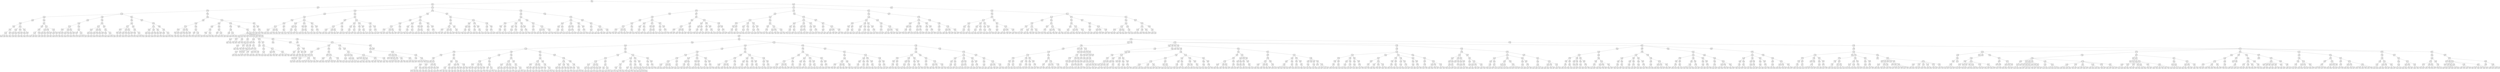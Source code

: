 digraph "Total Graph" {
	node [shape=record]
	0 [label="{1|4|2}|{3|5|8}|{ |7|6}"]
	1 [label="{1|4|2}|{3|5|8}|{7| |6}"]
	0 -> 1
	2 [label="{1|4|2}|{ |5|8}|{3|7|6}"]
	0 -> 2
	3 [label="{1|4|2}|{5| |8}|{3|7|6}"]
	2 -> 3
	4 [label="{ |4|2}|{1|5|8}|{3|7|6}"]
	2 -> 4
	5 [label="{4| |2}|{1|5|8}|{3|7|6}"]
	4 -> 5
	6 [label="{1|4|2}|{3|5|8}|{7|6| }"]
	1 -> 6
	7 [label="{1|4|2}|{3| |8}|{7|5|6}"]
	1 -> 7
	8 [label="{4|2| }|{1|5|8}|{3|7|6}"]
	5 -> 8
	9 [label="{4|5|2}|{1| |8}|{3|7|6}"]
	5 -> 9
	10 [label="{1|4|2}|{ |3|8}|{7|5|6}"]
	7 -> 10
	11 [label="{1|4|2}|{3|8| }|{7|5|6}"]
	7 -> 11
	12 [label="{1| |2}|{3|4|8}|{7|5|6}"]
	7 -> 12
	13 [label="{4|5|2}|{ |1|8}|{3|7|6}"]
	9 -> 13
	14 [label="{4|5|2}|{1|8| }|{3|7|6}"]
	9 -> 14
	15 [label="{4|5|2}|{1|7|8}|{3| |6}"]
	9 -> 15
	16 [label="{1|4| }|{3|8|2}|{7|5|6}"]
	11 -> 16
	17 [label="{1|4|2}|{3|8|6}|{7|5| }"]
	11 -> 17
	18 [label="{ |5|2}|{4|1|8}|{3|7|6}"]
	13 -> 18
	19 [label="{4|5|2}|{3|1|8}|{ |7|6}"]
	13 -> 19
	20 [label="{4|5|2}|{1|7|8}|{ |3|6}"]
	15 -> 20
	21 [label="{4|5|2}|{1|7|8}|{3|6| }"]
	15 -> 21
	22 [label="{1|4|2}|{3|8|6}|{7| |5}"]
	17 -> 22
	23 [label="{4|5|2}|{3|1|8}|{7| |6}"]
	19 -> 23
	24 [label="{4|5|2}|{1|7| }|{3|6|8}"]
	21 -> 24
	25 [label="{4|5|2}|{3|1|8}|{7|6| }"]
	23 -> 25
	26 [label="{4|5|2}|{3| |8}|{7|1|6}"]
	23 -> 26
	27 [label="{4|5|2}|{3|1| }|{7|6|8}"]
	25 -> 27
	28 [label="{4|5|2}|{3| |1}|{7|6|8}"]
	27 -> 28
	29 [label="{4|5| }|{3|1|2}|{7|6|8}"]
	27 -> 29
	30 [label="{1|4|2}|{5|8| }|{3|7|6}"]
	3 -> 30
	31 [label="{1| |2}|{5|4|8}|{3|7|6}"]
	3 -> 31
	32 [label="{1|4|2}|{5|7|8}|{3| |6}"]
	3 -> 32
	33 [label="{4|2|8}|{1|5| }|{3|7|6}"]
	8 -> 33
	34 [label="{ |1|2}|{3|4|8}|{7|5|6}"]
	12 -> 34
	35 [label="{1|2| }|{3|4|8}|{7|5|6}"]
	12 -> 35
	36 [label="{1| |4}|{3|8|2}|{7|5|6}"]
	16 -> 36
	37 [label="{4|5|2}|{ |7|8}|{1|3|6}"]
	20 -> 37
	38 [label="{4|5|2}|{1| |7}|{3|6|8}"]
	24 -> 38
	39 [label="{4|5| }|{1|7|2}|{3|6|8}"]
	24 -> 39
	40 [label="{ |1|2}|{5|4|8}|{3|7|6}"]
	31 -> 40
	41 [label="{1|2| }|{5|4|8}|{3|7|6}"]
	31 -> 41
	42 [label="{4|2|8}|{1| |5}|{3|7|6}"]
	33 -> 42
	43 [label="{4|2|8}|{1|5|6}|{3|7| }"]
	33 -> 43
	44 [label="{1|2|8}|{3|4| }|{7|5|6}"]
	35 -> 44
	45 [label="{4|5|2}|{7| |8}|{1|3|6}"]
	37 -> 45
	46 [label="{ |5|2}|{4|7|8}|{1|3|6}"]
	37 -> 46
	47 [label="{4| |5}|{1|7|2}|{3|6|8}"]
	39 -> 47
	48 [label="{1|2|8}|{5|4| }|{3|7|6}"]
	41 -> 48
	49 [label="{4|2|8}|{1|5|6}|{3| |7}"]
	43 -> 49
	50 [label="{4|5|2}|{7|8| }|{1|3|6}"]
	45 -> 50
	51 [label="{4| |2}|{7|5|8}|{1|3|6}"]
	45 -> 51
	52 [label="{4|5|2}|{7|3|8}|{1| |6}"]
	45 -> 52
	53 [label="{ |4|5}|{1|7|2}|{3|6|8}"]
	47 -> 53
	54 [label="{4|7|5}|{1| |2}|{3|6|8}"]
	47 -> 54
	55 [label="{4|2|8}|{1|5|6}|{ |3|7}"]
	49 -> 55
	56 [label="{4|2|8}|{1| |6}|{3|5|7}"]
	49 -> 56
	57 [label="{ |4|2}|{7|5|8}|{1|3|6}"]
	51 -> 57
	58 [label="{4|2| }|{7|5|8}|{1|3|6}"]
	51 -> 58
	59 [label="{4|2|8}|{ |5|6}|{1|3|7}"]
	55 -> 59
	60 [label="{4|2|8}|{5| |6}|{1|3|7}"]
	59 -> 60
	61 [label="{ |2|8}|{4|5|6}|{1|3|7}"]
	59 -> 61
	62 [label="{1|4|2}|{3|5| }|{7|6|8}"]
	6 -> 62
	63 [label="{4|5| }|{1|8|2}|{3|7|6}"]
	14 -> 63
	64 [label="{4|5|2}|{1|8|6}|{3|7| }"]
	14 -> 64
	65 [label="{1|4|2}|{3|8|6}|{ |7|5}"]
	22 -> 65
	66 [label="{1|4|2}|{3| |6}|{7|8|5}"]
	22 -> 66
	67 [label="{1|4| }|{5|8|2}|{3|7|6}"]
	30 -> 67
	68 [label="{1|4|2}|{5|8|6}|{3|7| }"]
	30 -> 68
	69 [label="{3|1|2}|{ |4|8}|{7|5|6}"]
	34 -> 69
	70 [label="{4|5|2}|{ |1|7}|{3|6|8}"]
	38 -> 70
	71 [label="{4| |2}|{1|5|7}|{3|6|8}"]
	38 -> 71
	72 [label="{4|5|2}|{1|6|7}|{3| |8}"]
	38 -> 72
	73 [label="{4|2|8}|{ |1|5}|{3|7|6}"]
	42 -> 73
	74 [label="{4| |8}|{1|2|5}|{3|7|6}"]
	42 -> 74
	75 [label="{4|2|8}|{1|7|5}|{3| |6}"]
	42 -> 75
	76 [label="{5| |2}|{4|7|8}|{1|3|6}"]
	46 -> 76
	77 [label="{4|5| }|{7|8|2}|{1|3|6}"]
	50 -> 77
	78 [label="{4|5|2}|{7|8|6}|{1|3| }"]
	50 -> 78
	79 [label="{1|4|2}|{3| |5}|{7|6|8}"]
	62 -> 79
	80 [label="{1|4| }|{3|5|2}|{7|6|8}"]
	62 -> 80
	81 [label="{4|5|2}|{1|8|6}|{3| |7}"]
	64 -> 81
	82 [label="{1|4|2}|{ |3|6}|{7|8|5}"]
	66 -> 82
	83 [label="{1|4|2}|{3|6| }|{7|8|5}"]
	66 -> 83
	84 [label="{1| |2}|{3|4|6}|{7|8|5}"]
	66 -> 84
	85 [label="{1|4|2}|{5|8|6}|{3| |7}"]
	68 -> 85
	86 [label="{ |5|2}|{4|1|7}|{3|6|8}"]
	70 -> 86
	87 [label="{4|5|2}|{3|1|7}|{ |6|8}"]
	70 -> 87
	88 [label="{4|5|2}|{1|6|7}|{ |3|8}"]
	72 -> 88
	89 [label="{4|5|2}|{1|6|7}|{3|8| }"]
	72 -> 89
	90 [label="{ |4|8}|{1|2|5}|{3|7|6}"]
	74 -> 90
	91 [label="{4|8| }|{1|2|5}|{3|7|6}"]
	74 -> 91
	92 [label="{5|2| }|{4|7|8}|{1|3|6}"]
	76 -> 92
	93 [label="{5|7|2}|{4| |8}|{1|3|6}"]
	76 -> 93
	94 [label="{1| |4}|{3|5|2}|{7|6|8}"]
	80 -> 94
	95 [label="{ |4|2}|{1|3|6}|{7|8|5}"]
	82 -> 95
	96 [label="{1|4|2}|{7|3|6}|{ |8|5}"]
	82 -> 96
	97 [label="{ |1|2}|{3|4|6}|{7|8|5}"]
	84 -> 97
	98 [label="{1|2| }|{3|4|6}|{7|8|5}"]
	84 -> 98
	99 [label="{1|4|8}|{ |2|5}|{3|7|6}"]
	90 -> 99
	100 [label="{ |1|4}|{3|5|2}|{7|6|8}"]
	94 -> 100
	101 [label="{1|5|4}|{3| |2}|{7|6|8}"]
	94 -> 101
	102 [label="{1|4|2}|{7|3|6}|{8| |5}"]
	96 -> 102
	103 [label="{1|2|6}|{3|4| }|{7|8|5}"]
	98 -> 103
	104 [label="{3|1|4}|{ |5|2}|{7|6|8}"]
	100 -> 104
	105 [label="{1|4|2}|{7|3|6}|{8|5| }"]
	102 -> 105
	106 [label="{1|4|2}|{7| |6}|{8|3|5}"]
	102 -> 106
	107 [label="{3|1|4}|{5| |2}|{7|6|8}"]
	104 -> 107
	108 [label="{3|1|4}|{7|5|2}|{ |6|8}"]
	104 -> 108
	109 [label="{3|1|4}|{7|5|2}|{6| |8}"]
	108 -> 109
	110 [label="{ |4|2}|{1|3|8}|{7|5|6}"]
	10 -> 110
	111 [label="{1|4|2}|{7|3|8}|{ |5|6}"]
	10 -> 111
	112 [label="{4|5|2}|{ |3|8}|{7|1|6}"]
	26 -> 112
	113 [label="{4|5|2}|{3|8| }|{7|1|6}"]
	26 -> 113
	114 [label="{4| |2}|{3|5|8}|{7|1|6}"]
	26 -> 114
	115 [label="{ |1|4}|{3|8|2}|{7|5|6}"]
	36 -> 115
	116 [label="{1|8|4}|{3| |2}|{7|5|6}"]
	36 -> 116
	117 [label="{1|2|8}|{3| |4}|{7|5|6}"]
	44 -> 117
	118 [label="{1|2|8}|{3|4|6}|{7|5| }"]
	44 -> 118
	119 [label="{4|5|2}|{7|3|8}|{ |1|6}"]
	52 -> 119
	120 [label="{4|5|2}|{7|3|8}|{1|6| }"]
	52 -> 120
	121 [label="{1|4|2}|{ |8|6}|{3|7|5}"]
	65 -> 121
	122 [label="{3|1|2}|{4| |8}|{7|5|6}"]
	69 -> 122
	123 [label="{3|1|2}|{7|4|8}|{ |5|6}"]
	69 -> 123
	124 [label="{ |2|8}|{4|1|5}|{3|7|6}"]
	73 -> 124
	125 [label="{4|2|8}|{3|1|5}|{ |7|6}"]
	73 -> 125
	126 [label="{4|5|2}|{1|8|6}|{ |3|7}"]
	81 -> 126
	127 [label="{4|5|2}|{1| |6}|{3|8|7}"]
	81 -> 127
	128 [label="{1|4|2}|{5|8|6}|{ |3|7}"]
	85 -> 128
	129 [label="{1|4|2}|{5| |6}|{3|8|7}"]
	85 -> 129
	130 [label="{3|1|2}|{ |4|6}|{7|8|5}"]
	97 -> 130
	131 [label="{1|5|4}|{ |3|2}|{7|6|8}"]
	101 -> 131
	132 [label="{1|5|4}|{3|2| }|{7|6|8}"]
	101 -> 132
	133 [label="{1|5|4}|{3|6|2}|{7| |8}"]
	101 -> 133
	134 [label="{3|1|4}|{7|5|2}|{6|8| }"]
	109 -> 134
	135 [label="{3|1|4}|{7| |2}|{6|5|8}"]
	109 -> 135
	136 [label="{1|4|2}|{7|3|8}|{5| |6}"]
	111 -> 136
	137 [label="{4|5| }|{3|8|2}|{7|1|6}"]
	113 -> 137
	138 [label="{4|5|2}|{3|8|6}|{7|1| }"]
	113 -> 138
	139 [label="{3|1|4}|{ |8|2}|{7|5|6}"]
	115 -> 139
	140 [label="{1|2|8}|{ |3|4}|{7|5|6}"]
	117 -> 140
	141 [label="{1| |8}|{3|2|4}|{7|5|6}"]
	117 -> 141
	142 [label="{1|2|8}|{3|5|4}|{7| |6}"]
	117 -> 142
	143 [label="{1|4|2}|{8| |6}|{3|7|5}"]
	121 -> 143
	144 [label="{ |4|2}|{1|8|6}|{3|7|5}"]
	121 -> 144
	145 [label="{3|1|2}|{7|4|8}|{5| |6}"]
	123 -> 145
	146 [label="{4|2|8}|{3|1|5}|{7| |6}"]
	125 -> 146
	147 [label="{4|5|2}|{ |1|6}|{3|8|7}"]
	127 -> 147
	148 [label="{4|5|2}|{1|6| }|{3|8|7}"]
	127 -> 148
	149 [label="{4| |2}|{1|5|6}|{3|8|7}"]
	127 -> 149
	150 [label="{1|4|2}|{ |5|6}|{3|8|7}"]
	129 -> 150
	151 [label="{1|4|2}|{5|6| }|{3|8|7}"]
	129 -> 151
	152 [label="{1| |2}|{5|4|6}|{3|8|7}"]
	129 -> 152
	153 [label="{ |5|4}|{1|3|2}|{7|6|8}"]
	131 -> 153
	154 [label="{1|5|4}|{7|3|2}|{ |6|8}"]
	131 -> 154
	155 [label="{1|5|4}|{3|6|2}|{ |7|8}"]
	133 -> 155
	156 [label="{1|5|4}|{3|6|2}|{7|8| }"]
	133 -> 156
	157 [label="{3|1|4}|{ |7|2}|{6|5|8}"]
	135 -> 157
	158 [label="{3|1|4}|{7|2| }|{6|5|8}"]
	135 -> 158
	159 [label="{3| |4}|{7|1|2}|{6|5|8}"]
	135 -> 159
	160 [label="{3|1|4}|{8| |2}|{7|5|6}"]
	139 -> 160
	161 [label="{3|1|4}|{7|8|2}|{ |5|6}"]
	139 -> 161
	162 [label="{ |1|8}|{3|2|4}|{7|5|6}"]
	141 -> 162
	163 [label="{1|8| }|{3|2|4}|{7|5|6}"]
	141 -> 163
	164 [label="{1|4|2}|{8|6| }|{3|7|5}"]
	143 -> 164
	165 [label="{1| |2}|{8|4|6}|{3|7|5}"]
	143 -> 165
	166 [label="{1|4|2}|{8|7|6}|{3| |5}"]
	143 -> 166
	167 [label="{3|1|2}|{7|4|8}|{5|6| }"]
	145 -> 167
	168 [label="{3|1|2}|{7| |8}|{5|4|6}"]
	145 -> 168
	169 [label="{ |5|2}|{4|1|6}|{3|8|7}"]
	147 -> 169
	170 [label="{4|5|2}|{3|1|6}|{ |8|7}"]
	147 -> 170
	171 [label="{ |4|2}|{1|5|6}|{3|8|7}"]
	149 -> 171
	172 [label="{4|2| }|{1|5|6}|{3|8|7}"]
	149 -> 172
	173 [label="{1|4| }|{5|6|2}|{3|8|7}"]
	151 -> 173
	174 [label="{1|4|2}|{5|6|7}|{3|8| }"]
	151 -> 174
	175 [label="{5| |4}|{1|3|2}|{7|6|8}"]
	153 -> 175
	176 [label="{1|5|4}|{ |6|2}|{3|7|8}"]
	155 -> 176
	177 [label="{3|1|4}|{7|8|2}|{5| |6}"]
	161 -> 177
	178 [label="{1|8|4}|{3|2| }|{7|5|6}"]
	163 -> 178
	179 [label="{ |1|2}|{8|4|6}|{3|7|5}"]
	165 -> 179
	180 [label="{1|2| }|{8|4|6}|{3|7|5}"]
	165 -> 180
	181 [label="{3|1|2}|{7|4| }|{5|6|8}"]
	167 -> 181
	182 [label="{1| |4}|{5|6|2}|{3|8|7}"]
	173 -> 182
	183 [label="{5|4| }|{1|3|2}|{7|6|8}"]
	175 -> 183
	184 [label="{5|3|4}|{1| |2}|{7|6|8}"]
	175 -> 184
	185 [label="{3|1|4}|{7|8|2}|{5|6| }"]
	177 -> 185
	186 [label="{3|1|4}|{7| |2}|{5|8|6}"]
	177 -> 186
	187 [label="{3|1|2}|{7| |4}|{5|6|8}"]
	181 -> 187
	188 [label="{3|1| }|{7|4|2}|{5|6|8}"]
	181 -> 188
	189 [label="{5|4|2}|{1|3| }|{7|6|8}"]
	183 -> 189
	190 [label="{5| |2}|{4|1|8}|{3|7|6}"]
	18 -> 190
	191 [label="{5|1|2}|{ |4|8}|{3|7|6}"]
	40 -> 191
	192 [label="{4|2|8}|{ |1|6}|{3|5|7}"]
	56 -> 192
	193 [label="{4|2|8}|{1|6| }|{3|5|7}"]
	56 -> 193
	194 [label="{4| |8}|{1|2|6}|{3|5|7}"]
	56 -> 194
	195 [label="{1| |4}|{5|8|2}|{3|7|6}"]
	67 -> 195
	196 [label="{4|2|8}|{1|7|5}|{ |3|6}"]
	75 -> 196
	197 [label="{4|2|8}|{1|7|5}|{3|6| }"]
	75 -> 197
	198 [label="{1|4| }|{3|6|2}|{7|8|5}"]
	83 -> 198
	199 [label="{1|4|2}|{3|6|5}|{7|8| }"]
	83 -> 199
	200 [label="{4|8|5}|{1|2| }|{3|7|6}"]
	91 -> 200
	201 [label="{1|4|8}|{2| |5}|{3|7|6}"]
	99 -> 201
	202 [label="{1|4|8}|{3|2|5}|{ |7|6}"]
	99 -> 202
	203 [label="{3|1|4}|{5|2| }|{7|6|8}"]
	107 -> 203
	204 [label="{3| |4}|{5|1|2}|{7|6|8}"]
	107 -> 204
	205 [label="{3|1|4}|{5|6|2}|{7| |8}"]
	107 -> 205
	206 [label="{ |5|2}|{4|3|8}|{7|1|6}"]
	112 -> 206
	207 [label="{4|5|2}|{7|3|8}|{ |1|6}"]
	112 -> 207
	208 [label="{1|8|4}|{ |3|2}|{7|5|6}"]
	116 -> 208
	209 [label="{1|8|4}|{3|2| }|{7|5|6}"]
	116 -> 209
	210 [label="{1|8|4}|{3|5|2}|{7| |6}"]
	116 -> 210
	211 [label="{2| |8}|{4|1|5}|{3|7|6}"]
	124 -> 211
	212 [label="{1|4|2}|{ |8|6}|{5|3|7}"]
	128 -> 212
	213 [label="{1|5| }|{3|2|4}|{7|6|8}"]
	132 -> 213
	214 [label="{1|5|4}|{3|2|8}|{7|6| }"]
	132 -> 214
	215 [label="{1|4|2}|{7|3|8}|{5|6| }"]
	136 -> 215
	216 [label="{1|4|2}|{7| |8}|{5|3|6}"]
	136 -> 216
	217 [label="{ |2|8}|{1|3|4}|{7|5|6}"]
	140 -> 217
	218 [label="{1|2|8}|{7|3|4}|{ |5|6}"]
	140 -> 218
	219 [label="{4| |2}|{1|8|6}|{3|7|5}"]
	144 -> 219
	220 [label="{4|5| }|{1|6|2}|{3|8|7}"]
	148 -> 220
	221 [label="{4|5|2}|{1|6|7}|{3|8| }"]
	148 -> 221
	222 [label="{ |1|2}|{5|4|6}|{3|8|7}"]
	152 -> 222
	223 [label="{1|2| }|{5|4|6}|{3|8|7}"]
	152 -> 223
	224 [label="{1|5|4}|{3|6| }|{7|8|2}"]
	156 -> 224
	225 [label="{3|1|4}|{8|2| }|{7|5|6}"]
	160 -> 225
	226 [label="{3| |4}|{8|1|2}|{7|5|6}"]
	160 -> 226
	227 [label="{3|1|4}|{8|5|2}|{7| |6}"]
	160 -> 227
	228 [label="{1|4| }|{8|6|2}|{3|7|5}"]
	164 -> 228
	229 [label="{1|4|2}|{8|6|5}|{3|7| }"]
	164 -> 229
	230 [label="{3|1|2}|{ |7|8}|{5|4|6}"]
	168 -> 230
	231 [label="{3|1|2}|{7|8| }|{5|4|6}"]
	168 -> 231
	232 [label="{3| |2}|{7|1|8}|{5|4|6}"]
	168 -> 232
	233 [label="{1|5|4}|{6| |2}|{3|7|8}"]
	176 -> 233
	234 [label="{ |5|4}|{1|6|2}|{3|7|8}"]
	176 -> 234
	235 [label="{5|3|4}|{ |1|2}|{7|6|8}"]
	184 -> 235
	236 [label="{5|3|4}|{1|2| }|{7|6|8}"]
	184 -> 236
	237 [label="{5|3|4}|{1|6|2}|{7| |8}"]
	184 -> 237
	238 [label="{5|1|2}|{4| |8}|{3|7|6}"]
	191 -> 238
	239 [label="{5|1|2}|{3|4|8}|{ |7|6}"]
	191 -> 239
	240 [label="{4|2| }|{1|6|8}|{3|5|7}"]
	193 -> 240
	241 [label="{4|2|8}|{1|6|7}|{3|5| }"]
	193 -> 241
	242 [label="{ |1|4}|{5|8|2}|{3|7|6}"]
	195 -> 242
	243 [label="{1|8|4}|{5| |2}|{3|7|6}"]
	195 -> 243
	244 [label="{4|2|8}|{1|7| }|{3|6|5}"]
	197 -> 244
	245 [label="{1|4|2}|{3|6|5}|{7| |8}"]
	199 -> 245
	246 [label="{3|1| }|{5|2|4}|{7|6|8}"]
	203 -> 246
	247 [label="{3|1|4}|{5|2|8}|{7|6| }"]
	203 -> 247
	248 [label="{3|1|4}|{5|6|2}|{ |7|8}"]
	205 -> 248
	249 [label="{3|1|4}|{5|6|2}|{7|8| }"]
	205 -> 249
	250 [label="{1|8| }|{3|2|4}|{7|5|6}"]
	209 -> 250
	251 [label="{1|8|4}|{3|2|6}|{7|5| }"]
	209 -> 251
	252 [label="{2|8| }|{4|1|5}|{3|7|6}"]
	211 -> 252
	253 [label="{2|1|8}|{4| |5}|{3|7|6}"]
	211 -> 253
	254 [label="{1| |5}|{3|2|4}|{7|6|8}"]
	213 -> 254
	255 [label="{1|4|2}|{7|3| }|{5|6|8}"]
	215 -> 255
	256 [label="{2| |8}|{1|3|4}|{7|5|6}"]
	217 -> 256
	257 [label="{4|2| }|{1|8|6}|{3|7|5}"]
	219 -> 257
	258 [label="{4|8|2}|{1| |6}|{3|7|5}"]
	219 -> 258
	259 [label="{1|2|6}|{5|4| }|{3|8|7}"]
	223 -> 259
	260 [label="{3|1| }|{8|2|4}|{7|5|6}"]
	225 -> 260
	261 [label="{3|1|4}|{8|2|6}|{7|5| }"]
	225 -> 261
	262 [label="{3|1|4}|{8|5|2}|{ |7|6}"]
	227 -> 262
	263 [label="{3|1|4}|{8|5|2}|{7|6| }"]
	227 -> 263
	264 [label="{3|1| }|{7|8|2}|{5|4|6}"]
	231 -> 264
	265 [label="{3|1|2}|{7|8|6}|{5|4| }"]
	231 -> 265
	266 [label="{5|1|2}|{3|4|8}|{7| |6}"]
	239 -> 266
	267 [label="{1|8|4}|{ |5|2}|{3|7|6}"]
	243 -> 267
	268 [label="{1|8|4}|{5|2| }|{3|7|6}"]
	243 -> 268
	269 [label="{1|8|4}|{5|7|2}|{3| |6}"]
	243 -> 269
	270 [label="{1|4|2}|{3|6|5}|{ |7|8}"]
	245 -> 270
	271 [label="{1|4|2}|{3| |5}|{7|6|8}"]
	245 -> 271
	272 [label="{3|1|4}|{5|2|8}|{7| |6}"]
	247 -> 272
	273 [label="{3|1|4}|{5|6| }|{7|8|2}"]
	249 -> 273
	274 [label="{1|8|4}|{3|2|6}|{7| |5}"]
	251 -> 274
	275 [label="{1|4|2}|{7| |3}|{5|6|8}"]
	255 -> 275
	276 [label="{1|4| }|{7|3|2}|{5|6|8}"]
	255 -> 276
	277 [label="{1|2|6}|{5| |4}|{3|8|7}"]
	259 -> 277
	278 [label="{1|2|6}|{5|4|7}|{3|8| }"]
	259 -> 278
	279 [label="{ |8|4}|{1|5|2}|{3|7|6}"]
	267 -> 279
	280 [label="{1|8|4}|{3|5|2}|{ |7|6}"]
	267 -> 280
	281 [label="{1|8|4}|{5|7|2}|{ |3|6}"]
	269 -> 281
	282 [label="{1|8|4}|{5|7|2}|{3|6| }"]
	269 -> 282
	283 [label="{1|4|2}|{ |7|3}|{5|6|8}"]
	275 -> 283
	284 [label="{1| |2}|{7|4|3}|{5|6|8}"]
	275 -> 284
	285 [label="{1|4|2}|{7|6|3}|{5| |8}"]
	275 -> 285
	286 [label="{8| |4}|{1|5|2}|{3|7|6}"]
	279 -> 286
	287 [label="{1|8|4}|{ |7|2}|{5|3|6}"]
	281 -> 287
	288 [label="{ |4|2}|{1|7|3}|{5|6|8}"]
	283 -> 288
	289 [label="{1|4|2}|{5|7|3}|{ |6|8}"]
	283 -> 289
	290 [label="{1|4|2}|{7|6|3}|{ |5|8}"]
	285 -> 290
	291 [label="{1|4|2}|{7|6|3}|{5|8| }"]
	285 -> 291
	292 [label="{1|8|4}|{7| |2}|{5|3|6}"]
	287 -> 292
	293 [label="{ |8|4}|{1|7|2}|{5|3|6}"]
	287 -> 293
	294 [label="{1|4|2}|{5|7|8}|{ |3|6}"]
	32 -> 294
	295 [label="{1|4|2}|{5|7|8}|{3|6| }"]
	32 -> 295
	296 [label="{4| |5}|{1|8|2}|{3|7|6}"]
	63 -> 296
	297 [label="{1|4|2}|{ |3|5}|{7|6|8}"]
	79 -> 297
	298 [label="{1| |2}|{3|4|5}|{7|6|8}"]
	79 -> 298
	299 [label="{1|4|2}|{3|6|5}|{7| |8}"]
	79 -> 299
	300 [label="{4| |2}|{1|3|6}|{7|8|5}"]
	95 -> 300
	301 [label="{4| |2}|{1|3|8}|{7|5|6}"]
	110 -> 301
	302 [label="{1|2|8}|{3|4|6}|{7| |5}"]
	118 -> 302
	303 [label="{4|5|2}|{ |8|6}|{1|3|7}"]
	126 -> 303
	304 [label="{3|1|4}|{7|5| }|{6|8|2}"]
	134 -> 304
	305 [label="{1|2|8}|{3|5|4}|{ |7|6}"]
	142 -> 305
	306 [label="{1|2|8}|{3|5|4}|{7|6| }"]
	142 -> 306
	307 [label="{ |4|2}|{1|5|6}|{3|8|7}"]
	150 -> 307
	308 [label="{1|4|2}|{3|5|6}|{ |8|7}"]
	150 -> 308
	309 [label="{1|4|2}|{8|7|6}|{ |3|5}"]
	166 -> 309
	310 [label="{1|4|2}|{8|7|6}|{3|5| }"]
	166 -> 310
	311 [label="{1|4|2}|{5|6|7}|{3| |8}"]
	174 -> 311
	312 [label="{ |1|4}|{5|6|2}|{3|8|7}"]
	182 -> 312
	313 [label="{1|6|4}|{5| |2}|{3|8|7}"]
	182 -> 313
	314 [label="{5|2| }|{4|1|8}|{3|7|6}"]
	190 -> 314
	315 [label="{5|1|2}|{4| |8}|{3|7|6}"]
	190 -> 315
	316 [label="{ |4|8}|{1|2|6}|{3|5|7}"]
	194 -> 316
	317 [label="{4|8| }|{1|2|6}|{3|5|7}"]
	194 -> 317
	318 [label="{1| |4}|{3|6|2}|{7|8|5}"]
	198 -> 318
	319 [label="{1|8|4}|{3|5|2}|{ |7|6}"]
	210 -> 319
	320 [label="{1|8|4}|{3|5|2}|{7|6| }"]
	210 -> 320
	321 [label="{1|5|4}|{3|2|8}|{7| |6}"]
	214 -> 321
	322 [label="{1|2|8}|{7|3|4}|{5| |6}"]
	218 -> 322
	323 [label="{5|1|2}|{ |4|6}|{3|8|7}"]
	222 -> 323
	324 [label="{ |3|4}|{8|1|2}|{7|5|6}"]
	226 -> 324
	325 [label="{3|4| }|{8|1|2}|{7|5|6}"]
	226 -> 325
	326 [label="{ |1|2}|{3|7|8}|{5|4|6}"]
	230 -> 326
	327 [label="{3|1|2}|{5|7|8}|{ |4|6}"]
	230 -> 327
	328 [label="{5|1|2}|{4|8| }|{3|7|6}"]
	238 -> 328
	329 [label="{5| |2}|{4|1|8}|{3|7|6}"]
	238 -> 329
	330 [label="{5|1|2}|{4|7|8}|{3| |6}"]
	238 -> 330
	331 [label="{5|1|4}|{ |8|2}|{3|7|6}"]
	242 -> 331
	332 [label="{3| |1}|{5|2|4}|{7|6|8}"]
	246 -> 332
	333 [label="{1| |8}|{3|2|4}|{7|5|6}"]
	250 -> 333
	334 [label="{ |1|5}|{3|2|4}|{7|6|8}"]
	254 -> 334
	335 [label="{1|2|5}|{3| |4}|{7|6|8}"]
	254 -> 335
	336 [label="{5|1|2}|{3|4|8}|{7|6| }"]
	266 -> 336
	337 [label="{5|1|2}|{3| |8}|{7|4|6}"]
	266 -> 337
	338 [label="{1|8|4}|{3|2|6}|{ |7|5}"]
	274 -> 338
	339 [label="{1|8|4}|{3| |6}|{7|2|5}"]
	274 -> 339
	340 [label="{1|8|4}|{5|7| }|{3|6|2}"]
	282 -> 340
	341 [label="{8|4| }|{1|5|2}|{3|7|6}"]
	286 -> 341
	342 [label="{8|5|4}|{1| |2}|{3|7|6}"]
	286 -> 342
	343 [label="{1|4|2}|{ |7|8}|{5|3|6}"]
	294 -> 343
	344 [label="{ |4|5}|{1|8|2}|{3|7|6}"]
	296 -> 344
	345 [label="{4|8|5}|{1| |2}|{3|7|6}"]
	296 -> 345
	346 [label="{ |1|2}|{3|4|5}|{7|6|8}"]
	298 -> 346
	347 [label="{1|2| }|{3|4|5}|{7|6|8}"]
	298 -> 347
	348 [label="{4|2| }|{1|3|6}|{7|8|5}"]
	300 -> 348
	349 [label="{4|3|2}|{1| |6}|{7|8|5}"]
	300 -> 349
	350 [label="{1|2|8}|{3|4|6}|{ |7|5}"]
	302 -> 350
	351 [label="{1|2|8}|{3| |6}|{7|4|5}"]
	302 -> 351
	352 [label="{1|2|8}|{3|5| }|{7|6|4}"]
	306 -> 352
	353 [label="{1|4|2}|{3|5|6}|{8| |7}"]
	308 -> 353
	354 [label="{5|2|8}|{4|1| }|{3|7|6}"]
	314 -> 354
	355 [label="{ |1|4}|{3|6|2}|{7|8|5}"]
	318 -> 355
	356 [label="{1|6|4}|{3| |2}|{7|8|5}"]
	318 -> 356
	357 [label="{1|8|4}|{3|5| }|{7|6|2}"]
	320 -> 357
	358 [label="{1|2|8}|{7|3|4}|{5|6| }"]
	322 -> 358
	359 [label="{1|2|8}|{7| |4}|{5|3|6}"]
	322 -> 359
	360 [label="{5|1| }|{4|8|2}|{3|7|6}"]
	328 -> 360
	361 [label="{5|1|2}|{4|8|6}|{3|7| }"]
	328 -> 361
	362 [label="{5|1|2}|{4|7|8}|{ |3|6}"]
	330 -> 362
	363 [label="{5|1|2}|{4|7|8}|{3|6| }"]
	330 -> 363
	364 [label="{3|1|5}|{ |2|4}|{7|6|8}"]
	334 -> 364
	365 [label="{5|1|2}|{3|4| }|{7|6|8}"]
	336 -> 365
	366 [label="{1|8|4}|{5| |7}|{3|6|2}"]
	340 -> 366
	367 [label="{1|8| }|{5|7|4}|{3|6|2}"]
	340 -> 367
	368 [label="{1|4|5}|{ |8|2}|{3|7|6}"]
	344 -> 368
	369 [label="{3|1|2}|{ |4|5}|{7|6|8}"]
	346 -> 369
	370 [label="{1|2|8}|{ |4|6}|{3|7|5}"]
	350 -> 370
	371 [label="{1|2|8}|{3| |5}|{7|6|4}"]
	352 -> 371
	372 [label="{1|2| }|{3|5|8}|{7|6|4}"]
	352 -> 372
	373 [label="{5|2|8}|{4| |1}|{3|7|6}"]
	354 -> 373
	374 [label="{5|2|8}|{4|1|6}|{3|7| }"]
	354 -> 374
	375 [label="{5| |1}|{4|8|2}|{3|7|6}"]
	360 -> 375
	376 [label="{5|1|2}|{ |7|8}|{4|3|6}"]
	362 -> 376
	377 [label="{1|4|5}|{8| |2}|{3|7|6}"]
	368 -> 377
	378 [label="{1|4|5}|{3|8|2}|{ |7|6}"]
	368 -> 378
	379 [label="{1|2|8}|{4| |6}|{3|7|5}"]
	370 -> 379
	380 [label="{ |2|8}|{1|4|6}|{3|7|5}"]
	370 -> 380
	381 [label="{5|1|2}|{7| |8}|{4|3|6}"]
	376 -> 381
	382 [label="{ |1|2}|{5|7|8}|{4|3|6}"]
	376 -> 382
	383 [label="{1|2|8}|{5| |4}|{3|7|6}"]
	48 -> 383
	384 [label="{1|2|8}|{5|4|6}|{3|7| }"]
	48 -> 384
	385 [label="{ |4|2}|{3|5|8}|{7|1|6}"]
	114 -> 385
	386 [label="{4|2| }|{3|5|8}|{7|1|6}"]
	114 -> 386
	387 [label="{3|1|2}|{4| |6}|{7|8|5}"]
	130 -> 387
	388 [label="{3|1|2}|{7|4|6}|{ |8|5}"]
	130 -> 388
	389 [label="{4|2|8}|{3|1|5}|{7|6| }"]
	146 -> 389
	390 [label="{4|2|8}|{3| |5}|{7|1|6}"]
	146 -> 390
	391 [label="{3|1|8}|{ |2|4}|{7|5|6}"]
	162 -> 391
	392 [label="{1|8|4}|{3| |2}|{7|5|6}"]
	178 -> 392
	393 [label="{1|8|4}|{3|2|6}|{7|5| }"]
	178 -> 393
	394 [label="{ |2|8}|{4|1|6}|{3|5|7}"]
	192 -> 394
	395 [label="{4|2|8}|{3|1|6}|{ |5|7}"]
	192 -> 395
	396 [label="{4|8|5}|{1| |2}|{3|7|6}"]
	200 -> 396
	397 [label="{4|8|5}|{1|2|6}|{3|7| }"]
	200 -> 397
	398 [label="{ |8|4}|{1|3|2}|{7|5|6}"]
	208 -> 398
	399 [label="{1|8|4}|{7|3|2}|{ |5|6}"]
	208 -> 399
	400 [label="{1|4|2}|{ |7|8}|{5|3|6}"]
	216 -> 400
	401 [label="{1|4|2}|{7|8| }|{5|3|6}"]
	216 -> 401
	402 [label="{1| |2}|{7|4|8}|{5|3|6}"]
	216 -> 402
	403 [label="{1|5|4}|{3| |6}|{7|8|2}"]
	224 -> 403
	404 [label="{1|5| }|{3|6|4}|{7|8|2}"]
	224 -> 404
	405 [label="{ |3|2}|{7|1|8}|{5|4|6}"]
	232 -> 405
	406 [label="{3|2| }|{7|1|8}|{5|4|6}"]
	232 -> 406
	407 [label="{3|1|4}|{ |6|2}|{5|7|8}"]
	248 -> 407
	408 [label="{2|8| }|{1|3|4}|{7|5|6}"]
	256 -> 408
	409 [label="{2|3|8}|{1| |4}|{7|5|6}"]
	256 -> 409
	410 [label="{1|8|4}|{3|5|2}|{7| |6}"]
	280 -> 410
	411 [label="{1|4|2}|{5|7| }|{3|6|8}"]
	295 -> 411
	412 [label="{1|4|2}|{3|6|5}|{ |7|8}"]
	299 -> 412
	413 [label="{1|4|2}|{3|6|5}|{7|8| }"]
	299 -> 413
	414 [label="{4|5|2}|{8| |6}|{1|3|7}"]
	303 -> 414
	415 [label="{ |5|2}|{4|8|6}|{1|3|7}"]
	303 -> 415
	416 [label="{4| |2}|{1|5|6}|{3|8|7}"]
	307 -> 416
	417 [label="{1|4|2}|{5|6|7}|{ |3|8}"]
	311 -> 417
	418 [label="{1|4|2}|{5| |7}|{3|6|8}"]
	311 -> 418
	419 [label="{5|1|2}|{ |4|8}|{3|7|6}"]
	315 -> 419
	420 [label="{5|1|2}|{4|8| }|{3|7|6}"]
	315 -> 420
	421 [label="{5|1|2}|{4|7|8}|{3| |6}"]
	315 -> 421
	422 [label="{1|8|4}|{ |5|2}|{3|7|6}"]
	319 -> 422
	423 [label="{5|1|2}|{4| |6}|{3|8|7}"]
	323 -> 423
	424 [label="{5|1|2}|{3|4|6}|{ |8|7}"]
	323 -> 424
	425 [label="{5|1|4}|{8| |2}|{3|7|6}"]
	331 -> 425
	426 [label="{5|1|4}|{3|8|2}|{ |7|6}"]
	331 -> 426
	427 [label="{1|2|5}|{ |3|4}|{7|6|8}"]
	335 -> 427
	428 [label="{1|2|5}|{3|4| }|{7|6|8}"]
	335 -> 428
	429 [label="{1|2|5}|{3|6|4}|{7| |8}"]
	335 -> 429
	430 [label="{1|4|2}|{7| |8}|{5|3|6}"]
	343 -> 430
	431 [label="{ |4|2}|{1|7|8}|{5|3|6}"]
	343 -> 431
	432 [label="{1|2|5}|{3|4| }|{7|6|8}"]
	347 -> 432
	433 [label="{1|2|8}|{ |3|6}|{7|4|5}"]
	351 -> 433
	434 [label="{1|2|8}|{3|6| }|{7|4|5}"]
	351 -> 434
	435 [label="{1| |8}|{3|2|6}|{7|4|5}"]
	351 -> 435
	436 [label="{5|1|2}|{4|7| }|{3|6|8}"]
	363 -> 436
	437 [label="{ |5|1}|{4|8|2}|{3|7|6}"]
	375 -> 437
	438 [label="{5|8|1}|{4| |2}|{3|7|6}"]
	375 -> 438
	439 [label="{1|2|8}|{ |5|4}|{3|7|6}"]
	383 -> 439
	440 [label="{1| |8}|{5|2|4}|{3|7|6}"]
	383 -> 440
	441 [label="{1|2|8}|{5|7|4}|{3| |6}"]
	383 -> 441
	442 [label="{3|1|8}|{2| |4}|{7|5|6}"]
	391 -> 442
	443 [label="{3|1|8}|{7|2|4}|{ |5|6}"]
	391 -> 443
	444 [label="{1|8|4}|{7|3|2}|{5| |6}"]
	399 -> 444
	445 [label="{1|4| }|{7|8|2}|{5|3|6}"]
	401 -> 445
	446 [label="{1|4|2}|{7|8|6}|{5|3| }"]
	401 -> 446
	447 [label="{1|4|2}|{5| |7}|{3|6|8}"]
	411 -> 447
	448 [label="{1|4| }|{5|7|2}|{3|6|8}"]
	411 -> 448
	449 [label="{1|4|2}|{3|6| }|{7|8|5}"]
	413 -> 449
	450 [label="{ |1|2}|{5|4|8}|{3|7|6}"]
	419 -> 450
	451 [label="{5|1|2}|{3|4|8}|{ |7|6}"]
	419 -> 451
	452 [label="{5|1|2}|{4|7|8}|{ |3|6}"]
	421 -> 452
	453 [label="{5|1|2}|{4|7|8}|{3|6| }"]
	421 -> 453
	454 [label="{5|1|4}|{8|2| }|{3|7|6}"]
	425 -> 454
	455 [label="{5| |4}|{8|1|2}|{3|7|6}"]
	425 -> 455
	456 [label="{5|1|4}|{8|7|2}|{3| |6}"]
	425 -> 456
	457 [label="{4| |2}|{1|7|8}|{5|3|6}"]
	431 -> 457
	458 [label="{ |2|8}|{1|3|6}|{7|4|5}"]
	433 -> 458
	459 [label="{1|2|8}|{7|3|6}|{ |4|5}"]
	433 -> 459
	460 [label="{ |1|8}|{3|2|6}|{7|4|5}"]
	435 -> 460
	461 [label="{1|8| }|{3|2|6}|{7|4|5}"]
	435 -> 461
	462 [label="{ |2|8}|{1|5|4}|{3|7|6}"]
	439 -> 462
	463 [label="{1|2|8}|{3|5|4}|{ |7|6}"]
	439 -> 463
	464 [label="{1|2|8}|{5|7|4}|{ |3|6}"]
	441 -> 464
	465 [label="{1|2|8}|{5|7|4}|{3|6| }"]
	441 -> 465
	466 [label="{1| |4}|{7|8|2}|{5|3|6}"]
	445 -> 466
	467 [label="{1|4|2}|{ |5|7}|{3|6|8}"]
	447 -> 467
	468 [label="{1| |2}|{5|4|7}|{3|6|8}"]
	447 -> 468
	469 [label="{1|4|2}|{5|6|7}|{3| |8}"]
	447 -> 469
	470 [label="{1|4|2}|{3| |6}|{7|8|5}"]
	449 -> 470
	471 [label="{1|4| }|{3|6|2}|{7|8|5}"]
	449 -> 471
	472 [label="{ |5|4}|{8|1|2}|{3|7|6}"]
	455 -> 472
	473 [label="{5|4| }|{8|1|2}|{3|7|6}"]
	455 -> 473
	474 [label="{4|2| }|{1|7|8}|{5|3|6}"]
	457 -> 474
	475 [label="{4|7|2}|{1| |8}|{5|3|6}"]
	457 -> 475
	476 [label="{1|2|8}|{3|5|4}|{7| |6}"]
	463 -> 476
	477 [label="{1|2|8}|{5|7| }|{3|6|4}"]
	465 -> 477
	478 [label="{ |4|2}|{1|5|7}|{3|6|8}"]
	467 -> 478
	479 [label="{1|4|2}|{3|5|7}|{ |6|8}"]
	467 -> 479
	480 [label="{1|4|2}|{5|6|7}|{ |3|8}"]
	469 -> 480
	481 [label="{1|4|2}|{5|6|7}|{3|8| }"]
	469 -> 481
	482 [label="{1| |4}|{3|6|2}|{7|8|5}"]
	471 -> 482
	483 [label="{4|7|2}|{ |1|8}|{5|3|6}"]
	475 -> 483
	484 [label="{4|7|2}|{1|8| }|{5|3|6}"]
	475 -> 484
	485 [label="{4|7|2}|{1|3|8}|{5| |6}"]
	475 -> 485
	486 [label="{1|2|8}|{5| |7}|{3|6|4}"]
	477 -> 486
	487 [label="{1|2| }|{5|7|8}|{3|6|4}"]
	477 -> 487
	488 [label="{1|4|2}|{3|5|7}|{6| |8}"]
	479 -> 488
	489 [label="{1|4|2}|{5|6| }|{3|8|7}"]
	481 -> 489
	490 [label="{ |7|2}|{4|1|8}|{5|3|6}"]
	483 -> 490
	491 [label="{4|7|2}|{5|1|8}|{ |3|6}"]
	483 -> 491
	492 [label="{4|7|2}|{1|3|8}|{ |5|6}"]
	485 -> 492
	493 [label="{4|7|2}|{1|3|8}|{5|6| }"]
	485 -> 493
	494 [label="{1|4|2}|{5| |6}|{3|8|7}"]
	489 -> 494
	495 [label="{1|4| }|{5|6|2}|{3|8|7}"]
	489 -> 495
	496 [label="{ |4|2}|{1|5|7}|{3|6|8}"]
	71 -> 496
	497 [label="{4|2| }|{1|5|7}|{3|6|8}"]
	71 -> 497
	498 [label="{3|1|2}|{4|8| }|{7|5|6}"]
	122 -> 498
	499 [label="{3| |2}|{4|1|8}|{7|5|6}"]
	122 -> 499
	500 [label="{3|1|2}|{4|5|8}|{7| |6}"]
	122 -> 500
	501 [label="{1|5|4}|{7|3|2}|{6| |8}"]
	154 -> 501
	502 [label="{ |3|4}|{5|1|2}|{7|6|8}"]
	204 -> 502
	503 [label="{3|4| }|{5|1|2}|{7|6|8}"]
	204 -> 503
	504 [label="{1|8| }|{5|2|4}|{3|7|6}"]
	268 -> 504
	505 [label="{1|8|4}|{5|2|6}|{3|7| }"]
	268 -> 505
	506 [label="{ |1|2}|{7|4|3}|{5|6|8}"]
	284 -> 506
	507 [label="{1|2| }|{7|4|3}|{5|6|8}"]
	284 -> 507
	508 [label="{ |4|2}|{1|3|5}|{7|6|8}"]
	297 -> 508
	509 [label="{1|4|2}|{7|3|5}|{ |6|8}"]
	297 -> 509
	510 [label="{1|2|8}|{ |5|4}|{3|7|6}"]
	305 -> 510
	511 [label="{1|5|4}|{3|2|8}|{ |7|6}"]
	321 -> 511
	512 [label="{1|5|4}|{3| |8}|{7|2|6}"]
	321 -> 512
	513 [label="{ |5|2}|{4|1|8}|{3|7|6}"]
	329 -> 513
	514 [label="{5|2| }|{4|1|8}|{3|7|6}"]
	329 -> 514
	515 [label="{5|1|2}|{ |3|8}|{7|4|6}"]
	337 -> 515
	516 [label="{5|1|2}|{3|8| }|{7|4|6}"]
	337 -> 516
	517 [label="{5| |2}|{3|1|8}|{7|4|6}"]
	337 -> 517
	518 [label="{4|8|5}|{ |1|2}|{3|7|6}"]
	345 -> 518
	519 [label="{4|8|5}|{1|2| }|{3|7|6}"]
	345 -> 519
	520 [label="{4|8|5}|{1|7|2}|{3| |6}"]
	345 -> 520
	521 [label="{1|4|2}|{3|5|6}|{8|7| }"]
	353 -> 521
	522 [label="{1|4|2}|{3| |6}|{8|5|7}"]
	353 -> 522
	523 [label="{5|1|2}|{4|8|6}|{3| |7}"]
	361 -> 523
	524 [label="{3|1|2}|{4| |5}|{7|6|8}"]
	369 -> 524
	525 [label="{3|1|2}|{7|4|5}|{ |6|8}"]
	369 -> 525
	526 [label="{1|2|8}|{5|4|6}|{3| |7}"]
	384 -> 526
	527 [label="{ |4|2}|{1|7|8}|{5|3|6}"]
	400 -> 527
	528 [label="{1|4|2}|{5|7|8}|{ |3|6}"]
	400 -> 528
	529 [label="{1|4|2}|{ |6|5}|{3|7|8}"]
	412 -> 529
	530 [label="{4|2| }|{1|5|6}|{3|8|7}"]
	416 -> 530
	531 [label="{4|5|2}|{1| |6}|{3|8|7}"]
	416 -> 531
	532 [label="{5|1| }|{4|8|2}|{3|7|6}"]
	420 -> 532
	533 [label="{5|1|2}|{4|8|6}|{3|7| }"]
	420 -> 533
	534 [label="{1|2|5}|{3| |4}|{7|6|8}"]
	432 -> 534
	535 [label="{1|2|5}|{3|4|8}|{7|6| }"]
	432 -> 535
	536 [label="{5|1|2}|{4| |7}|{3|6|8}"]
	436 -> 536
	537 [label="{5|1| }|{4|7|2}|{3|6|8}"]
	436 -> 537
	538 [label="{ |1|8}|{5|2|4}|{3|7|6}"]
	440 -> 538
	539 [label="{1|8| }|{5|2|4}|{3|7|6}"]
	440 -> 539
	540 [label="{1|8|4}|{7|3|2}|{5|6| }"]
	444 -> 540
	541 [label="{1|8|4}|{7| |2}|{5|3|6}"]
	444 -> 541
	542 [label="{1| |4}|{5|7|2}|{3|6|8}"]
	448 -> 542
	543 [label="{5|1|4}|{8|7|2}|{ |3|6}"]
	456 -> 543
	544 [label="{5|1|4}|{8|7|2}|{3|6| }"]
	456 -> 544
	545 [label="{1|2|8}|{ |7|4}|{5|3|6}"]
	464 -> 545
	546 [label="{ |1|2}|{5|4|7}|{3|6|8}"]
	468 -> 546
	547 [label="{1|2| }|{5|4|7}|{3|6|8}"]
	468 -> 547
	548 [label="{1|2|8}|{3|5|4}|{7|6| }"]
	476 -> 548
	549 [label="{1|2|8}|{3| |4}|{7|5|6}"]
	476 -> 549
	550 [label="{1|4|2}|{ |6|7}|{5|3|8}"]
	480 -> 550
	551 [label="{4|7| }|{1|8|2}|{5|3|6}"]
	484 -> 551
	552 [label="{4|7|2}|{1|8|6}|{5|3| }"]
	484 -> 552
	553 [label="{1|4|2}|{3|5|7}|{6|8| }"]
	488 -> 553
	554 [label="{1|4|2}|{3| |7}|{6|5|8}"]
	488 -> 554
	555 [label="{3|1| }|{4|8|2}|{7|5|6}"]
	498 -> 555
	556 [label="{3|1|2}|{4|8|6}|{7|5| }"]
	498 -> 556
	557 [label="{3|1|2}|{4|5|8}|{ |7|6}"]
	500 -> 557
	558 [label="{3|1|2}|{4|5|8}|{7|6| }"]
	500 -> 558
	559 [label="{5|3|4}|{ |1|2}|{7|6|8}"]
	502 -> 559
	560 [label="{1| |8}|{5|2|4}|{3|7|6}"]
	504 -> 560
	561 [label="{4| |2}|{1|3|5}|{7|6|8}"]
	508 -> 561
	562 [label="{1|2|8}|{5| |4}|{3|7|6}"]
	510 -> 562
	563 [label="{ |2|8}|{1|5|4}|{3|7|6}"]
	510 -> 563
	564 [label="{5|2|8}|{4|1| }|{3|7|6}"]
	514 -> 564
	565 [label="{5|1| }|{3|8|2}|{7|4|6}"]
	516 -> 565
	566 [label="{5|1|2}|{3|8|6}|{7|4| }"]
	516 -> 566
	567 [label="{ |8|5}|{4|1|2}|{3|7|6}"]
	518 -> 567
	568 [label="{4|8|5}|{3|1|2}|{ |7|6}"]
	518 -> 568
	569 [label="{4|8|5}|{1|7|2}|{ |3|6}"]
	520 -> 569
	570 [label="{4|8|5}|{1|7|2}|{3|6| }"]
	520 -> 570
	571 [label="{3|1|2}|{4|5| }|{7|6|8}"]
	524 -> 571
	572 [label="{3| |2}|{4|1|5}|{7|6|8}"]
	524 -> 572
	573 [label="{3|1|2}|{4|6|5}|{7| |8}"]
	524 -> 573
	574 [label="{1|2|8}|{5|4|6}|{ |3|7}"]
	526 -> 574
	575 [label="{1|2|8}|{5| |6}|{3|4|7}"]
	526 -> 575
	576 [label="{1|4|2}|{5|7|8}|{3| |6}"]
	528 -> 576
	577 [label="{1|2|5}|{ |3|4}|{7|6|8}"]
	534 -> 577
	578 [label="{1| |5}|{3|2|4}|{7|6|8}"]
	534 -> 578
	579 [label="{1|2|5}|{3|6|4}|{7| |8}"]
	534 -> 579
	580 [label="{5|1|8}|{ |2|4}|{3|7|6}"]
	538 -> 580
	581 [label="{ |1|4}|{5|7|2}|{3|6|8}"]
	542 -> 581
	582 [label="{1|7|4}|{5| |2}|{3|6|8}"]
	542 -> 582
	583 [label="{5|1|2}|{ |4|7}|{3|6|8}"]
	546 -> 583
	584 [label="{1|4|2}|{6| |7}|{5|3|8}"]
	550 -> 584
	585 [label="{ |4|2}|{1|6|7}|{5|3|8}"]
	550 -> 585
	586 [label="{3|1|2}|{4|8|6}|{7| |5}"]
	556 -> 586
	587 [label="{3|1|2}|{4|5| }|{7|6|8}"]
	558 -> 587
	588 [label="{ |1|8}|{5|2|4}|{3|7|6}"]
	560 -> 588
	589 [label="{1|2|8}|{5| |4}|{3|7|6}"]
	560 -> 589
	590 [label="{5|2|8}|{4| |1}|{3|7|6}"]
	564 -> 590
	591 [label="{5|2|8}|{4|1|6}|{3|7| }"]
	564 -> 591
	592 [label="{ |3|2}|{4|1|5}|{7|6|8}"]
	572 -> 592
	593 [label="{3|2| }|{4|1|5}|{7|6|8}"]
	572 -> 593
	594 [label="{1|2|8}|{ |4|6}|{5|3|7}"]
	574 -> 594
	595 [label="{1|4|2}|{5|7|8}|{3|6| }"]
	576 -> 595
	596 [label="{1|4|2}|{5| |8}|{3|7|6}"]
	576 -> 596
	597 [label="{ |1|5}|{3|2|4}|{7|6|8}"]
	578 -> 597
	598 [label="{1|5| }|{3|2|4}|{7|6|8}"]
	578 -> 598
	599 [label="{5|1|8}|{2| |4}|{3|7|6}"]
	580 -> 599
	600 [label="{5|1|8}|{3|2|4}|{ |7|6}"]
	580 -> 600
	601 [label="{1|7|4}|{ |5|2}|{3|6|8}"]
	582 -> 601
	602 [label="{1|7|4}|{5|2| }|{3|6|8}"]
	582 -> 602
	603 [label="{1|7|4}|{5|6|2}|{3| |8}"]
	582 -> 603
	604 [label="{3|1|2}|{4|8|6}|{ |7|5}"]
	586 -> 604
	605 [label="{3|1|2}|{4| |6}|{7|8|5}"]
	586 -> 605
	606 [label="{4|3|2}|{ |1|5}|{7|6|8}"]
	592 -> 606
	607 [label="{1|2|8}|{4| |6}|{5|3|7}"]
	594 -> 607
	608 [label="{ |2|8}|{1|4|6}|{5|3|7}"]
	594 -> 608
	609 [label="{1|5|4}|{3|2| }|{7|6|8}"]
	598 -> 609
	610 [label="{1|7| }|{5|2|4}|{3|6|8}"]
	602 -> 610
	611 [label="{1|7|4}|{5|2|8}|{3|6| }"]
	602 -> 611
	612 [label="{1|2|6}|{3| |4}|{7|8|5}"]
	103 -> 612
	613 [label="{1|2|6}|{3|4|5}|{7|8| }"]
	103 -> 613
	614 [label="{1|4|2}|{8| |6}|{5|3|7}"]
	212 -> 614
	615 [label="{ |4|2}|{1|8|6}|{5|3|7}"]
	212 -> 615
	616 [label="{4|2|8}|{1| |7}|{3|6|5}"]
	244 -> 616
	617 [label="{4|2| }|{1|7|8}|{3|6|5}"]
	244 -> 617
	618 [label="{1| |4}|{7|3|2}|{5|6|8}"]
	276 -> 618
	619 [label="{4|2| }|{1|3|8}|{7|5|6}"]
	301 -> 619
	620 [label="{4|3|2}|{1| |8}|{7|5|6}"]
	301 -> 620
	621 [label="{ |1|8}|{3|2|4}|{7|5|6}"]
	333 -> 621
	622 [label="{1|2|8}|{3| |4}|{7|5|6}"]
	333 -> 622
	623 [label="{5|1|2}|{3| |4}|{7|6|8}"]
	365 -> 623
	624 [label="{5|1| }|{3|4|2}|{7|6|8}"]
	365 -> 624
	625 [label="{8| |4}|{1|3|2}|{7|5|6}"]
	398 -> 625
	626 [label="{1|8|4}|{5| |2}|{3|7|6}"]
	422 -> 626
	627 [label="{ |8|4}|{1|5|2}|{3|7|6}"]
	422 -> 627
	628 [label="{1|4|2}|{7|8| }|{5|3|6}"]
	430 -> 628
	629 [label="{1| |2}|{7|4|8}|{5|3|6}"]
	430 -> 629
	630 [label="{1|4|2}|{7|3|8}|{5| |6}"]
	430 -> 630
	631 [label="{1|4|2}|{7|8|6}|{5| |3}"]
	446 -> 631
	632 [label="{5|1| }|{8|2|4}|{3|7|6}"]
	454 -> 632
	633 [label="{5|1|4}|{8|2|6}|{3|7| }"]
	454 -> 633
	634 [label="{2| |8}|{1|5|4}|{3|7|6}"]
	462 -> 634
	635 [label="{1|4|2}|{ |3|6}|{7|8|5}"]
	470 -> 635
	636 [label="{1| |2}|{3|4|6}|{7|8|5}"]
	470 -> 636
	637 [label="{1|4|2}|{3|8|6}|{7| |5}"]
	470 -> 637
	638 [label="{4| |2}|{1|5|7}|{3|6|8}"]
	478 -> 638
	639 [label="{ |3|2}|{4|1|8}|{7|5|6}"]
	499 -> 639
	640 [label="{3|2| }|{4|1|8}|{7|5|6}"]
	499 -> 640
	641 [label="{3|4|2}|{5|1| }|{7|6|8}"]
	503 -> 641
	642 [label="{1|5|4}|{ |2|8}|{3|7|6}"]
	511 -> 642
	643 [label="{1|5|4}|{2| |8}|{3|7|6}"]
	511 -> 643
	644 [label="{1|5|4}|{2|7|8}|{3| |6}"]
	511 -> 644
	645 [label="{1|5|4}|{2|7|8}|{3|6| }"]
	511 -> 645
	646 [label="{1|5|4}|{2|7| }|{3|6|8}"]
	511 -> 646
	647 [label="{1|5|4}|{2| |7}|{3|6|8}"]
	511 -> 647
	648 [label="{1| |4}|{2|5|7}|{3|6|8}"]
	511 -> 648
	649 [label="{1|4| }|{2|5|7}|{3|6|8}"]
	511 -> 649
	650 [label="{1|4|7}|{2|5| }|{3|6|8}"]
	511 -> 650
	651 [label="{1|4|7}|{2|5|8}|{3|6| }"]
	511 -> 651
	652 [label="{ |1|2}|{5|3|8}|{7|4|6}"]
	515 -> 652
	653 [label="{5|1|2}|{7|3|8}|{ |4|6}"]
	515 -> 653
	654 [label="{4|8| }|{1|2|5}|{3|7|6}"]
	519 -> 654
	655 [label="{4|8|5}|{1|2|6}|{3|7| }"]
	519 -> 655
	656 [label="{5|1|2}|{4|8|6}|{ |3|7}"]
	523 -> 656
	657 [label="{5|1|2}|{4| |6}|{3|8|7}"]
	523 -> 657
	658 [label="{4| |2}|{1|7|8}|{5|3|6}"]
	527 -> 658
	659 [label="{1|2|5}|{3|4|8}|{7| |6}"]
	535 -> 659
	660 [label="{1|8|4}|{5|2| }|{3|7|6}"]
	539 -> 660
	661 [label="{1|2|7}|{5|4| }|{3|6|8}"]
	547 -> 661
	662 [label="{3| |1}|{4|8|2}|{7|5|6}"]
	555 -> 662
	663 [label="{3|1| }|{4|5|2}|{7|6|8}"]
	571 -> 663
	664 [label="{3|1|2}|{4|5|8}|{7|6| }"]
	571 -> 664
	665 [label="{1|2|8}|{ |5|6}|{3|4|7}"]
	575 -> 665
	666 [label="{1|2|8}|{5|6| }|{3|4|7}"]
	575 -> 666
	667 [label="{1| |8}|{5|2|6}|{3|4|7}"]
	575 -> 667
	668 [label="{1|2|5}|{3|6|4}|{ |7|8}"]
	579 -> 668
	669 [label="{1|2|5}|{3|6|4}|{7|8| }"]
	579 -> 669
	670 [label="{5|1|2}|{4| |7}|{3|6|8}"]
	583 -> 670
	671 [label="{5|1|2}|{3|4|7}|{ |6|8}"]
	583 -> 671
	672 [label="{3|1|2}|{4| |5}|{7|6|8}"]
	587 -> 672
	673 [label="{3|1| }|{4|5|2}|{7|6|8}"]
	587 -> 673
	674 [label="{1|7|4}|{5|6|2}|{ |3|8}"]
	603 -> 674
	675 [label="{1|7|4}|{5|6|2}|{3|8| }"]
	603 -> 675
	676 [label="{4| |2}|{1|8|6}|{5|3|7}"]
	615 -> 676
	677 [label="{4|2|8}|{1|3| }|{7|5|6}"]
	619 -> 677
	678 [label="{8|4| }|{1|3|2}|{7|5|6}"]
	625 -> 678
	679 [label="{8|3|4}|{1| |2}|{7|5|6}"]
	625 -> 679
	680 [label="{ |1|2}|{7|4|8}|{5|3|6}"]
	629 -> 680
	681 [label="{1|2| }|{7|4|8}|{5|3|6}"]
	629 -> 681
	682 [label="{1|4|2}|{7|8|6}|{ |5|3}"]
	631 -> 682
	683 [label="{1|4|2}|{7| |6}|{5|8|3}"]
	631 -> 683
	684 [label="{ |4|2}|{1|3|6}|{7|8|5}"]
	635 -> 684
	685 [label="{1|4|2}|{7|3|6}|{ |8|5}"]
	635 -> 685
	686 [label="{1|4|2}|{3|8|6}|{ |7|5}"]
	637 -> 686
	687 [label="{1|4|2}|{3|8|6}|{7|5| }"]
	637 -> 687
	688 [label="{4|3|2}|{ |1|8}|{7|5|6}"]
	639 -> 688
	689 [label="{1|5|4}|{ |2|8}|{3|7|6}"]
	643 -> 689
	690 [label="{1|5|4}|{2|8| }|{3|7|6}"]
	643 -> 690
	691 [label="{1| |4}|{2|5|8}|{3|7|6}"]
	643 -> 691
	692 [label="{1|5|4}|{2|7|8}|{3| |6}"]
	645 -> 692
	693 [label="{1|5|4}|{ |2|7}|{3|6|8}"]
	647 -> 693
	694 [label="{1|5|4}|{2|7| }|{3|6|8}"]
	647 -> 694
	695 [label="{1|5|4}|{2|6|7}|{3| |8}"]
	647 -> 695
	696 [label="{1| |4}|{2|5|7}|{3|6|8}"]
	649 -> 696
	697 [label="{1|4|7}|{2|5|8}|{3| |6}"]
	651 -> 697
	698 [label="{1|4|7}|{2|5| }|{3|6|8}"]
	651 -> 698
	699 [label="{1|2|5}|{3|4|8}|{ |7|6}"]
	659 -> 699
	700 [label="{1|2|5}|{3| |8}|{7|4|6}"]
	659 -> 700
	701 [label="{1|2|7}|{5| |4}|{3|6|8}"]
	661 -> 701
	702 [label="{1|2|7}|{5|4|8}|{3|6| }"]
	661 -> 702
	703 [label="{3| |1}|{4|5|2}|{7|6|8}"]
	663 -> 703
	704 [label="{ |2|8}|{1|5|6}|{3|4|7}"]
	665 -> 704
	705 [label="{1|2|8}|{3|5|6}|{ |4|7}"]
	665 -> 705
	706 [label="{ |1|8}|{5|2|6}|{3|4|7}"]
	667 -> 706
	707 [label="{1|8| }|{5|2|6}|{3|4|7}"]
	667 -> 707
	708 [label="{1|2|5}|{3|6| }|{7|8|4}"]
	669 -> 708
	709 [label="{4|2|8}|{1| |3}|{7|5|6}"]
	677 -> 709
	710 [label="{4|2|8}|{1|3|6}|{7|5| }"]
	677 -> 710
	711 [label="{1|2|8}|{7|4| }|{5|3|6}"]
	681 -> 711
	712 [label="{1|4|2}|{7|3|6}|{8| |5}"]
	685 -> 712
	713 [label="{1|4|2}|{3|8| }|{7|5|6}"]
	687 -> 713
	714 [label="{ |5|4}|{1|2|8}|{3|7|6}"]
	689 -> 714
	715 [label="{1|5|4}|{3|2|8}|{ |7|6}"]
	689 -> 715
	716 [label="{ |1|4}|{2|5|8}|{3|7|6}"]
	691 -> 716
	717 [label="{1|4| }|{2|5|8}|{3|7|6}"]
	691 -> 717
	718 [label="{ |5|4}|{1|2|7}|{3|6|8}"]
	693 -> 718
	719 [label="{1|5|4}|{3|2|7}|{ |6|8}"]
	693 -> 719
	720 [label="{1|5|4}|{2|6|7}|{ |3|8}"]
	695 -> 720
	721 [label="{1|5|4}|{2|6|7}|{3|8| }"]
	695 -> 721
	722 [label="{1|4|7}|{2|5|8}|{ |3|6}"]
	697 -> 722
	723 [label="{1|4|7}|{2| |8}|{3|5|6}"]
	697 -> 723
	724 [label="{1|2|5}|{ |4|8}|{3|7|6}"]
	699 -> 724
	725 [label="{4|2|8}|{ |1|3}|{7|5|6}"]
	709 -> 725
	726 [label="{4| |8}|{1|2|3}|{7|5|6}"]
	709 -> 726
	727 [label="{4|2|8}|{1|5|3}|{7| |6}"]
	709 -> 727
	728 [label="{1|2|8}|{7| |4}|{5|3|6}"]
	711 -> 728
	729 [label="{1|2|8}|{7|4|6}|{5|3| }"]
	711 -> 729
	730 [label="{1|5|4}|{3|2|7}|{6| |8}"]
	719 -> 730
	731 [label="{1|5|4}|{2|6| }|{3|8|7}"]
	721 -> 731
	732 [label="{1|4|7}|{ |2|8}|{3|5|6}"]
	723 -> 732
	733 [label="{1|4|7}|{2|8| }|{3|5|6}"]
	723 -> 733
	734 [label="{1| |7}|{2|4|8}|{3|5|6}"]
	723 -> 734
	735 [label="{ |2|8}|{4|1|3}|{7|5|6}"]
	725 -> 735
	736 [label="{4|2|8}|{7|1|3}|{ |5|6}"]
	725 -> 736
	737 [label="{4|2|8}|{1|5|3}|{ |7|6}"]
	727 -> 737
	738 [label="{4|2|8}|{1|5|3}|{7|6| }"]
	727 -> 738
	739 [label="{1|5|4}|{2| |6}|{3|8|7}"]
	731 -> 739
	740 [label="{1|5| }|{2|6|4}|{3|8|7}"]
	731 -> 740
	741 [label="{1|4| }|{2|8|7}|{3|5|6}"]
	733 -> 741
	742 [label="{1|4|7}|{2|8|6}|{3|5| }"]
	733 -> 742
	743 [label="{1|5|4}|{ |2|6}|{3|8|7}"]
	739 -> 743
	744 [label="{1| |4}|{2|5|6}|{3|8|7}"]
	739 -> 744
	745 [label="{1|5|4}|{2|8|6}|{3| |7}"]
	739 -> 745
	746 [label="{1| |4}|{2|8|7}|{3|5|6}"]
	741 -> 746
	747 [label="{ |5|4}|{1|2|6}|{3|8|7}"]
	743 -> 747
	748 [label="{1|5|4}|{3|2|6}|{ |8|7}"]
	743 -> 748
	749 [label="{1|5|4}|{2|8|6}|{ |3|7}"]
	745 -> 749
	750 [label="{1|5|4}|{2|8|6}|{3|7| }"]
	745 -> 750
	751 [label="{1|8|4}|{3| |5}|{7|6|2}"]
	357 -> 751
	752 [label="{1|8| }|{3|5|4}|{7|6|2}"]
	357 -> 752
	753 [label="{ |1|2}|{7|4|8}|{5|3|6}"]
	402 -> 753
	754 [label="{1|2| }|{7|4|8}|{5|3|6}"]
	402 -> 754
	755 [label="{1|2| }|{3|6|8}|{7|4|5}"]
	434 -> 755
	756 [label="{1|2|8}|{3|6|5}|{7|4| }"]
	434 -> 756
	757 [label="{ |1|4}|{7|8|2}|{5|3|6}"]
	466 -> 757
	758 [label="{1|8|4}|{7| |2}|{5|3|6}"]
	466 -> 758
	759 [label="{ |1|4}|{3|6|2}|{7|8|5}"]
	482 -> 759
	760 [label="{1|6|4}|{3| |2}|{7|8|5}"]
	482 -> 760
	761 [label="{1|8|4}|{5|2|6}|{3| |7}"]
	505 -> 761
	762 [label="{4|5|2}|{ |1|8}|{3|7|6}"]
	513 -> 762
	763 [label="{1|4|2}|{6| |5}|{3|7|8}"]
	529 -> 763
	764 [label="{ |4|2}|{1|6|5}|{3|7|8}"]
	529 -> 764
	765 [label="{1|2|8}|{7| |4}|{5|3|6}"]
	545 -> 765
	766 [label="{ |2|8}|{1|7|4}|{5|3|6}"]
	545 -> 766
	767 [label="{4|2| }|{1|3|5}|{7|6|8}"]
	561 -> 767
	768 [label="{4|3|2}|{1| |5}|{7|6|8}"]
	561 -> 768
	769 [label="{ |2|5}|{1|3|4}|{7|6|8}"]
	577 -> 769
	770 [label="{1|2|5}|{7|3|4}|{ |6|8}"]
	577 -> 770
	771 [label="{3|2|5}|{4|1| }|{7|6|8}"]
	593 -> 771
	772 [label="{ |7|4}|{1|5|2}|{3|6|8}"]
	601 -> 772
	773 [label="{1|7|4}|{3|5|2}|{ |6|8}"]
	601 -> 773
	774 [label="{1|4|2}|{8|6| }|{5|3|7}"]
	614 -> 774
	775 [label="{1| |2}|{8|4|6}|{5|3|7}"]
	614 -> 775
	776 [label="{1|4|2}|{8|3|6}|{5| |7}"]
	614 -> 776
	777 [label="{ |1|4}|{7|3|2}|{5|6|8}"]
	618 -> 777
	778 [label="{1|3|4}|{7| |2}|{5|6|8}"]
	618 -> 778
	779 [label="{1|4|2}|{7|3|8}|{ |5|6}"]
	630 -> 779
	780 [label="{1|4|2}|{7|3|8}|{5|6| }"]
	630 -> 780
	781 [label="{2|8| }|{1|5|4}|{3|7|6}"]
	634 -> 781
	782 [label="{2|5|8}|{1| |4}|{3|7|6}"]
	634 -> 782
	783 [label="{4|2| }|{1|5|7}|{3|6|8}"]
	638 -> 783
	784 [label="{4|5|2}|{1| |7}|{3|6|8}"]
	638 -> 784
	785 [label="{1|5|4}|{2|7|8}|{ |3|6}"]
	692 -> 785
	786 [label="{1|5|4}|{2| |8}|{3|7|6}"]
	692 -> 786
	787 [label="{ |1|4}|{2|5|7}|{3|6|8}"]
	696 -> 787
	788 [label="{1|5|4}|{2| |7}|{3|6|8}"]
	696 -> 788
	789 [label="{1|8|4}|{5| |2}|{3|7|6}"]
	660 -> 789
	790 [label="{1|8|4}|{5|2|6}|{3|7| }"]
	660 -> 790
	791 [label="{3|1|2}|{4|5|8}|{7| |6}"]
	664 -> 791
	792 [label="{1|2|5}|{ |6|4}|{3|7|8}"]
	668 -> 792
	793 [label="{4|2| }|{1|8|6}|{5|3|7}"]
	676 -> 793
	794 [label="{4|8|2}|{1| |6}|{5|3|7}"]
	676 -> 794
	795 [label="{7|1|2}|{ |4|8}|{5|3|6}"]
	680 -> 795
	796 [label="{4| |2}|{1|3|6}|{7|8|5}"]
	684 -> 796
	797 [label="{4|3|2}|{1| |8}|{7|5|6}"]
	688 -> 797
	798 [label="{4|3|2}|{7|1|8}|{ |5|6}"]
	688 -> 798
	799 [label="{1|5| }|{2|8|4}|{3|7|6}"]
	690 -> 799
	800 [label="{1|5|4}|{2|8|6}|{3|7| }"]
	690 -> 800
	801 [label="{1|5| }|{2|7|4}|{3|6|8}"]
	694 -> 801
	802 [label="{1|5|4}|{2|7|8}|{3|6| }"]
	694 -> 802
	803 [label="{1|4|7}|{2| |5}|{3|6|8}"]
	698 -> 803
	804 [label="{1|4| }|{2|5|7}|{3|6|8}"]
	698 -> 804
	805 [label="{4|2|8}|{1|3|6}|{7| |5}"]
	710 -> 805
	806 [label="{5| |4}|{1|2|7}|{3|6|8}"]
	718 -> 806
	807 [label="{1|4|7}|{ |5|8}|{2|3|6}"]
	722 -> 807
	808 [label="{ |4|8}|{1|2|3}|{7|5|6}"]
	726 -> 808
	809 [label="{4|8| }|{1|2|3}|{7|5|6}"]
	726 -> 809
	810 [label="{1|5|4}|{3|2|7}|{6|8| }"]
	730 -> 810
	811 [label="{1|5|4}|{3| |7}|{6|2|8}"]
	730 -> 811
	812 [label="{ |1|7}|{2|4|8}|{3|5|6}"]
	734 -> 812
	813 [label="{1|7| }|{2|4|8}|{3|5|6}"]
	734 -> 813
	814 [label="{1|4|7}|{2|8|6}|{3| |5}"]
	742 -> 814
	815 [label="{ |1|4}|{2|8|7}|{3|5|6}"]
	746 -> 815
	816 [label="{1|8|4}|{2| |7}|{3|5|6}"]
	746 -> 816
	817 [label="{1|2|8}|{7|4| }|{5|3|6}"]
	754 -> 817
	818 [label="{1|6|4}|{ |3|2}|{7|8|5}"]
	760 -> 818
	819 [label="{1|6|4}|{3|2| }|{7|8|5}"]
	760 -> 819
	820 [label="{1|6|4}|{3|8|2}|{7| |5}"]
	760 -> 820
	821 [label="{4|5|2}|{1| |8}|{3|7|6}"]
	762 -> 821
	822 [label="{4|5|2}|{3|1|8}|{ |7|6}"]
	762 -> 822
	823 [label="{4| |2}|{1|6|5}|{3|7|8}"]
	764 -> 823
	824 [label="{4|3|2}|{ |1|5}|{7|6|8}"]
	768 -> 824
	825 [label="{4|3|2}|{1|5| }|{7|6|8}"]
	768 -> 825
	826 [label="{4|3|2}|{1|6|5}|{7| |8}"]
	768 -> 826
	827 [label="{1|2|5}|{7|3|4}|{6| |8}"]
	770 -> 827
	828 [label="{1|4| }|{8|6|2}|{5|3|7}"]
	774 -> 828
	829 [label="{1|4|2}|{8|6|7}|{5|3| }"]
	774 -> 829
	830 [label="{1|4|2}|{8|3|6}|{ |5|7}"]
	776 -> 830
	831 [label="{1|4|2}|{8|3|6}|{5|7| }"]
	776 -> 831
	832 [label="{1|4|2}|{7|3| }|{5|6|8}"]
	780 -> 832
	833 [label="{1|5|4}|{ |2|8}|{3|7|6}"]
	786 -> 833
	834 [label="{1|5|4}|{2|8| }|{3|7|6}"]
	786 -> 834
	835 [label="{1| |4}|{2|5|8}|{3|7|6}"]
	786 -> 835
	836 [label="{1|5|4}|{ |2|7}|{3|6|8}"]
	788 -> 836
	837 [label="{1|5|4}|{2|7| }|{3|6|8}"]
	788 -> 837
	838 [label="{1|5|4}|{2|6|7}|{3| |8}"]
	788 -> 838
	839 [label="{1|5|4}|{2|7|8}|{3| |6}"]
	802 -> 839
	840 [label="{1| |4}|{2|5|7}|{3|6|8}"]
	804 -> 840
	841 [label="{5|4| }|{1|2|7}|{3|6|8}"]
	806 -> 841
	842 [label="{5|2|4}|{1| |7}|{3|6|8}"]
	806 -> 842
	843 [label="{1|5|4}|{3|2| }|{6|8|7}"]
	810 -> 843
	844 [label="{2|1|7}|{ |4|8}|{3|5|6}"]
	812 -> 844
	845 [label="{1|4|7}|{2|8|6}|{ |3|5}"]
	814 -> 845
	846 [label="{1|4|7}|{2| |6}|{3|8|5}"]
	814 -> 846
	847 [label="{1|8|4}|{ |2|7}|{3|5|6}"]
	816 -> 847
	848 [label="{1|8|4}|{2|7| }|{3|5|6}"]
	816 -> 848
	849 [label="{1|8|4}|{2|5|7}|{3| |6}"]
	816 -> 849
	850 [label="{ |3|2}|{4|1|5}|{7|6|8}"]
	824 -> 850
	851 [label="{4|3|2}|{7|1|5}|{ |6|8}"]
	824 -> 851
	852 [label="{4|3|2}|{1|6|5}|{ |7|8}"]
	826 -> 852
	853 [label="{4|3|2}|{1|6|5}|{7|8| }"]
	826 -> 853
	854 [label="{1|4|2}|{7| |3}|{5|6|8}"]
	832 -> 854
	855 [label="{1|4| }|{7|3|2}|{5|6|8}"]
	832 -> 855
	856 [label="{1|5| }|{2|8|4}|{3|7|6}"]
	834 -> 856
	857 [label="{1|5|4}|{2|8|6}|{3|7| }"]
	834 -> 857
	858 [label="{ |5|4}|{1|2|7}|{3|6|8}"]
	836 -> 858
	859 [label="{1|5|4}|{3|2|7}|{ |6|8}"]
	836 -> 859
	860 [label="{1|5|4}|{2|6|7}|{ |3|8}"]
	838 -> 860
	861 [label="{1|5|4}|{2|6|7}|{3|8| }"]
	838 -> 861
	862 [label="{ |1|4}|{2|5|7}|{3|6|8}"]
	840 -> 862
	863 [label="{1|5|4}|{2| |7}|{3|6|8}"]
	840 -> 863
	864 [label="{5|2|4}|{ |1|7}|{3|6|8}"]
	842 -> 864
	865 [label="{5|2|4}|{1|7| }|{3|6|8}"]
	842 -> 865
	866 [label="{5|2|4}|{1|6|7}|{3| |8}"]
	842 -> 866
	867 [label="{2|1|7}|{4| |8}|{3|5|6}"]
	844 -> 867
	868 [label="{2|1|7}|{3|4|8}|{ |5|6}"]
	844 -> 868
	869 [label="{1|4|7}|{ |2|6}|{3|8|5}"]
	846 -> 869
	870 [label="{1|4|7}|{2|6| }|{3|8|5}"]
	846 -> 870
	871 [label="{1| |7}|{2|4|6}|{3|8|5}"]
	846 -> 871
	872 [label="{1|8| }|{2|7|4}|{3|5|6}"]
	848 -> 872
	873 [label="{1|8|4}|{2|7|6}|{3|5| }"]
	848 -> 873
	874 [label="{3| |2}|{4|1|5}|{7|6|8}"]
	850 -> 874
	875 [label="{4|3|2}|{ |6|5}|{1|7|8}"]
	852 -> 875
	876 [label="{5| |4}|{1|2|7}|{3|6|8}"]
	858 -> 876
	877 [label="{1|5|4}|{ |6|7}|{2|3|8}"]
	860 -> 877
	878 [label="{2|1|4}|{ |5|7}|{3|6|8}"]
	862 -> 878
	879 [label="{ |2|4}|{5|1|7}|{3|6|8}"]
	864 -> 879
	880 [label="{5|2|4}|{3|1|7}|{ |6|8}"]
	864 -> 880
	881 [label="{5|2|4}|{1|6|7}|{ |3|8}"]
	866 -> 881
	882 [label="{5|2|4}|{1|6|7}|{3|8| }"]
	866 -> 882
	883 [label="{2|1|7}|{3|4|8}|{5| |6}"]
	868 -> 883
	884 [label="{1|4| }|{2|6|7}|{3|8|5}"]
	870 -> 884
	885 [label="{1|4|7}|{2|6|5}|{3|8| }"]
	870 -> 885
	886 [label="{1| |8}|{2|7|4}|{3|5|6}"]
	872 -> 886
	887 [label="{5|4| }|{1|2|7}|{3|6|8}"]
	876 -> 887
	888 [label="{5|2|4}|{1| |7}|{3|6|8}"]
	876 -> 888
	889 [label="{2|1|4}|{5| |7}|{3|6|8}"]
	878 -> 889
	890 [label="{2|1|4}|{3|5|7}|{ |6|8}"]
	878 -> 890
	891 [label="{1| |4}|{2|6|7}|{3|8|5}"]
	884 -> 891
	892 [label="{ |1|8}|{2|7|4}|{3|5|6}"]
	886 -> 892
	893 [label="{1|7|8}|{2| |4}|{3|5|6}"]
	886 -> 893
	894 [label="{5|2|4}|{ |1|7}|{3|6|8}"]
	888 -> 894
	895 [label="{5|2|4}|{1|7| }|{3|6|8}"]
	888 -> 895
	896 [label="{5|2|4}|{1|6|7}|{3| |8}"]
	888 -> 896
	897 [label="{2|1|4}|{3|5|7}|{6| |8}"]
	890 -> 897
	898 [label="{ |2|4}|{5|1|7}|{3|6|8}"]
	894 -> 898
	899 [label="{5|2|4}|{3|1|7}|{ |6|8}"]
	894 -> 899
	900 [label="{5|2|4}|{1|6|7}|{ |3|8}"]
	896 -> 900
	901 [label="{5|2|4}|{1|6|7}|{3|8| }"]
	896 -> 901
	902 [label="{4|2|8}|{ |7|5}|{1|3|6}"]
	196 -> 902
	903 [label="{1|8|4}|{3|5|2}|{7|6| }"]
	410 -> 903
	904 [label="{1|8|4}|{3| |2}|{7|5|6}"]
	410 -> 904
	905 [label="{4|2|8}|{1|7| }|{5|3|6}"]
	474 -> 905
	906 [label="{1|5|4}|{7|3|2}|{6|8| }"]
	501 -> 906
	907 [label="{1|5|4}|{7| |2}|{6|3|8}"]
	501 -> 907
	908 [label="{ |5|2}|{3|1|8}|{7|4|6}"]
	517 -> 908
	909 [label="{5|2| }|{3|1|8}|{7|4|6}"]
	517 -> 909
	910 [label="{5|1|4}|{ |7|2}|{3|6|8}"]
	581 -> 910
	911 [label="{3|1|5}|{ |2|4}|{7|6|8}"]
	597 -> 911
	912 [label="{4|3|2}|{ |1|8}|{7|5|6}"]
	620 -> 912
	913 [label="{4|3|2}|{1|8| }|{7|5|6}"]
	620 -> 913
	914 [label="{4|3|2}|{1|5|8}|{7| |6}"]
	620 -> 914
	915 [label="{1|4| }|{7|8|2}|{5|3|6}"]
	628 -> 915
	916 [label="{1|4|2}|{7|8|6}|{5|3| }"]
	628 -> 916
	917 [label="{ |1|2}|{3|4|6}|{7|8|5}"]
	636 -> 917
	918 [label="{1|2| }|{3|4|6}|{7|8|5}"]
	636 -> 918
	919 [label="{ |3|1}|{4|8|2}|{7|5|6}"]
	662 -> 919
	920 [label="{3|8|1}|{4| |2}|{7|5|6}"]
	662 -> 920
	921 [label="{1|4|2}|{ |8|6}|{3|7|5}"]
	686 -> 921
	922 [label="{1|5|4}|{2|7|8}|{ |3|6}"]
	839 -> 922
	923 [label="{1|5|4}|{2| |8}|{3|7|6}"]
	839 -> 923
	924 [label="{1|4|7}|{2| |5}|{3|6|8}"]
	698 -> 924
	925 [label="{1|4| }|{2|5|7}|{3|6|8}"]
	698 -> 925
	926 [label="{ |4|7}|{1|2|8}|{3|5|6}"]
	732 -> 926
	927 [label="{1|4|7}|{3|2|8}|{ |5|6}"]
	732 -> 927
	928 [label="{1| |5}|{2|6|4}|{3|8|7}"]
	740 -> 928
	929 [label="{7|1|2}|{ |4|8}|{5|3|6}"]
	753 -> 929
	930 [label="{1|8|4}|{5|2|6}|{ |3|7}"]
	761 -> 930
	931 [label="{1|8|4}|{5| |6}|{3|2|7}"]
	761 -> 931
	932 [label="{2| |5}|{1|3|4}|{7|6|8}"]
	769 -> 932
	933 [label="{1|5|4}|{ |7|8}|{2|3|6}"]
	922 -> 933
	934 [label="{7|1|2}|{4| |8}|{5|3|6}"]
	795 -> 934
	935 [label="{7|1|2}|{5|4|8}|{ |3|6}"]
	795 -> 935
	936 [label="{1| |5}|{2|7|4}|{3|6|8}"]
	801 -> 936
	937 [label="{4|2|8}|{1|3|6}|{ |7|5}"]
	805 -> 937
	938 [label="{4|2|8}|{1| |6}|{7|3|5}"]
	805 -> 938
	939 [label="{1|7|8}|{2|4| }|{3|5|6}"]
	813 -> 939
	940 [label="{1|2|8}|{7| |4}|{5|3|6}"]
	817 -> 940
	941 [label="{1|2|8}|{7|4|6}|{5|3| }"]
	817 -> 941
	942 [label="{4|3| }|{1|5|2}|{7|6|8}"]
	825 -> 942
	943 [label="{4|3|2}|{1|5|8}|{7|6| }"]
	825 -> 943
	944 [label="{ |5|4}|{1|2|8}|{3|7|6}"]
	833 -> 944
	945 [label="{1|5|4}|{3|2|8}|{ |7|6}"]
	833 -> 945
	946 [label="{1|5| }|{2|7|4}|{3|6|8}"]
	837 -> 946
	947 [label="{1|5|4}|{2|7|8}|{3|6| }"]
	837 -> 947
	948 [label="{ |1|4}|{2|5|7}|{3|6|8}"]
	840 -> 948
	949 [label="{1|5|4}|{2| |7}|{3|6|8}"]
	840 -> 949
	950 [label="{1|5|4}|{3| |2}|{6|8|7}"]
	843 -> 950
	951 [label="{1|5| }|{3|2|4}|{6|8|7}"]
	843 -> 951
	952 [label="{ |8|4}|{1|2|7}|{3|5|6}"]
	847 -> 952
	953 [label="{1|8|4}|{3|2|7}|{ |5|6}"]
	847 -> 953
	954 [label="{4|3|2}|{7|1|5}|{6| |8}"]
	851 -> 954
	955 [label="{1|5|4}|{ |6|7}|{2|3|8}"]
	860 -> 955
	956 [label="{2|1|4}|{ |5|7}|{3|6|8}"]
	948 -> 956
	957 [label="{5|2| }|{1|7|4}|{3|6|8}"]
	895 -> 957
	958 [label="{5|2|4}|{1|7|8}|{3|6| }"]
	895 -> 958
	959 [label="{ |4|7}|{1|2|6}|{3|8|5}"]
	869 -> 959
	960 [label="{1|4|7}|{3|2|6}|{ |8|5}"]
	869 -> 960
	961 [label="{1|8|4}|{2|7|6}|{3| |5}"]
	873 -> 961
	962 [label="{1|5|4}|{6| |7}|{2|3|8}"]
	955 -> 962
	963 [label="{ |5|4}|{1|6|7}|{2|3|8}"]
	955 -> 963
	964 [label="{1|4|7}|{2|6|5}|{3| |8}"]
	885 -> 964
	965 [label="{2|1|4}|{5|7| }|{3|6|8}"]
	889 -> 965
	966 [label="{2| |4}|{5|1|7}|{3|6|8}"]
	889 -> 966
	967 [label="{2|1|4}|{5|6|7}|{3| |8}"]
	889 -> 967
	968 [label="{2|1|4}|{3|5|7}|{6|8| }"]
	897 -> 968
	969 [label="{2|1|4}|{3| |7}|{6|5|8}"]
	897 -> 969
	970 [label="{4|2|8}|{1| |7}|{5|3|6}"]
	905 -> 970
	971 [label="{4|2|8}|{1|7|6}|{5|3| }"]
	905 -> 971
	972 [label="{1|5|4}|{ |7|2}|{6|3|8}"]
	907 -> 972
	973 [label="{1|5|4}|{7|2| }|{6|3|8}"]
	907 -> 973
	974 [label="{1| |4}|{7|5|2}|{6|3|8}"]
	907 -> 974
	975 [label="{4|3| }|{1|8|2}|{7|5|6}"]
	913 -> 975
	976 [label="{4|3|2}|{1|8|6}|{7|5| }"]
	913 -> 976
	977 [label="{1| |4}|{7|8|2}|{5|3|6}"]
	915 -> 977
	978 [label="{3|1|2}|{ |4|6}|{7|8|5}"]
	917 -> 978
	979 [label="{1|5|4}|{ |2|8}|{3|7|6}"]
	923 -> 979
	980 [label="{1|5|4}|{2|8| }|{3|7|6}"]
	923 -> 980
	981 [label="{1| |4}|{2|5|8}|{3|7|6}"]
	923 -> 981
	982 [label="{1| |4}|{2|5|7}|{3|6|8}"]
	925 -> 982
	983 [label="{1|4|7}|{3|2|8}|{5| |6}"]
	927 -> 983
	984 [label="{7|1|2}|{4| |8}|{5|3|6}"]
	929 -> 984
	985 [label="{7|1|2}|{5|4|8}|{ |3|6}"]
	929 -> 985
	986 [label="{1|5|4}|{7| |8}|{2|3|6}"]
	933 -> 986
	987 [label="{ |5|4}|{1|7|8}|{2|3|6}"]
	933 -> 987
	988 [label="{1|7|8}|{2| |4}|{3|5|6}"]
	939 -> 988
	989 [label="{1|7|8}|{2|4|6}|{3|5| }"]
	939 -> 989
	990 [label="{4|3|2}|{1|5|8}|{7| |6}"]
	943 -> 990
	991 [label="{1|5|4}|{2|7|8}|{3| |6}"]
	947 -> 991
	992 [label="{1|5|4}|{ |2|7}|{3|6|8}"]
	949 -> 992
	993 [label="{1|5|4}|{2|7| }|{3|6|8}"]
	949 -> 993
	994 [label="{1|5|4}|{2|6|7}|{3| |8}"]
	949 -> 994
	995 [label="{1|8|4}|{3|2|7}|{5| |6}"]
	953 -> 995
	996 [label="{1|5|4}|{6| |7}|{2|3|8}"]
	955 -> 996
	997 [label="{ |5|4}|{1|6|7}|{2|3|8}"]
	955 -> 997
	998 [label="{4| |7}|{1|2|6}|{3|8|5}"]
	959 -> 998
	999 [label="{1|8|4}|{2|7|6}|{ |3|5}"]
	961 -> 999
	1000 [label="{1|8|4}|{2| |6}|{3|7|5}"]
	961 -> 1000
	1001 [label="{5| |4}|{1|6|7}|{2|3|8}"]
	997 -> 1001
	1002 [label="{2|1| }|{5|7|4}|{3|6|8}"]
	965 -> 1002
	1003 [label="{2|1|4}|{5|7|8}|{3|6| }"]
	965 -> 1003
	1004 [label="{2|1|4}|{5|6|7}|{ |3|8}"]
	967 -> 1004
	1005 [label="{2|1|4}|{5|6|7}|{3|8| }"]
	967 -> 1005
	1006 [label="{2|1|4}|{ |3|7}|{6|5|8}"]
	969 -> 1006
	1007 [label="{2|1|4}|{3|7| }|{6|5|8}"]
	969 -> 1007
	1008 [label="{2| |4}|{3|1|7}|{6|5|8}"]
	969 -> 1008
	1009 [label="{4| |3}|{1|8|2}|{7|5|6}"]
	975 -> 1009
	1010 [label="{ |1|4}|{7|8|2}|{5|3|6}"]
	977 -> 1010
	1011 [label="{1|8|4}|{7| |2}|{5|3|6}"]
	977 -> 1011
	1012 [label="{ |5|4}|{1|2|8}|{3|7|6}"]
	979 -> 1012
	1013 [label="{1|5|4}|{3|2|8}|{ |7|6}"]
	979 -> 1013
	1014 [label="{ |1|4}|{2|5|8}|{3|7|6}"]
	981 -> 1014
	1015 [label="{1|4| }|{2|5|8}|{3|7|6}"]
	981 -> 1015
	1016 [label="{1|4|7}|{3|2|8}|{5|6| }"]
	983 -> 1016
	1017 [label="{1|4|7}|{3| |8}|{5|2|6}"]
	983 -> 1017
	1018 [label="{1|7|8}|{2|4|6}|{3| |5}"]
	989 -> 1018
	1019 [label="{1|5|4}|{2|7|8}|{ |3|6}"]
	991 -> 1019
	1020 [label="{1|5|4}|{2| |8}|{3|7|6}"]
	991 -> 1020
	1021 [label="{1|5| }|{2|7|4}|{3|6|8}"]
	993 -> 1021
	1022 [label="{1|5|4}|{2|7|8}|{3|6| }"]
	993 -> 1022
	1023 [label="{1|8|4}|{3|2|7}|{5|6| }"]
	995 -> 1023
	1024 [label="{1|8|4}|{3| |7}|{5|2|6}"]
	995 -> 1024
	1025 [label="{5| |4}|{1|6|7}|{2|3|8}"]
	997 -> 1025
	1026 [label="{5|4| }|{1|6|7}|{2|3|8}"]
	1025 -> 1026
	1027 [label="{5|6|4}|{1| |7}|{2|3|8}"]
	1025 -> 1027
	1028 [label="{2|1|4}|{5|7|8}|{3| |6}"]
	1003 -> 1028
	1029 [label="{2|1|4}|{5|6| }|{3|8|7}"]
	1005 -> 1029
	1030 [label="{2|1| }|{3|7|4}|{6|5|8}"]
	1007 -> 1030
	1031 [label="{2|1|4}|{3|7|8}|{6|5| }"]
	1007 -> 1031
	1032 [label="{ |4|3}|{1|8|2}|{7|5|6}"]
	1009 -> 1032
	1033 [label="{4|8|3}|{1| |2}|{7|5|6}"]
	1009 -> 1033
	1034 [label="{1|4|7}|{ |3|8}|{5|2|6}"]
	1017 -> 1034
	1035 [label="{1|4|7}|{3|8| }|{5|2|6}"]
	1017 -> 1035
	1036 [label="{1| |7}|{3|4|8}|{5|2|6}"]
	1017 -> 1036
	1037 [label="{1|5|4}|{ |7|8}|{2|3|6}"]
	1019 -> 1037
	1038 [label="{1| |5}|{2|7|4}|{3|6|8}"]
	1021 -> 1038
	1039 [label="{5|4| }|{1|6|7}|{2|3|8}"]
	1025 -> 1039
	1040 [label="{5|6|4}|{1| |7}|{2|3|8}"]
	1025 -> 1040
	1041 [label="{2|1|4}|{5| |6}|{3|8|7}"]
	1029 -> 1041
	1042 [label="{2|1| }|{5|6|4}|{3|8|7}"]
	1029 -> 1042
	1043 [label="{1|4| }|{3|8|7}|{5|2|6}"]
	1035 -> 1043
	1044 [label="{1|4|7}|{3|8|6}|{5|2| }"]
	1035 -> 1044
	1045 [label="{1|5|4}|{7| |8}|{2|3|6}"]
	1037 -> 1045
	1046 [label="{ |5|4}|{1|7|8}|{2|3|6}"]
	1037 -> 1046
	1047 [label="{1| |4}|{3|8|7}|{5|2|6}"]
	1043 -> 1047
	1048 [label="{ |1|4}|{3|8|7}|{5|2|6}"]
	1047 -> 1048
	1049 [label="{1|8|4}|{3| |7}|{5|2|6}"]
	1047 -> 1049
	1050 [label="{1|4|2}|{7|3|5}|{6| |8}"]
	509 -> 1050
	1051 [label="{3|1|2}|{4|6|5}|{ |7|8}"]
	573 -> 1051
	1052 [label="{3|1|2}|{4|6|5}|{7|8| }"]
	573 -> 1052
	1053 [label="{3|2|8}|{4|1| }|{7|5|6}"]
	640 -> 1053
	1054 [label="{1|2| }|{5|6|8}|{3|4|7}"]
	666 -> 1054
	1055 [label="{1|2|8}|{5|6|7}|{3|4| }"]
	666 -> 1055
	1056 [label="{ |1|4}|{2|5|6}|{3|8|7}"]
	744 -> 1056
	1057 [label="{1|4| }|{2|5|6}|{3|8|7}"]
	744 -> 1057
	1058 [label="{1|4|2}|{6|5| }|{3|7|8}"]
	763 -> 1058
	1059 [label="{1| |2}|{6|4|5}|{3|7|8}"]
	763 -> 1059
	1060 [label="{1|4|2}|{6|7|5}|{3| |8}"]
	763 -> 1060
	1061 [label="{1|4|2}|{ |3|8}|{7|5|6}"]
	779 -> 1061
	1062 [label="{1|4|7}|{5| |8}|{2|3|6}"]
	807 -> 1062
	1063 [label="{ |4|7}|{1|5|8}|{2|3|6}"]
	807 -> 1063
	1064 [label="{2|1|4}|{ |8|7}|{3|5|6}"]
	815 -> 1064
	1065 [label="{4|2| }|{1|6|5}|{3|7|8}"]
	823 -> 1065
	1066 [label="{4|6|2}|{1| |5}|{3|7|8}"]
	823 -> 1066
	1067 [label="{1|4|7}|{ |8|6}|{2|3|5}"]
	845 -> 1067
	1068 [label="{4|3|2}|{1|6| }|{7|8|5}"]
	853 -> 1068
	1069 [label="{1|5|4}|{3|2|7}|{6| |8}"]
	859 -> 1069
	1070 [label="{2|1|7}|{4|8| }|{3|5|6}"]
	867 -> 1070
	1071 [label="{2| |7}|{4|1|8}|{3|5|6}"]
	867 -> 1071
	1072 [label="{2|1|7}|{4|5|8}|{3| |6}"]
	867 -> 1072
	1073 [label="{5|4|7}|{1|2| }|{3|6|8}"]
	887 -> 1073
	1074 [label="{5|2| }|{1|7|4}|{3|6|8}"]
	895 -> 1074
	1075 [label="{5|2|4}|{1|7|8}|{3|6| }"]
	895 -> 1075
	1076 [label="{ |3|2}|{4|1|8}|{7|5|6}"]
	912 -> 1076
	1077 [label="{4|3|2}|{7|1|8}|{ |5|6}"]
	912 -> 1077
	1078 [label="{1|4|2}|{7|8|6}|{5| |3}"]
	916 -> 1078
	1079 [label="{4| |7}|{1|2|8}|{3|5|6}"]
	926 -> 1079
	1080 [label="{4| |3}|{1|5|2}|{7|6|8}"]
	942 -> 1080
	1081 [label="{2|1|4}|{ |5|7}|{3|6|8}"]
	948 -> 1081
	1082 [label="{1|5|4}|{6|7| }|{2|3|8}"]
	996 -> 1082
	1083 [label="{1| |4}|{6|5|7}|{2|3|8}"]
	996 -> 1083
	1084 [label="{1|5|4}|{6|3|7}|{2| |8}"]
	996 -> 1084
	1085 [label="{ |2|4}|{5|1|7}|{3|6|8}"]
	966 -> 1085
	1086 [label="{2|4| }|{5|1|7}|{3|6|8}"]
	966 -> 1086
	1087 [label="{1|5| }|{2|8|4}|{3|7|6}"]
	980 -> 1087
	1088 [label="{1|5|4}|{2|8|6}|{3|7| }"]
	980 -> 1088
	1089 [label="{ |1|4}|{2|5|7}|{3|6|8}"]
	982 -> 1089
	1090 [label="{1|5|4}|{2| |7}|{3|6|8}"]
	982 -> 1090
	1091 [label="{1|7|8}|{ |2|4}|{3|5|6}"]
	988 -> 1091
	1092 [label="{1| |8}|{2|7|4}|{3|5|6}"]
	988 -> 1092
	1093 [label="{1|7|8}|{2|5|4}|{3| |6}"]
	988 -> 1093
	1094 [label="{1|5|4}|{2|7|8}|{ |3|6}"]
	991 -> 1094
	1095 [label="{1|5|4}|{2| |8}|{3|7|6}"]
	991 -> 1095
	1096 [label="{1|5| }|{2|7|4}|{3|6|8}"]
	993 -> 1096
	1097 [label="{1|5|4}|{2|7|8}|{3|6| }"]
	993 -> 1097
	1098 [label="{1|5|4}|{6|7| }|{2|3|8}"]
	996 -> 1098
	1099 [label="{1| |4}|{6|5|7}|{2|3|8}"]
	996 -> 1099
	1100 [label="{1|5|4}|{6|3|7}|{2| |8}"]
	996 -> 1100
	1101 [label="{2|1|4}|{ |6|7}|{5|3|8}"]
	1004 -> 1101
	1102 [label="{ |2|4}|{3|1|7}|{6|5|8}"]
	1008 -> 1102
	1103 [label="{2|4| }|{3|1|7}|{6|5|8}"]
	1008 -> 1103
	1104 [label="{1|4|7}|{3|2| }|{5|6|8}"]
	1016 -> 1104
	1105 [label="{1|5|4}|{ |7|8}|{2|3|6}"]
	1094 -> 1105
	1106 [label="{1| |5}|{2|7|4}|{3|6|8}"]
	1096 -> 1106
	1107 [label="{ |4|7}|{1|3|8}|{5|2|6}"]
	1034 -> 1107
	1108 [label="{1|4|7}|{5|3|8}|{ |2|6}"]
	1034 -> 1108
	1109 [label="{ |1|5}|{2|7|4}|{3|6|8}"]
	1106 -> 1109
	1110 [label="{1|7|5}|{2| |4}|{3|6|8}"]
	1106 -> 1110
	1111 [label="{1|4|7}|{3|8|6}|{5| |2}"]
	1044 -> 1111
	1112 [label="{1|4|2}|{7|3|5}|{6|8| }"]
	1050 -> 1112
	1113 [label="{1|4|2}|{7| |5}|{6|3|8}"]
	1050 -> 1113
	1114 [label="{3|1|2}|{4|6| }|{7|8|5}"]
	1052 -> 1114
	1115 [label="{1|4| }|{6|5|2}|{3|7|8}"]
	1058 -> 1115
	1116 [label="{1|4|2}|{6|5|8}|{3|7| }"]
	1058 -> 1116
	1117 [label="{1|4|2}|{6|7|5}|{ |3|8}"]
	1060 -> 1117
	1118 [label="{1|4|2}|{6|7|5}|{3|8| }"]
	1060 -> 1118
	1119 [label="{1|4|7}|{5|8| }|{2|3|6}"]
	1062 -> 1119
	1120 [label="{1| |7}|{5|4|8}|{2|3|6}"]
	1062 -> 1120
	1121 [label="{1|4|7}|{5|3|8}|{2| |6}"]
	1062 -> 1121
	1122 [label="{2|1|4}|{8| |7}|{3|5|6}"]
	1064 -> 1122
	1123 [label="{2|1|4}|{3|8|7}|{ |5|6}"]
	1064 -> 1123
	1124 [label="{4|6|2}|{ |1|5}|{3|7|8}"]
	1066 -> 1124
	1125 [label="{4|6|2}|{1|5| }|{3|7|8}"]
	1066 -> 1125
	1126 [label="{4|6|2}|{1|7|5}|{3| |8}"]
	1066 -> 1126
	1127 [label="{2|1| }|{4|8|7}|{3|5|6}"]
	1070 -> 1127
	1128 [label="{2|1|7}|{4|8|6}|{3|5| }"]
	1070 -> 1128
	1129 [label="{2|1|7}|{4|5|8}|{ |3|6}"]
	1072 -> 1129
	1130 [label="{2|1|7}|{4|5|8}|{3|6| }"]
	1072 -> 1130
	1131 [label="{3| |2}|{4|1|8}|{7|5|6}"]
	1076 -> 1131
	1132 [label="{1|4|2}|{7|8|6}|{ |5|3}"]
	1078 -> 1132
	1133 [label="{1|4|2}|{7| |6}|{5|8|3}"]
	1078 -> 1133
	1134 [label="{1|5| }|{6|7|4}|{2|3|8}"]
	1098 -> 1134
	1135 [label="{1|5|4}|{6|7|8}|{2|3| }"]
	1098 -> 1135
	1136 [label="{1|5|4}|{6|3|7}|{ |2|8}"]
	1100 -> 1136
	1137 [label="{1|5|4}|{6|3|7}|{2|8| }"]
	1100 -> 1137
	1138 [label="{2|4|7}|{5|1| }|{3|6|8}"]
	1086 -> 1138
	1139 [label="{1|5|4}|{ |2|7}|{3|6|8}"]
	1090 -> 1139
	1140 [label="{1|5|4}|{2|7| }|{3|6|8}"]
	1090 -> 1140
	1141 [label="{1|5|4}|{2|6|7}|{3| |8}"]
	1090 -> 1141
	1142 [label="{ |1|8}|{2|7|4}|{3|5|6}"]
	1092 -> 1142
	1143 [label="{1|8| }|{2|7|4}|{3|5|6}"]
	1092 -> 1143
	1144 [label="{1|5|4}|{ |7|8}|{2|3|6}"]
	1094 -> 1144
	1145 [label="{1| |5}|{2|7|4}|{3|6|8}"]
	1096 -> 1145
	1146 [label="{1|5| }|{6|7|4}|{2|3|8}"]
	1098 -> 1146
	1147 [label="{1|5|4}|{6|7|8}|{2|3| }"]
	1098 -> 1147
	1148 [label="{1|5|4}|{6|3|7}|{ |2|8}"]
	1100 -> 1148
	1149 [label="{1|5|4}|{6|3|7}|{2|8| }"]
	1100 -> 1149
	1150 [label="{1|4|7}|{3| |2}|{5|6|8}"]
	1104 -> 1150
	1151 [label="{1|4| }|{3|2|7}|{5|6|8}"]
	1104 -> 1151
	1152 [label="{ |1|5}|{2|7|4}|{3|6|8}"]
	1145 -> 1152
	1153 [label="{1|7|5}|{2| |4}|{3|6|8}"]
	1145 -> 1153
	1154 [label="{1|4|7}|{5|3|8}|{2| |6}"]
	1108 -> 1154
	1155 [label="{1|7|5}|{ |2|4}|{3|6|8}"]
	1153 -> 1155
	1156 [label="{1|7|5}|{2|4| }|{3|6|8}"]
	1153 -> 1156
	1157 [label="{1|7|5}|{2|6|4}|{3| |8}"]
	1153 -> 1157
	1158 [label="{1|4|2}|{7|3| }|{6|8|5}"]
	1112 -> 1158
	1159 [label="{1|4|2}|{6|5|8}|{3| |7}"]
	1116 -> 1159
	1160 [label="{1|4|2}|{6|7| }|{3|8|5}"]
	1118 -> 1160
	1161 [label="{ |1|7}|{5|4|8}|{2|3|6}"]
	1120 -> 1161
	1162 [label="{1|7| }|{5|4|8}|{2|3|6}"]
	1120 -> 1162
	1163 [label="{2|1|4}|{8|7| }|{3|5|6}"]
	1122 -> 1163
	1164 [label="{2| |4}|{8|1|7}|{3|5|6}"]
	1122 -> 1164
	1165 [label="{2|1|4}|{8|5|7}|{3| |6}"]
	1122 -> 1165
	1166 [label="{2|1|7}|{4|8|6}|{3| |5}"]
	1128 -> 1166
	1167 [label="{2|1|7}|{4|5| }|{3|6|8}"]
	1130 -> 1167
	1168 [label="{2|4|7}|{5| |1}|{3|6|8}"]
	1138 -> 1168
	1169 [label="{2|4|7}|{5|1|8}|{3|6| }"]
	1138 -> 1169
	1170 [label="{1|5| }|{2|7|4}|{3|6|8}"]
	1140 -> 1170
	1171 [label="{1|5|4}|{2|7|8}|{3|6| }"]
	1140 -> 1171
	1172 [label="{2|1|8}|{ |7|4}|{3|5|6}"]
	1142 -> 1172
	1173 [label="{1|5|4}|{7| |8}|{2|3|6}"]
	1144 -> 1173
	1174 [label="{ |5|4}|{1|7|8}|{2|3|6}"]
	1144 -> 1174
	1175 [label="{1|4|7}|{ |3|2}|{5|6|8}"]
	1150 -> 1175
	1176 [label="{1| |7}|{3|4|2}|{5|6|8}"]
	1150 -> 1176
	1177 [label="{1|4|7}|{3|6|2}|{5| |8}"]
	1150 -> 1177
	1178 [label="{2|1|5}|{ |7|4}|{3|6|8}"]
	1152 -> 1178
	1179 [label="{1|4|7}|{5|3|8}|{2|6| }"]
	1154 -> 1179
	1180 [label="{1|4|7}|{5| |8}|{2|3|6}"]
	1154 -> 1180
	1181 [label="{1|7| }|{2|4|5}|{3|6|8}"]
	1156 -> 1181
	1182 [label="{1|7|5}|{2|4|8}|{3|6| }"]
	1156 -> 1182
	1183 [label="{1|4|2}|{7| |3}|{6|8|5}"]
	1158 -> 1183
	1184 [label="{1|4| }|{7|3|2}|{6|8|5}"]
	1158 -> 1184
	1185 [label="{1|7|8}|{5|4| }|{2|3|6}"]
	1162 -> 1185
	1186 [label="{ |2|4}|{8|1|7}|{3|5|6}"]
	1164 -> 1186
	1187 [label="{2|4| }|{8|1|7}|{3|5|6}"]
	1164 -> 1187
	1188 [label="{2|1|7}|{4|8|6}|{ |3|5}"]
	1166 -> 1188
	1189 [label="{2|1|7}|{4| |6}|{3|8|5}"]
	1166 -> 1189
	1190 [label="{1| |5}|{2|7|4}|{3|6|8}"]
	1170 -> 1190
	1191 [label="{2|1|8}|{7| |4}|{3|5|6}"]
	1172 -> 1191
	1192 [label="{2|1|8}|{3|7|4}|{ |5|6}"]
	1172 -> 1192
	1193 [label="{ |1|7}|{3|4|2}|{5|6|8}"]
	1176 -> 1193
	1194 [label="{1|7| }|{3|4|2}|{5|6|8}"]
	1176 -> 1194
	1195 [label="{2|1|5}|{7| |4}|{3|6|8}"]
	1178 -> 1195
	1196 [label="{2|1|5}|{3|7|4}|{ |6|8}"]
	1178 -> 1196
	1197 [label="{1| |4}|{7|3|2}|{6|8|5}"]
	1184 -> 1197
	1198 [label="{ |1|5}|{2|7|4}|{3|6|8}"]
	1190 -> 1198
	1199 [label="{1|7|5}|{2| |4}|{3|6|8}"]
	1190 -> 1199
	1200 [label="{2|1|5}|{ |7|4}|{3|6|8}"]
	1198 -> 1200
	1201 [label="{2|1|5}|{7| |4}|{3|6|8}"]
	1200 -> 1201
	1202 [label="{2|1|5}|{3|7|4}|{ |6|8}"]
	1200 -> 1202
	1203 [label="{3|1|2}|{ |5|8}|{4|7|6}"]
	557 -> 1203
	1204 [label="{4|2| }|{1|7|8}|{5|3|6}"]
	658 -> 1204
	1205 [label="{4|7|2}|{1| |8}|{5|3|6}"]
	658 -> 1205
	1206 [label="{1|2|5}|{ |3|8}|{7|4|6}"]
	700 -> 1206
	1207 [label="{1|2|5}|{3|8| }|{7|4|6}"]
	700 -> 1207
	1208 [label="{1| |5}|{3|2|8}|{7|4|6}"]
	700 -> 1208
	1209 [label="{3|1|4}|{ |6|2}|{7|8|5}"]
	759 -> 1209
	1210 [label="{ |1|2}|{8|4|6}|{5|3|7}"]
	775 -> 1210
	1211 [label="{1|2| }|{8|4|6}|{5|3|7}"]
	775 -> 1211
	1212 [label="{1|5|4}|{ |3|7}|{6|2|8}"]
	811 -> 1212
	1213 [label="{1|5|4}|{3|7| }|{6|2|8}"]
	811 -> 1213
	1214 [label="{1| |4}|{3|5|7}|{6|2|8}"]
	811 -> 1214
	1215 [label="{ |1|7}|{2|4|6}|{3|8|5}"]
	871 -> 1215
	1216 [label="{1|7| }|{2|4|6}|{3|8|5}"]
	871 -> 1216
	1217 [label="{5|4|7}|{1|2| }|{3|6|8}"]
	887 -> 1217
	1218 [label="{1|5|4}|{7|3| }|{6|8|2}"]
	906 -> 1218
	1219 [label="{4|3|2}|{1|5|8}|{ |7|6}"]
	914 -> 1219
	1220 [label="{4|3|2}|{1|5|8}|{7|6| }"]
	914 -> 1220
	1221 [label="{1|4|7}|{ |2|5}|{3|6|8}"]
	924 -> 1221
	1222 [label="{1| |7}|{2|4|5}|{3|6|8}"]
	924 -> 1222
	1223 [label="{1|4|7}|{2|6|5}|{3| |8}"]
	924 -> 1223
	1224 [label="{8| |4}|{1|2|7}|{3|5|6}"]
	952 -> 1224
	1225 [label="{1|4|7}|{3|2|6}|{8| |5}"]
	960 -> 1225
	1226 [label="{2|1|4}|{3|5| }|{6|8|7}"]
	968 -> 1226
	1227 [label="{4|3|2}|{1|8|6}|{7| |5}"]
	976 -> 1227
	1228 [label="{ |1|4}|{2|5|8}|{3|7|6}"]
	981 -> 1228
	1229 [label="{1|4| }|{2|5|8}|{3|7|6}"]
	981 -> 1229
	1230 [label="{1|5|4}|{2|6|7}|{ |3|8}"]
	1141 -> 1230
	1231 [label="{1|5|4}|{2|6|7}|{3|8| }"]
	1141 -> 1231
	1232 [label="{2| |1}|{5|7|4}|{3|6|8}"]
	1002 -> 1232
	1233 [label="{1|5|4}|{ |2|8}|{3|7|6}"]
	1095 -> 1233
	1234 [label="{1|5|4}|{2|8| }|{3|7|6}"]
	1095 -> 1234
	1235 [label="{1| |4}|{2|5|8}|{3|7|6}"]
	1095 -> 1235
	1236 [label="{2|1|4}|{5|7|8}|{ |3|6}"]
	1028 -> 1236
	1237 [label="{2|1|4}|{5| |8}|{3|7|6}"]
	1028 -> 1237
	1238 [label="{ |1|7}|{3|4|8}|{5|2|6}"]
	1036 -> 1238
	1239 [label="{1|7| }|{3|4|8}|{5|2|6}"]
	1036 -> 1239
	1240 [label="{3|2|8}|{4| |1}|{7|5|6}"]
	1053 -> 1240
	1241 [label="{3|2|8}|{4|1|6}|{7|5| }"]
	1053 -> 1241
	1242 [label="{1|4|2}|{3| |8}|{7|5|6}"]
	1061 -> 1242
	1243 [label="{ |4|2}|{1|3|8}|{7|5|6}"]
	1061 -> 1243
	1244 [label="{4|2|5}|{1|6| }|{3|7|8}"]
	1065 -> 1244
	1245 [label="{1|5|4}|{3|2|7}|{6|8| }"]
	1069 -> 1245
	1246 [label="{1|5|4}|{3| |7}|{6|2|8}"]
	1069 -> 1246
	1247 [label="{5|4|7}|{1| |2}|{3|6|8}"]
	1217 -> 1247
	1248 [label="{5|4|7}|{1|2|8}|{3|6| }"]
	1217 -> 1248
	1249 [label="{4|3|2}|{7|1|8}|{5| |6}"]
	1077 -> 1249
	1250 [label="{2|1|4}|{5| |7}|{3|6|8}"]
	1081 -> 1250
	1251 [label="{2|1|4}|{3|5|7}|{ |6|8}"]
	1081 -> 1251
	1252 [label="{5|2|4}|{ |1|7}|{3|6|8}"]
	1085 -> 1252
	1253 [label="{2|1|4}|{ |5|7}|{3|6|8}"]
	1089 -> 1253
	1254 [label="{ |7|8}|{1|2|4}|{3|5|6}"]
	1091 -> 1254
	1255 [label="{1|7|8}|{3|2|4}|{ |5|6}"]
	1091 -> 1255
	1256 [label="{1|5|4}|{ |2|8}|{3|7|6}"]
	1095 -> 1256
	1257 [label="{1|5|4}|{2|8| }|{3|7|6}"]
	1095 -> 1257
	1258 [label="{1| |4}|{2|5|8}|{3|7|6}"]
	1095 -> 1258
	1259 [label="{ |1|4}|{6|5|7}|{2|3|8}"]
	1099 -> 1259
	1260 [label="{1|4| }|{6|5|7}|{2|3|8}"]
	1099 -> 1260
	1261 [label="{1|4|7}|{3|8|6}|{ |5|2}"]
	1111 -> 1261
	1262 [label="{1|4|7}|{3| |6}|{5|8|2}"]
	1111 -> 1262
	1263 [label="{1| |4}|{6|5|2}|{3|7|8}"]
	1115 -> 1263
	1264 [label="{1|4| }|{5|8|7}|{2|3|6}"]
	1119 -> 1264
	1265 [label="{1|4|7}|{5|8|6}|{2|3| }"]
	1119 -> 1265
	1266 [label="{2|1|4}|{3|8|7}|{5| |6}"]
	1123 -> 1266
	1267 [label="{2| |1}|{4|8|7}|{3|5|6}"]
	1127 -> 1267
	1268 [label="{3|2| }|{4|1|8}|{7|5|6}"]
	1131 -> 1268
	1269 [label="{3|1|2}|{4| |8}|{7|5|6}"]
	1131 -> 1269
	1270 [label="{ |5|4}|{1|2|7}|{3|6|8}"]
	1139 -> 1270
	1271 [label="{1|5|4}|{3|2|7}|{ |6|8}"]
	1139 -> 1271
	1272 [label="{1|8|4}|{2|7| }|{3|5|6}"]
	1143 -> 1272
	1273 [label="{ |1|5}|{2|7|4}|{3|6|8}"]
	1190 -> 1273
	1274 [label="{1|7|5}|{2| |4}|{3|6|8}"]
	1190 -> 1274
	1275 [label="{1|7|5}|{ |2|4}|{3|6|8}"]
	1274 -> 1275
	1276 [label="{1|7|5}|{2|4| }|{3|6|8}"]
	1274 -> 1276
	1277 [label="{1|7|5}|{2|6|4}|{3| |8}"]
	1274 -> 1277
	1278 [label="{1|7|5}|{2|6|4}|{ |3|8}"]
	1277 -> 1278
	1279 [label="{1|7|5}|{2|6|4}|{3|8| }"]
	1277 -> 1279
	1280 [label="{5|1|7}|{ |4|8}|{2|3|6}"]
	1161 -> 1280
	1281 [label="{2|1|4}|{8|5|7}|{ |3|6}"]
	1165 -> 1281
	1282 [label="{2|1|4}|{8|5|7}|{3|6| }"]
	1165 -> 1282
	1283 [label="{1|4|7}|{3|6|2}|{ |5|8}"]
	1177 -> 1283
	1284 [label="{1|4|7}|{3|6|2}|{5|8| }"]
	1177 -> 1284
	1285 [label="{1|7|8}|{5| |4}|{2|3|6}"]
	1185 -> 1285
	1286 [label="{1|7|8}|{5|4|6}|{2|3| }"]
	1185 -> 1286
	1287 [label="{2|1|5}|{ |7|4}|{3|6|8}"]
	1273 -> 1287
	1288 [label="{ |5|4}|{1|3|7}|{6|2|8}"]
	1212 -> 1288
	1289 [label="{1|5|4}|{6|3|7}|{ |2|8}"]
	1212 -> 1289
	1290 [label="{ |1|4}|{3|5|7}|{6|2|8}"]
	1214 -> 1290
	1291 [label="{1|4| }|{3|5|7}|{6|2|8}"]
	1214 -> 1291
	1292 [label="{1|7|6}|{2|4| }|{3|8|5}"]
	1216 -> 1292
	1293 [label="{4|3|2}|{1|5| }|{7|6|8}"]
	1220 -> 1293
	1294 [label="{ |1|7}|{2|4|5}|{3|6|8}"]
	1222 -> 1294
	1295 [label="{1|7| }|{2|4|5}|{3|6|8}"]
	1222 -> 1295
	1296 [label="{8|4| }|{1|2|7}|{3|5|6}"]
	1224 -> 1296
	1297 [label="{8|2|4}|{1| |7}|{3|5|6}"]
	1224 -> 1297
	1298 [label="{2|1|4}|{3| |5}|{6|8|7}"]
	1226 -> 1298
	1299 [label="{2|1| }|{3|5|4}|{6|8|7}"]
	1226 -> 1299
	1300 [label="{1|5|4}|{ |6|7}|{2|3|8}"]
	1230 -> 1300
	1301 [label="{ |2|1}|{5|7|4}|{3|6|8}"]
	1232 -> 1301
	1302 [label="{2|7|1}|{5| |4}|{3|6|8}"]
	1232 -> 1302
	1303 [label="{1|5| }|{2|8|4}|{3|7|6}"]
	1257 -> 1303
	1304 [label="{1|5|4}|{2|8|6}|{3|7| }"]
	1257 -> 1304
	1305 [label="{3|1|7}|{ |4|8}|{5|2|6}"]
	1238 -> 1305
	1306 [label="{1|5|4}|{ |3|7}|{6|2|8}"]
	1246 -> 1306
	1307 [label="{1|5|4}|{3|7| }|{6|2|8}"]
	1246 -> 1307
	1308 [label="{1| |4}|{3|5|7}|{6|2|8}"]
	1246 -> 1308
	1309 [label="{2|1|4}|{5|7| }|{3|6|8}"]
	1250 -> 1309
	1310 [label="{2| |4}|{5|1|7}|{3|6|8}"]
	1250 -> 1310
	1311 [label="{2|1|4}|{5|6|7}|{3| |8}"]
	1250 -> 1311
	1312 [label="{5|2|4}|{1| |7}|{3|6|8}"]
	1252 -> 1312
	1313 [label="{5|2|4}|{3|1|7}|{ |6|8}"]
	1252 -> 1313
	1314 [label="{7| |8}|{1|2|4}|{3|5|6}"]
	1254 -> 1314
	1315 [label="{ |5|4}|{1|2|8}|{3|7|6}"]
	1256 -> 1315
	1316 [label="{1|5|4}|{3|2|8}|{ |7|6}"]
	1256 -> 1316
	1317 [label="{ |1|4}|{2|5|8}|{3|7|6}"]
	1258 -> 1317
	1318 [label="{1|4| }|{2|5|8}|{3|7|6}"]
	1258 -> 1318
	1319 [label="{1| |4}|{5|8|7}|{2|3|6}"]
	1264 -> 1319
	1320 [label="{2|1|4}|{3|8|7}|{5|6| }"]
	1266 -> 1320
	1321 [label="{2|1|4}|{3| |7}|{5|8|6}"]
	1266 -> 1321
	1322 [label="{5| |4}|{1|2|7}|{3|6|8}"]
	1270 -> 1322
	1323 [label="{1|8|4}|{2| |7}|{3|5|6}"]
	1272 -> 1323
	1324 [label="{1|8|4}|{2|7|6}|{3|5| }"]
	1272 -> 1324
	1325 [label="{1|7|5}|{ |2|4}|{3|6|8}"]
	1274 -> 1325
	1326 [label="{1|7|5}|{2|4| }|{3|6|8}"]
	1274 -> 1326
	1327 [label="{1|7|5}|{2|6|4}|{3| |8}"]
	1274 -> 1327
	1328 [label="{1|7| }|{2|4|5}|{3|6|8}"]
	1326 -> 1328
	1329 [label="{1|7|5}|{2|4|8}|{3|6| }"]
	1326 -> 1329
	1330 [label="{5|1|7}|{4| |8}|{2|3|6}"]
	1280 -> 1330
	1331 [label="{5|1|7}|{2|4|8}|{ |3|6}"]
	1280 -> 1331
	1332 [label="{1|7|8}|{5|4|6}|{2| |3}"]
	1286 -> 1332
	1333 [label="{1|7|6}|{2| |4}|{3|8|5}"]
	1292 -> 1333
	1334 [label="{1|7|6}|{2|4|5}|{3|8| }"]
	1292 -> 1334
	1335 [label="{2|1|7}|{ |4|5}|{3|6|8}"]
	1294 -> 1335
	1336 [label="{1|5|4}|{6| |7}|{2|3|8}"]
	1300 -> 1336
	1337 [label="{ |5|4}|{1|6|7}|{2|3|8}"]
	1300 -> 1337
	1338 [label="{ |5|4}|{1|3|7}|{6|2|8}"]
	1306 -> 1338
	1339 [label="{1|5|4}|{6|3|7}|{ |2|8}"]
	1306 -> 1339
	1340 [label="{ |1|4}|{3|5|7}|{6|2|8}"]
	1308 -> 1340
	1341 [label="{1|4| }|{3|5|7}|{6|2|8}"]
	1308 -> 1341
	1342 [label="{ |2|4}|{5|1|7}|{3|6|8}"]
	1310 -> 1342
	1343 [label="{2|4| }|{5|1|7}|{3|6|8}"]
	1310 -> 1343
	1344 [label="{7|8| }|{1|2|4}|{3|5|6}"]
	1314 -> 1344
	1345 [label="{7|2|8}|{1| |4}|{3|5|6}"]
	1314 -> 1345
	1346 [label="{5|4| }|{1|2|7}|{3|6|8}"]
	1322 -> 1346
	1347 [label="{5|2|4}|{1| |7}|{3|6|8}"]
	1322 -> 1347
	1348 [label="{1|7| }|{2|4|5}|{3|6|8}"]
	1326 -> 1348
	1349 [label="{1|7|5}|{2|4|8}|{3|6| }"]
	1326 -> 1349
	1350 [label="{5|1|7}|{4|8| }|{2|3|6}"]
	1330 -> 1350
	1351 [label="{5| |7}|{4|1|8}|{2|3|6}"]
	1330 -> 1351
	1352 [label="{5|1|7}|{4|3|8}|{2| |6}"]
	1330 -> 1352
	1353 [label="{1|7|8}|{5|4|6}|{ |2|3}"]
	1332 -> 1353
	1354 [label="{1|7|8}|{5| |6}|{2|4|3}"]
	1332 -> 1354
	1355 [label="{1|5|4}|{6|7| }|{2|3|8}"]
	1336 -> 1355
	1356 [label="{1| |4}|{6|5|7}|{2|3|8}"]
	1336 -> 1356
	1357 [label="{1|5|4}|{6|3|7}|{2| |8}"]
	1336 -> 1357
	1358 [label="{5|2|4}|{ |1|7}|{3|6|8}"]
	1342 -> 1358
	1359 [label="{5|4|7}|{1|2| }|{3|6|8}"]
	1346 -> 1359
	1360 [label="{5|1| }|{4|8|7}|{2|3|6}"]
	1350 -> 1360
	1361 [label="{5|1|7}|{4|8|6}|{2|3| }"]
	1350 -> 1361
	1362 [label="{5|1|7}|{4|3|8}|{ |2|6}"]
	1352 -> 1362
	1363 [label="{5|1|7}|{4|3|8}|{2|6| }"]
	1352 -> 1363
	1364 [label="{1|7|8}|{ |5|6}|{2|4|3}"]
	1354 -> 1364
	1365 [label="{1|7|8}|{5|6| }|{2|4|3}"]
	1354 -> 1365
	1366 [label="{1| |8}|{5|7|6}|{2|4|3}"]
	1354 -> 1366
	1367 [label="{ |1|4}|{6|5|7}|{2|3|8}"]
	1356 -> 1367
	1368 [label="{1|4| }|{6|5|7}|{2|3|8}"]
	1356 -> 1368
	1369 [label="{5|2|4}|{1| |7}|{3|6|8}"]
	1358 -> 1369
	1370 [label="{5|2|4}|{3|1|7}|{ |6|8}"]
	1358 -> 1370
	1371 [label="{5| |1}|{4|8|7}|{2|3|6}"]
	1360 -> 1371
	1372 [label="{5|1|7}|{ |3|8}|{4|2|6}"]
	1362 -> 1372
	1373 [label="{5|1|4}|{3|8|2}|{7| |6}"]
	426 -> 1373
	1374 [label="{4|2|5}|{1|3| }|{7|6|8}"]
	767 -> 1374
	1375 [label="{1|5|4}|{2|6| }|{3|8|7}"]
	1231 -> 1375
	1376 [label="{ |1|4}|{2|6|7}|{3|8|5}"]
	891 -> 1376
	1377 [label="{1|6|4}|{2| |7}|{3|8|5}"]
	891 -> 1377
	1378 [label="{5|1|4}|{7| |2}|{3|6|8}"]
	910 -> 1378
	1379 [label="{5|1|4}|{3|7|2}|{ |6|8}"]
	910 -> 1379
	1380 [label="{1|4|7}|{ |2|5}|{3|6|8}"]
	924 -> 1380
	1381 [label="{1| |7}|{2|4|5}|{3|6|8}"]
	924 -> 1381
	1382 [label="{1|4|7}|{2|6|5}|{3| |8}"]
	924 -> 1382
	1383 [label="{4|7| }|{1|2|6}|{3|8|5}"]
	998 -> 1383
	1384 [label="{4|2|7}|{1| |6}|{3|8|5}"]
	998 -> 1384
	1385 [label="{1|5|4}|{2|7|8}|{3| |6}"]
	1171 -> 1385
	1386 [label="{4| |7}|{1|5|8}|{2|3|6}"]
	1063 -> 1386
	1387 [label="{ |2|7}|{4|1|8}|{3|5|6}"]
	1071 -> 1387
	1388 [label="{2|7| }|{4|1|8}|{3|5|6}"]
	1071 -> 1388
	1389 [label="{4|7| }|{1|2|8}|{3|5|6}"]
	1079 -> 1389
	1390 [label="{4|2|7}|{1| |8}|{3|5|6}"]
	1079 -> 1390
	1391 [label="{1|7|8}|{2|5|4}|{ |3|6}"]
	1093 -> 1391
	1392 [label="{1|7|8}|{2|5|4}|{3|6| }"]
	1093 -> 1392
	1393 [label="{2|1|4}|{6| |7}|{5|3|8}"]
	1101 -> 1393
	1394 [label="{ |1|4}|{2|6|7}|{5|3|8}"]
	1101 -> 1394
	1395 [label="{1|4|2}|{ |7|5}|{6|3|8}"]
	1113 -> 1395
	1396 [label="{1|4|2}|{7|5| }|{6|3|8}"]
	1113 -> 1396
	1397 [label="{1| |2}|{7|4|5}|{6|3|8}"]
	1113 -> 1397
	1398 [label="{1|4|7}|{5|3|8}|{ |2|6}"]
	1121 -> 1398
	1399 [label="{1|4|7}|{5|3|8}|{2|6| }"]
	1121 -> 1399
	1400 [label="{2|1|7}|{ |5|8}|{4|3|6}"]
	1129 -> 1400
	1401 [label="{ |5|4}|{1|2|7}|{3|6|8}"]
	1139 -> 1401
	1402 [label="{1|5|4}|{3|2|7}|{ |6|8}"]
	1139 -> 1402
	1403 [label="{1|5|4}|{7| |8}|{2|3|6}"]
	1144 -> 1403
	1404 [label="{ |5|4}|{1|7|8}|{2|3|6}"]
	1144 -> 1404
	1405 [label="{ |7|5}|{1|2|4}|{3|6|8}"]
	1325 -> 1405
	1406 [label="{1|7|5}|{3|2|4}|{ |6|8}"]
	1325 -> 1406
	1407 [label="{2|1| }|{8|7|4}|{3|5|6}"]
	1163 -> 1407
	1408 [label="{2|1|4}|{8|7|6}|{3|5| }"]
	1163 -> 1408
	1409 [label="{1|5|4}|{2|7|8}|{3| |6}"]
	1171 -> 1409
	1410 [label="{ |4|7}|{1|3|2}|{5|6|8}"]
	1175 -> 1410
	1411 [label="{1|4|7}|{5|3|2}|{ |6|8}"]
	1175 -> 1411
	1412 [label="{1|4|2}|{ |7|3}|{6|8|5}"]
	1183 -> 1412
	1413 [label="{1| |2}|{7|4|3}|{6|8|5}"]
	1183 -> 1413
	1414 [label="{1|4|2}|{7|8|3}|{6| |5}"]
	1183 -> 1414
	1415 [label="{ |1|5}|{2|7|4}|{3|6|8}"]
	1190 -> 1415
	1416 [label="{1|7|5}|{2| |4}|{3|6|8}"]
	1190 -> 1416
	1417 [label="{1|5| }|{3|7|4}|{6|2|8}"]
	1307 -> 1417
	1418 [label="{1|5|4}|{3|7|8}|{6|2| }"]
	1307 -> 1418
	1419 [label="{5|4|7}|{1| |2}|{3|6|8}"]
	1359 -> 1419
	1420 [label="{5|4|7}|{1|2|8}|{3|6| }"]
	1359 -> 1420
	1421 [label="{ |4|7}|{1|2|5}|{3|6|8}"]
	1380 -> 1421
	1422 [label="{1|4|7}|{3|2|5}|{ |6|8}"]
	1380 -> 1422
	1423 [label="{1|4|7}|{3|2|6}|{8|5| }"]
	1225 -> 1423
	1424 [label="{1|4|7}|{3| |6}|{8|2|5}"]
	1225 -> 1424
	1425 [label="{ |5|4}|{1|2|8}|{3|7|6}"]
	1256 -> 1425
	1426 [label="{1|5|4}|{3|2|8}|{ |7|6}"]
	1256 -> 1426
	1427 [label="{1|7|8}|{3|4| }|{5|2|6}"]
	1239 -> 1427
	1428 [label="{2|1|4}|{3|5|7}|{6| |8}"]
	1251 -> 1428
	1429 [label="{1|7|8}|{3|2|4}|{5| |6}"]
	1255 -> 1429
	1430 [label="{1|5| }|{2|8|4}|{3|7|6}"]
	1257 -> 1430
	1431 [label="{1|5|4}|{2|8|6}|{3|7| }"]
	1257 -> 1431
	1432 [label="{ |2|1}|{4|8|7}|{3|5|6}"]
	1267 -> 1432
	1433 [label="{2|8|1}|{4| |7}|{3|5|6}"]
	1267 -> 1433
	1434 [label="{1|5|4}|{3|2|7}|{6| |8}"]
	1402 -> 1434
	1435 [label="{1|7|5}|{ |2|4}|{3|6|8}"]
	1416 -> 1435
	1436 [label="{1|7|5}|{2|4| }|{3|6|8}"]
	1416 -> 1436
	1437 [label="{1|7|5}|{2|6|4}|{3| |8}"]
	1416 -> 1437
	1438 [label="{1|7|5}|{2|6|4}|{ |3|8}"]
	1437 -> 1438
	1439 [label="{1|7|5}|{2|6|4}|{3|8| }"]
	1437 -> 1439
	1440 [label="{1|7|8}|{ |5|4}|{2|3|6}"]
	1285 -> 1440
	1441 [label="{1| |8}|{5|7|4}|{2|3|6}"]
	1285 -> 1441
	1442 [label="{1|7|8}|{5|3|4}|{2| |6}"]
	1285 -> 1442
	1443 [label="{4|3|2}|{1| |5}|{7|6|8}"]
	1293 -> 1443
	1444 [label="{4|3| }|{1|5|2}|{7|6|8}"]
	1293 -> 1444
	1445 [label="{3|1|7}|{4| |8}|{5|2|6}"]
	1305 -> 1445
	1446 [label="{3|1|7}|{5|4|8}|{ |2|6}"]
	1305 -> 1446
	1447 [label="{2|1| }|{5|7|4}|{3|6|8}"]
	1309 -> 1447
	1448 [label="{2|1|4}|{5|7|8}|{3|6| }"]
	1309 -> 1448
	1449 [label="{ |7|5}|{1|2|4}|{3|6|8}"]
	1435 -> 1449
	1450 [label="{1|7|5}|{3|2|4}|{ |6|8}"]
	1435 -> 1450
	1451 [label="{5| |4}|{1|6|7}|{2|3|8}"]
	1337 -> 1451
	1452 [label="{1|7|8}|{ |4|6}|{5|2|3}"]
	1353 -> 1452
	1453 [label="{ |1|4}|{6|5|7}|{2|3|8}"]
	1356 -> 1453
	1454 [label="{1|4| }|{6|5|7}|{2|3|8}"]
	1356 -> 1454
	1455 [label="{5|4|7}|{1| |2}|{3|6|8}"]
	1359 -> 1455
	1456 [label="{5|4|7}|{1|2|8}|{3|6| }"]
	1359 -> 1456
	1457 [label="{5|1|7}|{4|3| }|{2|6|8}"]
	1363 -> 1457
	1458 [label="{5|1|4}|{3|8|2}|{7|6| }"]
	1373 -> 1458
	1459 [label="{5|1|4}|{3| |2}|{7|8|6}"]
	1373 -> 1459
	1460 [label="{1|5|4}|{2| |6}|{3|8|7}"]
	1375 -> 1460
	1461 [label="{1|5| }|{2|6|4}|{3|8|7}"]
	1375 -> 1461
	1462 [label="{ |1|7}|{2|4|5}|{3|6|8}"]
	1381 -> 1462
	1463 [label="{1|7| }|{2|4|5}|{3|6|8}"]
	1381 -> 1463
	1464 [label="{1|5|4}|{2|7|8}|{ |3|6}"]
	1409 -> 1464
	1465 [label="{1|5|4}|{2| |8}|{3|7|6}"]
	1409 -> 1465
	1466 [label="{4|2|7}|{ |1|8}|{3|5|6}"]
	1387 -> 1466
	1467 [label="{4|7|8}|{1|2| }|{3|5|6}"]
	1389 -> 1467
	1468 [label="{1|7|8}|{ |5|4}|{2|3|6}"]
	1391 -> 1468
	1469 [label="{ |4|2}|{1|7|5}|{6|3|8}"]
	1395 -> 1469
	1470 [label="{1|4|2}|{6|7|5}|{ |3|8}"]
	1395 -> 1470
	1471 [label="{ |1|2}|{7|4|5}|{6|3|8}"]
	1397 -> 1471
	1472 [label="{1|2| }|{7|4|5}|{6|3|8}"]
	1397 -> 1472
	1473 [label="{1|4|7}|{5|3| }|{2|6|8}"]
	1399 -> 1473
	1474 [label="{5| |4}|{1|2|7}|{3|6|8}"]
	1401 -> 1474
	1475 [label="{1|5|4}|{2|7|8}|{ |3|6}"]
	1409 -> 1475
	1476 [label="{1|5|4}|{2| |8}|{3|7|6}"]
	1409 -> 1476
	1477 [label="{2|1|5}|{ |7|4}|{3|6|8}"]
	1415 -> 1477
	1478 [label="{4| |7}|{1|2|5}|{3|6|8}"]
	1421 -> 1478
	1479 [label="{1|7|8}|{3| |4}|{5|2|6}"]
	1427 -> 1479
	1480 [label="{1|7|8}|{3|4|6}|{5|2| }"]
	1427 -> 1480
	1481 [label="{1|7|8}|{3|2|4}|{5|6| }"]
	1429 -> 1481
	1482 [label="{1|7|8}|{3| |4}|{5|2|6}"]
	1429 -> 1482
	1483 [label="{ |7|5}|{1|2|4}|{3|6|8}"]
	1435 -> 1483
	1484 [label="{1|7|5}|{3|2|4}|{ |6|8}"]
	1435 -> 1484
	1485 [label="{1|7|5}|{2|6|4}|{ |3|8}"]
	1437 -> 1485
	1486 [label="{1|7|5}|{2|6|4}|{3|8| }"]
	1437 -> 1486
	1487 [label="{ |1|8}|{5|7|4}|{2|3|6}"]
	1441 -> 1487
	1488 [label="{1|8| }|{5|7|4}|{2|3|6}"]
	1441 -> 1488
	1489 [label="{2| |1}|{5|7|4}|{3|6|8}"]
	1447 -> 1489
	1490 [label="{5|4| }|{1|6|7}|{2|3|8}"]
	1451 -> 1490
	1491 [label="{5|6|4}|{1| |7}|{2|3|8}"]
	1451 -> 1491
	1492 [label="{1| |5}|{2|6|4}|{3|8|7}"]
	1461 -> 1492
	1493 [label="{1|7|5}|{2|4| }|{3|6|8}"]
	1463 -> 1493
	1494 [label="{1|5|4}|{ |2|8}|{3|7|6}"]
	1476 -> 1494
	1495 [label="{1|5|4}|{2|8| }|{3|7|6}"]
	1476 -> 1495
	1496 [label="{1| |4}|{2|5|8}|{3|7|6}"]
	1476 -> 1496
	1497 [label="{4|7|8}|{1| |2}|{3|5|6}"]
	1467 -> 1497
	1498 [label="{4|7|8}|{1|2|6}|{3|5| }"]
	1467 -> 1498
	1499 [label="{4| |2}|{1|7|5}|{6|3|8}"]
	1469 -> 1499
	1500 [label="{7|1|2}|{ |4|5}|{6|3|8}"]
	1471 -> 1500
	1501 [label="{1|4|7}|{5| |3}|{2|6|8}"]
	1473 -> 1501
	1502 [label="{1|4| }|{5|3|7}|{2|6|8}"]
	1473 -> 1502
	1503 [label="{1|5|4}|{ |7|8}|{2|3|6}"]
	1475 -> 1503
	1504 [label="{2|1|5}|{7| |4}|{3|6|8}"]
	1477 -> 1504
	1505 [label="{2|1|5}|{3|7|4}|{ |6|8}"]
	1477 -> 1505
	1506 [label="{5|1|8}|{ |7|4}|{2|3|6}"]
	1487 -> 1506
	1507 [label="{ |2|1}|{5|7|4}|{3|6|8}"]
	1489 -> 1507
	1508 [label="{2|7|1}|{5| |4}|{3|6|8}"]
	1489 -> 1508
	1509 [label="{1|7|5}|{2| |4}|{3|6|8}"]
	1493 -> 1509
	1510 [label="{1|7|5}|{2|4|8}|{3|6| }"]
	1493 -> 1510
	1511 [label="{1|5| }|{2|8|4}|{3|7|6}"]
	1495 -> 1511
	1512 [label="{1|5|4}|{2|8|6}|{3|7| }"]
	1495 -> 1512
	1513 [label="{4|7|8}|{ |1|2}|{3|5|6}"]
	1497 -> 1513
	1514 [label="{4| |8}|{1|7|2}|{3|5|6}"]
	1497 -> 1514
	1515 [label="{4|7|8}|{1|5|2}|{3| |6}"]
	1497 -> 1515
	1516 [label="{1|4|7}|{ |5|3}|{2|6|8}"]
	1501 -> 1516
	1517 [label="{1| |7}|{5|4|3}|{2|6|8}"]
	1501 -> 1517
	1518 [label="{1|4|7}|{5|6|3}|{2| |8}"]
	1501 -> 1518
	1519 [label="{1|5|4}|{7| |8}|{2|3|6}"]
	1503 -> 1519
	1520 [label="{ |5|4}|{1|7|8}|{2|3|6}"]
	1503 -> 1520
	1521 [label="{1|7|5}|{ |2|4}|{3|6|8}"]
	1509 -> 1521
	1522 [label="{1| |5}|{2|7|4}|{3|6|8}"]
	1509 -> 1522
	1523 [label="{1|7|5}|{2|6|4}|{3| |8}"]
	1509 -> 1523
	1524 [label="{ |7|8}|{4|1|2}|{3|5|6}"]
	1513 -> 1524
	1525 [label="{4|7|8}|{3|1|2}|{ |5|6}"]
	1513 -> 1525
	1526 [label="{4|7|8}|{1|5|2}|{ |3|6}"]
	1515 -> 1526
	1527 [label="{4|7|8}|{1|5|2}|{3|6| }"]
	1515 -> 1527
	1528 [label="{ |1|7}|{5|4|3}|{2|6|8}"]
	1517 -> 1528
	1529 [label="{1|7| }|{5|4|3}|{2|6|8}"]
	1517 -> 1529
	1530 [label="{ |7|5}|{1|2|4}|{3|6|8}"]
	1521 -> 1530
	1531 [label="{1|7|5}|{3|2|4}|{ |6|8}"]
	1521 -> 1531
	1532 [label="{1|7|5}|{2|6|4}|{ |3|8}"]
	1523 -> 1532
	1533 [label="{1|7|5}|{2|6|4}|{3|8| }"]
	1523 -> 1533
	1534 [label="{1|7|3}|{5|4| }|{2|6|8}"]
	1529 -> 1534
	1535 [label="{1|7|5}|{3|2|4}|{6| |8}"]
	1531 -> 1535
	1536 [label="{1|7|5}|{2|6| }|{3|8|4}"]
	1533 -> 1536
	1537 [label="{1|7|5}|{3|2|4}|{6|8| }"]
	1535 -> 1537
	1538 [label="{1|7|5}|{3| |4}|{6|2|8}"]
	1535 -> 1538
	1539 [label="{3|1|2}|{7|4|5}|{6| |8}"]
	525 -> 1539
	1540 [label="{1|8|4}|{2|5|7}|{ |3|6}"]
	849 -> 1540
	1541 [label="{1|8|4}|{2|5|7}|{3|6| }"]
	849 -> 1541
	1542 [label="{4|2|8}|{7| |5}|{1|3|6}"]
	902 -> 1542
	1543 [label="{ |2|8}|{4|7|5}|{1|3|6}"]
	902 -> 1543
	1544 [label="{ |1|5}|{2|6|4}|{3|8|7}"]
	1492 -> 1544
	1545 [label="{1|6|5}|{2| |4}|{3|8|7}"]
	1492 -> 1545
	1546 [label="{1|7|8}|{2|4|6}|{ |3|5}"]
	1018 -> 1546
	1547 [label="{1|7|8}|{2| |6}|{3|4|5}"]
	1018 -> 1547
	1548 [label="{3|1|2}|{ |6|5}|{4|7|8}"]
	1051 -> 1548
	1549 [label="{1|4|7}|{8| |6}|{2|3|5}"]
	1067 -> 1549
	1550 [label="{ |4|7}|{1|8|6}|{2|3|5}"]
	1067 -> 1550
	1551 [label="{2|1|4}|{5| |7}|{3|6|8}"]
	1253 -> 1551
	1552 [label="{2|1|4}|{3|5|7}|{ |6|8}"]
	1253 -> 1552
	1553 [label="{4| |7}|{1|3|8}|{5|2|6}"]
	1107 -> 1553
	1554 [label="{1|5|4}|{2|6|7}|{ |3|8}"]
	1141 -> 1554
	1555 [label="{1|5|4}|{2|6|7}|{3|8| }"]
	1141 -> 1555
	1556 [label="{1| |4}|{3|2|7}|{5|6|8}"]
	1151 -> 1556
	1557 [label="{2|1|7}|{4| |5}|{3|6|8}"]
	1167 -> 1557
	1558 [label="{2|1| }|{4|5|7}|{3|6|8}"]
	1167 -> 1558
	1559 [label="{2|1|7}|{ |4|6}|{3|8|5}"]
	1215 -> 1559
	1560 [label="{1|4|7}|{2|6|5}|{ |3|8}"]
	1382 -> 1560
	1561 [label="{1|4|7}|{2|6|5}|{3|8| }"]
	1382 -> 1561
	1562 [label="{1|5|4}|{2|6| }|{3|8|7}"]
	1555 -> 1562
	1563 [label="{4|3|2}|{7|1|8}|{5|6| }"]
	1249 -> 1563
	1564 [label="{4|3|2}|{7| |8}|{5|1|6}"]
	1249 -> 1564
	1565 [label="{ |5|4}|{1|2|8}|{3|7|6}"]
	1494 -> 1565
	1566 [label="{1|5|4}|{3|2|8}|{ |7|6}"]
	1494 -> 1566
	1567 [label="{2|1|4}|{5|6|7}|{ |3|8}"]
	1311 -> 1567
	1568 [label="{2|1|4}|{5|6|7}|{3|8| }"]
	1311 -> 1568
	1569 [label="{ |1|4}|{5|8|7}|{2|3|6}"]
	1319 -> 1569
	1570 [label="{1|8|4}|{5| |7}|{2|3|6}"]
	1319 -> 1570
	1571 [label="{5|1|7}|{2|4|8}|{3| |6}"]
	1331 -> 1571
	1572 [label="{2|4|7}|{5|1| }|{3|6|8}"]
	1343 -> 1572
	1573 [label="{ |5|7}|{4|1|8}|{2|3|6}"]
	1351 -> 1573
	1574 [label="{5|7| }|{4|1|8}|{2|3|6}"]
	1351 -> 1574
	1575 [label="{1|5|4}|{6|3|7}|{ |2|8}"]
	1357 -> 1575
	1576 [label="{1|5|4}|{6|3|7}|{2|8| }"]
	1357 -> 1576
	1577 [label="{ |4|7}|{1|2|5}|{3|6|8}"]
	1380 -> 1577
	1578 [label="{1|4|7}|{3|2|5}|{ |6|8}"]
	1380 -> 1578
	1579 [label="{2|7|8}|{4|1| }|{3|5|6}"]
	1388 -> 1579
	1580 [label="{1|7|8}|{2|5| }|{3|6|4}"]
	1392 -> 1580
	1581 [label="{1|4| }|{7|5|2}|{6|3|8}"]
	1396 -> 1581
	1582 [label="{1|4|2}|{7|5|8}|{6|3| }"]
	1396 -> 1582
	1583 [label="{2|1|7}|{5| |8}|{4|3|6}"]
	1400 -> 1583
	1584 [label="{ |1|7}|{2|5|8}|{4|3|6}"]
	1400 -> 1584
	1585 [label="{2|1|5}|{ |7|4}|{3|6|8}"]
	1415 -> 1585
	1586 [label="{1|4|7}|{3|2|5}|{6| |8}"]
	1578 -> 1586
	1587 [label="{1|5|4}|{3|2|7}|{6|8| }"]
	1434 -> 1587
	1588 [label="{1|5|4}|{3| |7}|{6|2|8}"]
	1434 -> 1588
	1589 [label="{1|7| }|{2|4|5}|{3|6|8}"]
	1436 -> 1589
	1590 [label="{1|7|5}|{2|4|8}|{3|6| }"]
	1436 -> 1590
	1591 [label="{1|7|8}|{5|3|4}|{ |2|6}"]
	1442 -> 1591
	1592 [label="{1|7|8}|{5|3|4}|{2|6| }"]
	1442 -> 1592
	1593 [label="{2|1|7}|{ |4|5}|{3|6|8}"]
	1462 -> 1593
	1594 [label="{4|2|7}|{1| |8}|{3|5|6}"]
	1466 -> 1594
	1595 [label="{4|2|7}|{3|1|8}|{ |5|6}"]
	1466 -> 1595
	1596 [label="{1|4|2}|{6|7|5}|{3| |8}"]
	1470 -> 1596
	1597 [label="{5|4| }|{1|2|7}|{3|6|8}"]
	1474 -> 1597
	1598 [label="{5|2|4}|{1| |7}|{3|6|8}"]
	1474 -> 1598
	1599 [label="{1|5|4}|{ |2|8}|{3|7|6}"]
	1476 -> 1599
	1600 [label="{1|5|4}|{2|8| }|{3|7|6}"]
	1476 -> 1600
	1601 [label="{1| |4}|{2|5|8}|{3|7|6}"]
	1476 -> 1601
	1602 [label="{4|7| }|{1|2|5}|{3|6|8}"]
	1478 -> 1602
	1603 [label="{4|2|7}|{1| |5}|{3|6|8}"]
	1478 -> 1603
	1604 [label="{1|8|4}|{5|7| }|{2|3|6}"]
	1488 -> 1604
	1605 [label="{ |1|5}|{2|6|4}|{3|8|7}"]
	1492 -> 1605
	1606 [label="{1|6|5}|{2| |4}|{3|8|7}"]
	1492 -> 1606
	1607 [label="{ |1|4}|{2|5|8}|{3|7|6}"]
	1601 -> 1607
	1608 [label="{1|4| }|{2|5|8}|{3|7|6}"]
	1601 -> 1608
	1609 [label="{ |4|8}|{1|7|2}|{3|5|6}"]
	1514 -> 1609
	1610 [label="{4|8| }|{1|7|2}|{3|5|6}"]
	1514 -> 1610
	1611 [label="{1|4|7}|{5|6|3}|{ |2|8}"]
	1518 -> 1611
	1612 [label="{1|4|7}|{5|6|3}|{2|8| }"]
	1518 -> 1612
	1613 [label="{5|1|7}|{ |4|3}|{2|6|8}"]
	1528 -> 1613
	1614 [label="{1|7|5}|{ |6|4}|{2|3|8}"]
	1532 -> 1614
	1615 [label="{1|7|5}|{2| |6}|{3|8|4}"]
	1536 -> 1615
	1616 [label="{1|7| }|{2|6|5}|{3|8|4}"]
	1536 -> 1616
	1617 [label="{3|1|2}|{7|4|5}|{6|8| }"]
	1539 -> 1617
	1618 [label="{3|1|2}|{7| |5}|{6|4|8}"]
	1539 -> 1618
	1619 [label="{1|8|4}|{2|5| }|{3|6|7}"]
	1541 -> 1619
	1620 [label="{1|7|8}|{ |2|6}|{3|4|5}"]
	1547 -> 1620
	1621 [label="{1|7|8}|{2|6| }|{3|4|5}"]
	1547 -> 1621
	1622 [label="{1| |8}|{2|7|6}|{3|4|5}"]
	1547 -> 1622
	1623 [label="{1|4|7}|{8|6| }|{2|3|5}"]
	1549 -> 1623
	1624 [label="{1| |7}|{8|4|6}|{2|3|5}"]
	1549 -> 1624
	1625 [label="{1|4|7}|{8|3|6}|{2| |5}"]
	1549 -> 1625
	1626 [label="{2|1|4}|{5|7| }|{3|6|8}"]
	1551 -> 1626
	1627 [label="{2| |4}|{5|1|7}|{3|6|8}"]
	1551 -> 1627
	1628 [label="{2|1|4}|{5|6|7}|{3| |8}"]
	1551 -> 1628
	1629 [label="{4|7| }|{1|3|8}|{5|2|6}"]
	1553 -> 1629
	1630 [label="{4|3|7}|{1| |8}|{5|2|6}"]
	1553 -> 1630
	1631 [label="{1|5|4}|{2|6| }|{3|8|7}"]
	1555 -> 1631
	1632 [label="{2|1|7}|{4| |6}|{3|8|5}"]
	1559 -> 1632
	1633 [label="{2|1|7}|{3|4|6}|{ |8|5}"]
	1559 -> 1633
	1634 [label="{1|4|7}|{2|6| }|{3|8|5}"]
	1561 -> 1634
	1635 [label="{2|1|4}|{ |6|7}|{5|3|8}"]
	1567 -> 1635
	1636 [label="{5|1|4}|{ |8|7}|{2|3|6}"]
	1569 -> 1636
	1637 [label="{5|1|7}|{2|4|8}|{3|6| }"]
	1571 -> 1637
	1638 [label="{5|1|7}|{2| |8}|{3|4|6}"]
	1571 -> 1638
	1639 [label="{4|5|7}|{ |1|8}|{2|3|6}"]
	1573 -> 1639
	1640 [label="{4| |7}|{1|2|5}|{3|6|8}"]
	1577 -> 1640
	1641 [label="{2|7|8}|{4| |1}|{3|5|6}"]
	1579 -> 1641
	1642 [label="{2|7|8}|{4|1|6}|{3|5| }"]
	1579 -> 1642
	1643 [label="{1| |4}|{7|5|2}|{6|3|8}"]
	1581 -> 1643
	1644 [label="{2|1|5}|{7| |4}|{3|6|8}"]
	1585 -> 1644
	1645 [label="{2|1|5}|{3|7|4}|{ |6|8}"]
	1585 -> 1645
	1646 [label="{1|5|4}|{3|2| }|{6|8|7}"]
	1587 -> 1646
	1647 [label="{1|7|8}|{ |3|4}|{5|2|6}"]
	1591 -> 1647
	1648 [label="{2|1|7}|{4| |5}|{3|6|8}"]
	1593 -> 1648
	1649 [label="{2|1|7}|{3|4|5}|{ |6|8}"]
	1593 -> 1649
	1650 [label="{5|4|7}|{1|2| }|{3|6|8}"]
	1597 -> 1650
	1651 [label="{ |5|4}|{1|2|8}|{3|7|6}"]
	1599 -> 1651
	1652 [label="{1|5|4}|{3|2|8}|{ |7|6}"]
	1599 -> 1652
	1653 [label="{ |1|4}|{2|5|8}|{3|7|6}"]
	1601 -> 1653
	1654 [label="{1|4| }|{2|5|8}|{3|7|6}"]
	1601 -> 1654
	1655 [label="{4|2|7}|{ |1|5}|{3|6|8}"]
	1603 -> 1655
	1656 [label="{4|2|7}|{1|5| }|{3|6|8}"]
	1603 -> 1656
	1657 [label="{4|2|7}|{1|6|5}|{3| |8}"]
	1603 -> 1657
	1658 [label="{1|4|7}|{ |6|3}|{5|2|8}"]
	1611 -> 1658
	1659 [label="{3|1|2}|{7|4| }|{6|8|5}"]
	1617 -> 1659
	1660 [label="{1|8|4}|{2| |5}|{3|6|7}"]
	1619 -> 1660
	1661 [label="{1|8| }|{2|5|4}|{3|6|7}"]
	1619 -> 1661
	1662 [label="{1|7| }|{2|6|8}|{3|4|5}"]
	1621 -> 1662
	1663 [label="{1|7|8}|{2|6|5}|{3|4| }"]
	1621 -> 1663
	1664 [label="{1|4| }|{8|6|7}|{2|3|5}"]
	1623 -> 1664
	1665 [label="{1|4|7}|{8|6|5}|{2|3| }"]
	1623 -> 1665
	1666 [label="{1|4|7}|{8|3|6}|{ |2|5}"]
	1625 -> 1666
	1667 [label="{1|4|7}|{8|3|6}|{2|5| }"]
	1625 -> 1667
	1668 [label="{ |2|4}|{5|1|7}|{3|6|8}"]
	1627 -> 1668
	1669 [label="{2|4| }|{5|1|7}|{3|6|8}"]
	1627 -> 1669
	1670 [label="{1|5|4}|{2| |6}|{3|8|7}"]
	1631 -> 1670
	1671 [label="{1|5| }|{2|6|4}|{3|8|7}"]
	1631 -> 1671
	1672 [label="{2|1|4}|{6| |7}|{5|3|8}"]
	1635 -> 1672
	1673 [label="{ |1|4}|{2|6|7}|{5|3|8}"]
	1635 -> 1673
	1674 [label="{5|1|7}|{2|4| }|{3|6|8}"]
	1637 -> 1674
	1675 [label="{2|1|7}|{3|4|5}|{6| |8}"]
	1649 -> 1675
	1676 [label="{ |2|7}|{4|1|5}|{3|6|8}"]
	1655 -> 1676
	1677 [label="{4|2|7}|{3|1|5}|{ |6|8}"]
	1655 -> 1677
	1678 [label="{4|2|7}|{1|6|5}|{ |3|8}"]
	1657 -> 1678
	1679 [label="{4|2|7}|{1|6|5}|{3|8| }"]
	1657 -> 1679
	1680 [label="{2|4|7}|{5|1| }|{3|6|8}"]
	1669 -> 1680
	1681 [label="{1| |5}|{2|6|4}|{3|8|7}"]
	1671 -> 1681
	1682 [label="{2|1|7}|{3|4|5}|{6|8| }"]
	1675 -> 1682
	1683 [label="{2|1|7}|{3| |5}|{6|4|8}"]
	1675 -> 1683
	1684 [label="{4|2|7}|{3|1|5}|{6| |8}"]
	1677 -> 1684
	1685 [label="{4|2|7}|{1|6| }|{3|8|5}"]
	1679 -> 1685
	1686 [label="{ |1|5}|{2|6|4}|{3|8|7}"]
	1681 -> 1686
	1687 [label="{1|6|5}|{2| |4}|{3|8|7}"]
	1681 -> 1687
	1688 [label="{2|1|7}|{ |3|5}|{6|4|8}"]
	1683 -> 1688
	1689 [label="{2|1|7}|{3|5| }|{6|4|8}"]
	1683 -> 1689
	1690 [label="{2| |7}|{3|1|5}|{6|4|8}"]
	1683 -> 1690
	1691 [label="{4|2|7}|{1| |6}|{3|8|5}"]
	1685 -> 1691
	1692 [label="{4|2| }|{1|6|7}|{3|8|5}"]
	1685 -> 1692
	1693 [label="{2|1| }|{3|5|7}|{6|4|8}"]
	1689 -> 1693
	1694 [label="{2|1|7}|{3|5|8}|{6|4| }"]
	1689 -> 1694
	1695 [label="{2|1|7}|{3|4|8}|{5|6| }"]
	883 -> 1695
	1696 [label="{2|1|7}|{3| |8}|{5|4|6}"]
	883 -> 1696
	1697 [label="{1|4|7}|{2|6|5}|{ |3|8}"]
	964 -> 1697
	1698 [label="{1|4|7}|{2| |5}|{3|6|8}"]
	964 -> 1698
	1699 [label="{1|4|2}|{ |7|5}|{6|3|8}"]
	1117 -> 1699
	1700 [label="{1|5|4}|{2|7|8}|{3| |6}"]
	1171 -> 1700
	1701 [label="{3|1|2}|{5| |8}|{4|7|6}"]
	1203 -> 1701
	1702 [label="{ |1|2}|{3|5|8}|{4|7|6}"]
	1203 -> 1702
	1703 [label="{4|3|2}|{ |5|8}|{1|7|6}"]
	1219 -> 1703
	1704 [label="{1|4|7}|{5|8|6}|{2| |3}"]
	1265 -> 1704
	1705 [label="{1|5| }|{3|7|4}|{6|2|8}"]
	1307 -> 1705
	1706 [label="{1|5|4}|{3|7|8}|{6|2| }"]
	1307 -> 1706
	1707 [label="{1|5| }|{6|7|4}|{2|3|8}"]
	1355 -> 1707
	1708 [label="{1|5|4}|{6|7|8}|{2|3| }"]
	1355 -> 1708
	1709 [label="{4|7| }|{1|5|8}|{2|3|6}"]
	1386 -> 1709
	1710 [label="{4|5|7}|{1| |8}|{2|3|6}"]
	1386 -> 1710
	1711 [label="{1|4|7}|{ |3|8}|{5|2|6}"]
	1398 -> 1711
	1712 [label="{1|7|5}|{ |2|4}|{3|6|8}"]
	1416 -> 1712
	1713 [label="{1|7|5}|{2|4| }|{3|6|8}"]
	1416 -> 1713
	1714 [label="{1|7|5}|{2|6|4}|{3| |8}"]
	1416 -> 1714
	1715 [label="{1|7|5}|{2|6|4}|{ |3|8}"]
	1714 -> 1715
	1716 [label="{1|7|5}|{2|6|4}|{3|8| }"]
	1714 -> 1716
	1717 [label="{1|7|5}|{2|4| }|{3|6|8}"]
	1463 -> 1717
	1718 [label="{1|2|5}|{7|4| }|{6|3|8}"]
	1472 -> 1718
	1719 [label="{4|7|8}|{1|2|6}|{3| |5}"]
	1498 -> 1719
	1720 [label="{1|8|4}|{ |5|7}|{2|3|6}"]
	1540 -> 1720
	1721 [label="{1|7|8}|{ |4|6}|{2|3|5}"]
	1546 -> 1721
	1722 [label="{4| |7}|{1|8|6}|{2|3|5}"]
	1550 -> 1722
	1723 [label="{1|5|4}|{ |6|7}|{2|3|8}"]
	1554 -> 1723
	1724 [label="{2|1|4}|{5|6| }|{3|8|7}"]
	1568 -> 1724
	1725 [label="{2|4|7}|{5| |1}|{3|6|8}"]
	1680 -> 1725
	1726 [label="{2|4|7}|{5|1|8}|{3|6| }"]
	1680 -> 1726
	1727 [label="{1|7|8}|{2| |5}|{3|6|4}"]
	1580 -> 1727
	1728 [label="{1|7| }|{2|5|8}|{3|6|4}"]
	1580 -> 1728
	1729 [label="{1|4|7}|{3|2|5}|{6|8| }"]
	1586 -> 1729
	1730 [label="{1|4|7}|{3| |5}|{6|2|8}"]
	1586 -> 1730
	1731 [label="{1|5|4}|{ |3|7}|{6|2|8}"]
	1588 -> 1731
	1732 [label="{1|5|4}|{3|7| }|{6|2|8}"]
	1588 -> 1732
	1733 [label="{1| |4}|{3|5|7}|{6|2|8}"]
	1588 -> 1733
	1734 [label="{1|7|8}|{5|3| }|{2|6|4}"]
	1592 -> 1734
	1735 [label="{5|2|4}|{ |1|7}|{3|6|8}"]
	1598 -> 1735
	1736 [label="{5|2|4}|{1|7| }|{3|6|8}"]
	1598 -> 1736
	1737 [label="{5|2|4}|{1|6|7}|{3| |8}"]
	1598 -> 1737
	1738 [label="{1|5| }|{2|8|4}|{3|7|6}"]
	1600 -> 1738
	1739 [label="{1|5|4}|{2|8|6}|{3|7| }"]
	1600 -> 1739
	1740 [label="{4|7|5}|{1|2| }|{3|6|8}"]
	1602 -> 1740
	1741 [label="{1|7|5}|{6| |4}|{2|3|8}"]
	1614 -> 1741
	1742 [label="{ |7|5}|{1|6|4}|{2|3|8}"]
	1614 -> 1742
	1743 [label="{3|1|2}|{ |7|5}|{6|4|8}"]
	1618 -> 1743
	1744 [label="{3|1|2}|{7|5| }|{6|4|8}"]
	1618 -> 1744
	1745 [label="{3| |2}|{7|1|5}|{6|4|8}"]
	1618 -> 1745
	1746 [label="{ |1|8}|{2|7|6}|{3|4|5}"]
	1622 -> 1746
	1747 [label="{1|8| }|{2|7|6}|{3|4|5}"]
	1622 -> 1747
	1748 [label="{2|1| }|{5|7|4}|{3|6|8}"]
	1626 -> 1748
	1749 [label="{2|1|4}|{5|7|8}|{3|6| }"]
	1626 -> 1749
	1750 [label="{5|1|4}|{8| |7}|{2|3|6}"]
	1636 -> 1750
	1751 [label="{5|1|4}|{2|8|7}|{ |3|6}"]
	1636 -> 1751
	1752 [label="{4|7| }|{1|2|5}|{3|6|8}"]
	1640 -> 1752
	1753 [label="{4|2|7}|{1| |5}|{3|6|8}"]
	1640 -> 1753
	1754 [label="{2|1|7}|{4|5| }|{3|6|8}"]
	1648 -> 1754
	1755 [label="{2| |7}|{4|1|5}|{3|6|8}"]
	1648 -> 1755
	1756 [label="{2|1|7}|{4|6|5}|{3| |8}"]
	1648 -> 1756
	1757 [label="{1|5|4}|{ |2|6}|{3|8|7}"]
	1670 -> 1757
	1758 [label="{1| |4}|{2|5|6}|{3|8|7}"]
	1670 -> 1758
	1759 [label="{1|5|4}|{2|8|6}|{3| |7}"]
	1670 -> 1759
	1760 [label="{2| |7}|{4|1|5}|{3|6|8}"]
	1676 -> 1760
	1761 [label="{2|4|7}|{5| |1}|{3|6|8}"]
	1680 -> 1761
	1762 [label="{2|4|7}|{5|1|8}|{3|6| }"]
	1680 -> 1762
	1763 [label="{4|2|7}|{3|1|5}|{6|8| }"]
	1684 -> 1763
	1764 [label="{4|2|7}|{3| |5}|{6|1|8}"]
	1684 -> 1764
	1765 [label="{ |2|7}|{3|1|5}|{6|4|8}"]
	1690 -> 1765
	1766 [label="{2|7| }|{3|1|5}|{6|4|8}"]
	1690 -> 1766
	1767 [label="{2|1|7}|{ |3|8}|{5|4|6}"]
	1696 -> 1767
	1768 [label="{2|1|7}|{3|8| }|{5|4|6}"]
	1696 -> 1768
	1769 [label="{2| |7}|{3|1|8}|{5|4|6}"]
	1696 -> 1769
	1770 [label="{1|5|4}|{2|7|8}|{ |3|6}"]
	1700 -> 1770
	1771 [label="{1|5|4}|{2| |8}|{3|7|6}"]
	1700 -> 1771
	1772 [label="{1|4|7}|{5|8|6}|{ |2|3}"]
	1704 -> 1772
	1773 [label="{1|4|7}|{5| |6}|{2|8|3}"]
	1704 -> 1773
	1774 [label="{4|5|7}|{ |1|8}|{2|3|6}"]
	1710 -> 1774
	1775 [label="{4|5|7}|{1|8| }|{2|3|6}"]
	1710 -> 1775
	1776 [label="{4|5|7}|{1|3|8}|{2| |6}"]
	1710 -> 1776
	1777 [label="{ |7|5}|{1|2|4}|{3|6|8}"]
	1712 -> 1777
	1778 [label="{1|7|5}|{3|2|4}|{ |6|8}"]
	1712 -> 1778
	1779 [label="{1|7|5}|{2|6|4}|{ |3|8}"]
	1714 -> 1779
	1780 [label="{1|7|5}|{2|6|4}|{3|8| }"]
	1714 -> 1780
	1781 [label="{1|8|4}|{5| |7}|{2|3|6}"]
	1720 -> 1781
	1782 [label="{ |8|4}|{1|5|7}|{2|3|6}"]
	1720 -> 1782
	1783 [label="{4|7| }|{1|8|6}|{2|3|5}"]
	1722 -> 1783
	1784 [label="{4|8|7}|{1| |6}|{2|3|5}"]
	1722 -> 1784
	1785 [label="{2|1|4}|{5| |6}|{3|8|7}"]
	1724 -> 1785
	1786 [label="{2|1| }|{5|6|4}|{3|8|7}"]
	1724 -> 1786
	1787 [label="{1|4|7}|{ |3|5}|{6|2|8}"]
	1730 -> 1787
	1788 [label="{1|4|7}|{3|5| }|{6|2|8}"]
	1730 -> 1788
	1789 [label="{1| |7}|{3|4|5}|{6|2|8}"]
	1730 -> 1789
	1790 [label="{1|5| }|{3|7|4}|{6|2|8}"]
	1732 -> 1790
	1791 [label="{1|5|4}|{3|7|8}|{6|2| }"]
	1732 -> 1791
	1792 [label="{5|2| }|{1|7|4}|{3|6|8}"]
	1736 -> 1792
	1793 [label="{5|2|4}|{1|7|8}|{3|6| }"]
	1736 -> 1793
	1794 [label="{4|7|5}|{1| |2}|{3|6|8}"]
	1740 -> 1794
	1795 [label="{4|7|5}|{1|2|8}|{3|6| }"]
	1740 -> 1795
	1796 [label="{2| |1}|{5|7|4}|{3|6|8}"]
	1748 -> 1796
	1797 [label="{5|1|4}|{8|7| }|{2|3|6}"]
	1750 -> 1797
	1798 [label="{5| |4}|{8|1|7}|{2|3|6}"]
	1750 -> 1798
	1799 [label="{5|1|4}|{8|3|7}|{2| |6}"]
	1750 -> 1799
	1800 [label="{4|7|5}|{1|2| }|{3|6|8}"]
	1752 -> 1800
	1801 [label="{2|1| }|{4|5|7}|{3|6|8}"]
	1754 -> 1801
	1802 [label="{2|1|7}|{4|5|8}|{3|6| }"]
	1754 -> 1802
	1803 [label="{2|1|7}|{4|6|5}|{ |3|8}"]
	1756 -> 1803
	1804 [label="{2|1|7}|{4|6|5}|{3|8| }"]
	1756 -> 1804
	1805 [label="{ |1|4}|{2|5|6}|{3|8|7}"]
	1758 -> 1805
	1806 [label="{1|4| }|{2|5|6}|{3|8|7}"]
	1758 -> 1806
	1807 [label="{2|7| }|{4|1|5}|{3|6|8}"]
	1760 -> 1807
	1808 [label="{2|1|7}|{4| |5}|{3|6|8}"]
	1760 -> 1808
	1809 [label="{2|1| }|{3|8|7}|{5|4|6}"]
	1768 -> 1809
	1810 [label="{2|1|7}|{3|8|6}|{5|4| }"]
	1768 -> 1810
	1811 [label="{1|5|4}|{ |7|8}|{2|3|6}"]
	1770 -> 1811
	1812 [label="{1|4|7}|{ |8|6}|{5|2|3}"]
	1772 -> 1812
	1813 [label="{ |5|7}|{4|1|8}|{2|3|6}"]
	1774 -> 1813
	1814 [label="{4|5|7}|{2|1|8}|{ |3|6}"]
	1774 -> 1814
	1815 [label="{4|5|7}|{1|3|8}|{ |2|6}"]
	1776 -> 1815
	1816 [label="{4|5|7}|{1|3|8}|{2|6| }"]
	1776 -> 1816
	1817 [label="{1|4| }|{3|5|7}|{6|2|8}"]
	1788 -> 1817
	1818 [label="{1|4|7}|{3|5|8}|{6|2| }"]
	1788 -> 1818
	1819 [label="{4|7|5}|{ |1|2}|{3|6|8}"]
	1794 -> 1819
	1820 [label="{4| |5}|{1|7|2}|{3|6|8}"]
	1794 -> 1820
	1821 [label="{4|7|5}|{1|6|2}|{3| |8}"]
	1794 -> 1821
	1822 [label="{ |2|1}|{5|7|4}|{3|6|8}"]
	1796 -> 1822
	1823 [label="{2|7|1}|{5| |4}|{3|6|8}"]
	1796 -> 1823
	1824 [label="{4|7|5}|{1| |2}|{3|6|8}"]
	1800 -> 1824
	1825 [label="{4|7|5}|{1|2|8}|{3|6| }"]
	1800 -> 1825
	1826 [label="{2|1|7}|{4|5|8}|{3| |6}"]
	1802 -> 1826
	1827 [label="{2|1|7}|{4|6| }|{3|8|5}"]
	1804 -> 1827
	1828 [label="{1|4|7}|{8| |6}|{5|2|3}"]
	1812 -> 1828
	1829 [label="{ |4|7}|{1|8|6}|{5|2|3}"]
	1812 -> 1829
	1830 [label="{4|5|7}|{2|1|8}|{3| |6}"]
	1814 -> 1830
	1831 [label="{4|5|7}|{1|3| }|{2|6|8}"]
	1816 -> 1831
	1832 [label="{1|4|7}|{3|5|8}|{6| |2}"]
	1818 -> 1832
	1833 [label="{ |4|5}|{1|7|2}|{3|6|8}"]
	1820 -> 1833
	1834 [label="{4|5| }|{1|7|2}|{3|6|8}"]
	1820 -> 1834
	1835 [label="{4|7|5}|{ |1|2}|{3|6|8}"]
	1824 -> 1835
	1836 [label="{4| |5}|{1|7|2}|{3|6|8}"]
	1824 -> 1836
	1837 [label="{4|7|5}|{1|6|2}|{3| |8}"]
	1824 -> 1837
	1838 [label="{2|1|7}|{4|5|8}|{ |3|6}"]
	1826 -> 1838
	1839 [label="{2|1|7}|{4| |8}|{3|5|6}"]
	1826 -> 1839
	1840 [label="{1|4|7}|{8|6| }|{5|2|3}"]
	1828 -> 1840
	1841 [label="{1| |7}|{8|4|6}|{5|2|3}"]
	1828 -> 1841
	1842 [label="{1|4|7}|{8|2|6}|{5| |3}"]
	1828 -> 1842
	1843 [label="{4|5|7}|{2|1|8}|{3|6| }"]
	1830 -> 1843
	1844 [label="{4|5|7}|{2| |8}|{3|1|6}"]
	1830 -> 1844
	1845 [label="{1|4|7}|{3|5|8}|{ |6|2}"]
	1832 -> 1845
	1846 [label="{1|4|7}|{3| |8}|{6|5|2}"]
	1832 -> 1846
	1847 [label="{ |4|5}|{1|7|2}|{3|6|8}"]
	1836 -> 1847
	1848 [label="{4|5| }|{1|7|2}|{3|6|8}"]
	1836 -> 1848
	1849 [label="{4|5|7}|{ |2|8}|{3|1|6}"]
	1844 -> 1849
	1850 [label="{4|5|7}|{2|8| }|{3|1|6}"]
	1844 -> 1850
	1851 [label="{4| |7}|{2|5|8}|{3|1|6}"]
	1844 -> 1851
	1852 [label="{ |1|4}|{2|3|7}|{6|5|8}"]
	1006 -> 1852
	1853 [label="{2|1|4}|{6|3|7}|{ |5|8}"]
	1006 -> 1853
	1854 [label="{1|5|4}|{ |2|7}|{3|6|8}"]
	1090 -> 1854
	1855 [label="{1|5|4}|{2|7| }|{3|6|8}"]
	1090 -> 1855
	1856 [label="{1|5|4}|{2|6|7}|{3| |8}"]
	1090 -> 1856
	1857 [label="{2|1|4}|{5| |7}|{3|6|8}"]
	1253 -> 1857
	1858 [label="{2|1|4}|{3|5|7}|{ |6|8}"]
	1253 -> 1858
	1859 [label="{4|2|5}|{1| |3}|{7|6|8}"]
	1374 -> 1859
	1860 [label="{4|2|5}|{1|3|8}|{7|6| }"]
	1374 -> 1860
	1861 [label="{4|2|7}|{ |1|8}|{3|5|6}"]
	1390 -> 1861
	1862 [label="{4|2|7}|{1|8| }|{3|5|6}"]
	1390 -> 1862
	1863 [label="{4|2|7}|{1|5|8}|{3| |6}"]
	1390 -> 1863
	1864 [label="{ |7|8}|{1|5|4}|{2|3|6}"]
	1440 -> 1864
	1865 [label="{1|7|8}|{2|5|4}|{ |3|6}"]
	1440 -> 1865
	1866 [label="{1|7|8}|{5| |4}|{2|3|6}"]
	1468 -> 1866
	1867 [label="{ |7|8}|{1|5|4}|{2|3|6}"]
	1468 -> 1867
	1868 [label="{1| |4}|{5|3|7}|{2|6|8}"]
	1502 -> 1868
	1869 [label="{ |4|7}|{1|5|3}|{2|6|8}"]
	1516 -> 1869
	1870 [label="{1|4|7}|{2|5|3}|{ |6|8}"]
	1516 -> 1870
	1871 [label="{7| |5}|{1|2|4}|{3|6|8}"]
	1530 -> 1871
	1872 [label="{2|1|4}|{3|5|7}|{6| |8}"]
	1858 -> 1872
	1873 [label="{1|4|7}|{ |6|5}|{2|3|8}"]
	1560 -> 1873
	1874 [label="{5|7|8}|{4|1| }|{2|3|6}"]
	1574 -> 1874
	1875 [label="{1|4|2}|{7|5|8}|{6| |3}"]
	1582 -> 1875
	1876 [label="{1|5|4}|{3|2| }|{6|8|7}"]
	1587 -> 1876
	1877 [label="{2|1|7}|{4| |5}|{3|6|8}"]
	1593 -> 1877
	1878 [label="{2|1|7}|{3|4|5}|{ |6|8}"]
	1593 -> 1878
	1879 [label="{5|2|4}|{ |1|7}|{3|6|8}"]
	1598 -> 1879
	1880 [label="{5|2|4}|{1|7| }|{3|6|8}"]
	1598 -> 1880
	1881 [label="{5|2|4}|{1|6|7}|{3| |8}"]
	1598 -> 1881
	1882 [label="{ |1|4}|{2|5|8}|{3|7|6}"]
	1601 -> 1882
	1883 [label="{1|4| }|{2|5|8}|{3|7|6}"]
	1601 -> 1883
	1884 [label="{1|4|7}|{5|6| }|{2|8|3}"]
	1612 -> 1884
	1885 [label="{ |7|8}|{1|2|6}|{3|4|5}"]
	1620 -> 1885
	1886 [label="{1|7|8}|{3|2|6}|{ |4|5}"]
	1620 -> 1886
	1887 [label="{2|1|4}|{5|6|7}|{ |3|8}"]
	1628 -> 1887
	1888 [label="{2|1|4}|{5|6|7}|{3|8| }"]
	1628 -> 1888
	1889 [label="{1|4|7}|{2| |6}|{3|8|5}"]
	1634 -> 1889
	1890 [label="{1|4| }|{2|6|7}|{3|8|5}"]
	1634 -> 1890
	1891 [label="{5|4|7}|{1| |2}|{3|6|8}"]
	1650 -> 1891
	1892 [label="{5|4|7}|{1|2|8}|{3|6| }"]
	1650 -> 1892
	1893 [label="{4|2| }|{1|5|7}|{3|6|8}"]
	1656 -> 1893
	1894 [label="{4|2|7}|{1|5|8}|{3|6| }"]
	1656 -> 1894
	1895 [label="{1|5|4}|{ |2|6}|{3|8|7}"]
	1670 -> 1895
	1896 [label="{1| |4}|{2|5|6}|{3|8|7}"]
	1670 -> 1896
	1897 [label="{1|5|4}|{2|8|6}|{3| |7}"]
	1670 -> 1897
	1898 [label="{2|1|7}|{3|4| }|{6|8|5}"]
	1682 -> 1898
	1899 [label="{ |1|7}|{2|3|5}|{6|4|8}"]
	1688 -> 1899
	1900 [label="{2|1|7}|{6|3|5}|{ |4|8}"]
	1688 -> 1900
	1901 [label="{2|1|7}|{3|4| }|{5|6|8}"]
	1695 -> 1901
	1902 [label="{4|3|2}|{5| |8}|{1|7|6}"]
	1703 -> 1902
	1903 [label="{ |3|2}|{4|5|8}|{1|7|6}"]
	1703 -> 1903
	1904 [label="{4|7|8}|{1|5| }|{2|3|6}"]
	1709 -> 1904
	1905 [label="{ |7|5}|{1|2|4}|{3|6|8}"]
	1712 -> 1905
	1906 [label="{1|7|5}|{3|2|4}|{ |6|8}"]
	1712 -> 1906
	1907 [label="{4|7|8}|{1|2|6}|{ |3|5}"]
	1719 -> 1907
	1908 [label="{4|7|8}|{1| |6}|{3|2|5}"]
	1719 -> 1908
	1909 [label="{1|5|4}|{6| |7}|{2|3|8}"]
	1723 -> 1909
	1910 [label="{ |5|4}|{1|6|7}|{2|3|8}"]
	1723 -> 1910
	1911 [label="{ |5|4}|{1|3|7}|{6|2|8}"]
	1731 -> 1911
	1912 [label="{1|5|4}|{6|3|7}|{ |2|8}"]
	1731 -> 1912
	1913 [label="{ |2|4}|{5|1|7}|{3|6|8}"]
	1879 -> 1913
	1914 [label="{5|2|4}|{3|1|7}|{ |6|8}"]
	1879 -> 1914
	1915 [label="{5|1|4}|{2|8|7}|{3| |6}"]
	1751 -> 1915
	1916 [label="{ |2|7}|{4|1|5}|{3|6|8}"]
	1755 -> 1916
	1917 [label="{2|7| }|{4|1|5}|{3|6|8}"]
	1755 -> 1917
	1918 [label="{1|5|4}|{2|8|6}|{ |3|7}"]
	1897 -> 1918
	1919 [label="{1|5|4}|{2|8|6}|{3|7| }"]
	1897 -> 1919
	1920 [label="{ |1|7}|{2|3|8}|{5|4|6}"]
	1767 -> 1920
	1921 [label="{2|1|7}|{5|3|8}|{ |4|6}"]
	1767 -> 1921
	1922 [label="{1|5|4}|{ |7|8}|{2|3|6}"]
	1770 -> 1922
	1923 [label="{1|4|7}|{ |5|6}|{2|8|3}"]
	1773 -> 1923
	1924 [label="{1|4|7}|{5|6| }|{2|8|3}"]
	1773 -> 1924
	1925 [label="{1| |7}|{5|4|6}|{2|8|3}"]
	1773 -> 1925
	1926 [label="{ |4|7}|{1|3|5}|{6|2|8}"]
	1787 -> 1926
	1927 [label="{1|4|7}|{6|3|5}|{ |2|8}"]
	1787 -> 1927
	1928 [label="{2| |1}|{4|5|7}|{3|6|8}"]
	1801 -> 1928
	1929 [label="{5| |7}|{4|1|8}|{2|3|6}"]
	1813 -> 1929
	1930 [label="{1| |4}|{3|5|7}|{6|2|8}"]
	1817 -> 1930
	1931 [label="{4|7|5}|{1|6|2}|{ |3|8}"]
	1837 -> 1931
	1932 [label="{4|7|5}|{1|6|2}|{3|8| }"]
	1837 -> 1932
	1933 [label="{4|7|5}|{1|2|8}|{3| |6}"]
	1825 -> 1933
	1934 [label="{4| |7}|{1|8|6}|{5|2|3}"]
	1829 -> 1934
	1935 [label="{4|7|5}|{1|6|2}|{ |3|8}"]
	1837 -> 1935
	1936 [label="{4|7|5}|{1|6|2}|{3|8| }"]
	1837 -> 1936
	1937 [label="{ |5|4}|{1|2|7}|{3|6|8}"]
	1854 -> 1937
	1938 [label="{1|5|4}|{3|2|7}|{ |6|8}"]
	1854 -> 1938
	1939 [label="{1|5|4}|{2|6|7}|{ |3|8}"]
	1856 -> 1939
	1940 [label="{1|5|4}|{2|6|7}|{3|8| }"]
	1856 -> 1940
	1941 [label="{2|1|4}|{3|5|7}|{6| |8}"]
	1858 -> 1941
	1942 [label="{4|2|5}|{1|3|8}|{7| |6}"]
	1860 -> 1942
	1943 [label="{4|2| }|{1|8|7}|{3|5|6}"]
	1862 -> 1943
	1944 [label="{4|2|7}|{1|8|6}|{3|5| }"]
	1862 -> 1944
	1945 [label="{7| |8}|{1|5|4}|{2|3|6}"]
	1864 -> 1945
	1946 [label="{ |1|4}|{5|3|7}|{2|6|8}"]
	1868 -> 1946
	1947 [label="{1|3|4}|{5| |7}|{2|6|8}"]
	1868 -> 1947
	1948 [label="{1|4|7}|{2|5|3}|{6| |8}"]
	1870 -> 1948
	1949 [label="{2|1|4}|{3|5|7}|{6|8| }"]
	1941 -> 1949
	1950 [label="{2|1|4}|{3| |7}|{6|5|8}"]
	1941 -> 1950
	1951 [label="{1|5|4}|{3| |2}|{6|8|7}"]
	1876 -> 1951
	1952 [label="{1|5| }|{3|2|4}|{6|8|7}"]
	1876 -> 1952
	1953 [label="{2|1|7}|{3|4|5}|{6| |8}"]
	1878 -> 1953
	1954 [label="{5|2| }|{1|7|4}|{3|6|8}"]
	1880 -> 1954
	1955 [label="{5|2|4}|{1|7|8}|{3|6| }"]
	1880 -> 1955
	1956 [label="{2|1|4}|{5|6| }|{3|8|7}"]
	1888 -> 1956
	1957 [label="{1| |4}|{2|6|7}|{3|8|5}"]
	1890 -> 1957
	1958 [label="{4|2|7}|{1|5|8}|{3| |6}"]
	1894 -> 1958
	1959 [label="{ |1|4}|{2|5|6}|{3|8|7}"]
	1896 -> 1959
	1960 [label="{1|4| }|{2|5|6}|{3|8|7}"]
	1896 -> 1960
	1961 [label="{2|1|7}|{3| |4}|{6|8|5}"]
	1898 -> 1961
	1962 [label="{2|1| }|{3|4|7}|{6|8|5}"]
	1898 -> 1962
	1963 [label="{4|7|8}|{1| |5}|{2|3|6}"]
	1904 -> 1963
	1964 [label="{4|7|8}|{1|5|6}|{2|3| }"]
	1904 -> 1964
	1965 [label="{5| |4}|{1|6|7}|{2|3|8}"]
	1910 -> 1965
	1966 [label="{4|2|7}|{ |1|5}|{3|6|8}"]
	1916 -> 1966
	1967 [label="{1|5|4}|{7| |8}|{2|3|6}"]
	1922 -> 1967
	1968 [label="{ |5|4}|{1|7|8}|{2|3|6}"]
	1922 -> 1968
	1969 [label="{1|4| }|{5|6|7}|{2|8|3}"]
	1924 -> 1969
	1970 [label="{1|4|7}|{5|6|3}|{2|8| }"]
	1924 -> 1970
	1971 [label="{4| |7}|{1|3|5}|{6|2|8}"]
	1926 -> 1971
	1972 [label="{ |2|1}|{4|5|7}|{3|6|8}"]
	1928 -> 1972
	1973 [label="{2|5|1}|{4| |7}|{3|6|8}"]
	1928 -> 1973
	1974 [label="{ |1|4}|{3|5|7}|{6|2|8}"]
	1930 -> 1974
	1975 [label="{1|5|4}|{3| |7}|{6|2|8}"]
	1930 -> 1975
	1976 [label="{1|5|4}|{3|2|7}|{6| |8}"]
	1938 -> 1976
	1977 [label="{1|5|4}|{2|6| }|{3|8|7}"]
	1940 -> 1977
	1978 [label="{4|2|7}|{1|8|6}|{3| |5}"]
	1944 -> 1978
	1979 [label="{5|1|4}|{ |3|7}|{2|6|8}"]
	1946 -> 1979
	1980 [label="{2|1|4}|{ |3|7}|{6|5|8}"]
	1950 -> 1980
	1981 [label="{2|1|4}|{3|7| }|{6|5|8}"]
	1950 -> 1981
	1982 [label="{2| |4}|{3|1|7}|{6|5|8}"]
	1950 -> 1982
	1983 [label="{2|1|4}|{5| |6}|{3|8|7}"]
	1956 -> 1983
	1984 [label="{2|1| }|{5|6|4}|{3|8|7}"]
	1956 -> 1984
	1985 [label="{4|2|7}|{1|5|8}|{ |3|6}"]
	1958 -> 1985
	1986 [label="{4|2|7}|{1| |8}|{3|5|6}"]
	1958 -> 1986
	1987 [label="{4|7|8}|{1|5|6}|{2| |3}"]
	1964 -> 1987
	1988 [label="{4|2|7}|{1| |5}|{3|6|8}"]
	1966 -> 1988
	1989 [label="{4|2|7}|{3|1|5}|{ |6|8}"]
	1966 -> 1989
	1990 [label="{1|4|7}|{5|6|3}|{2| |8}"]
	1970 -> 1990
	1991 [label="{1|5|4}|{3|2|7}|{6|8| }"]
	1976 -> 1991
	1992 [label="{1|5|4}|{3| |7}|{6|2|8}"]
	1976 -> 1992
	1993 [label="{4|2|7}|{1|8|6}|{ |3|5}"]
	1978 -> 1993
	1994 [label="{4|2|7}|{1| |6}|{3|8|5}"]
	1978 -> 1994
	1995 [label="{ |1|4}|{2|3|7}|{6|5|8}"]
	1980 -> 1995
	1996 [label="{2|1|4}|{6|3|7}|{ |5|8}"]
	1980 -> 1996
	1997 [label="{ |2|4}|{3|1|7}|{6|5|8}"]
	1982 -> 1997
	1998 [label="{2|4| }|{3|1|7}|{6|5|8}"]
	1982 -> 1998
	1999 [label="{1|5|4}|{ |3|7}|{6|2|8}"]
	1992 -> 1999
	2000 [label="{1|5|4}|{3|7| }|{6|2|8}"]
	1992 -> 2000
	2001 [label="{1| |4}|{3|5|7}|{6|2|8}"]
	1992 -> 2001
	2002 [label="{1|5| }|{3|7|4}|{6|2|8}"]
	2000 -> 2002
	2003 [label="{1|5|4}|{3|7|8}|{6|2| }"]
	2000 -> 2003
	2004 [label="{1|2|6}|{3|4| }|{7|8|5}"]
	918 -> 2004
	2005 [label="{4|3|2}|{1|8|6}|{ |7|5}"]
	1227 -> 2005
	2006 [label="{4|3|2}|{1| |6}|{7|8|5}"]
	1227 -> 2006
	2007 [label="{5|1|7}|{4|8|6}|{2| |3}"]
	1361 -> 2007
	2008 [label="{2|1|4}|{5|7|8}|{3| |6}"]
	1749 -> 2008
	2009 [label="{1|7|5}|{2|4|8}|{3| |6}"]
	1510 -> 2009
	2010 [label="{ |1|4}|{3|2|7}|{5|6|8}"]
	1556 -> 2010
	2011 [label="{1|2|4}|{3| |7}|{5|6|8}"]
	1556 -> 2011
	2012 [label="{1|4|7}|{3|2|5}|{6| |8}"]
	1578 -> 2012
	2013 [label="{ |5|4}|{1|2|8}|{3|7|6}"]
	1599 -> 2013
	2014 [label="{1|5|4}|{3|2|8}|{ |7|6}"]
	1599 -> 2014
	2015 [label="{1|5|4}|{2| |6}|{3|8|7}"]
	1977 -> 2015
	2016 [label="{1|5| }|{2|6|4}|{3|8|7}"]
	1977 -> 2016
	2017 [label="{1|7| }|{2|4|5}|{3|6|8}"]
	1713 -> 2017
	2018 [label="{1|7|5}|{2|4|8}|{3|6| }"]
	1713 -> 2018
	2019 [label="{1|7|8}|{4| |6}|{2|3|5}"]
	1721 -> 2019
	2020 [label="{ |7|8}|{1|4|6}|{2|3|5}"]
	1721 -> 2020
	2021 [label="{1|4|7}|{3|2| }|{6|8|5}"]
	1729 -> 2021
	2022 [label="{5|2|4}|{1|6|7}|{ |3|8}"]
	1881 -> 2022
	2023 [label="{5|2|4}|{1|6|7}|{3|8| }"]
	1881 -> 2023
	2024 [label="{4|2|7}|{ |1|5}|{3|6|8}"]
	1753 -> 2024
	2025 [label="{4|2|7}|{1|5| }|{3|6|8}"]
	1753 -> 2025
	2026 [label="{4|2|7}|{1|6|5}|{3| |8}"]
	1753 -> 2026
	2027 [label="{ |2|7}|{3|1|8}|{5|4|6}"]
	1769 -> 2027
	2028 [label="{2|7| }|{3|1|8}|{5|4|6}"]
	1769 -> 2028
	2029 [label="{4|5| }|{1|8|7}|{2|3|6}"]
	1775 -> 2029
	2030 [label="{4|5|7}|{1|8|6}|{2|3| }"]
	1775 -> 2030
	2031 [label="{2|1|7}|{ |6|5}|{4|3|8}"]
	1803 -> 2031
	2032 [label="{4|5|7}|{ |3|8}|{1|2|6}"]
	1815 -> 2032
	2033 [label="{2|1|7}|{4| |6}|{3|8|5}"]
	1827 -> 2033
	2034 [label="{2|1| }|{4|6|7}|{3|8|5}"]
	1827 -> 2034
	2035 [label="{ |7|5}|{4|1|2}|{3|6|8}"]
	1835 -> 2035
	2036 [label="{4|7|5}|{3|1|2}|{ |6|8}"]
	1835 -> 2036
	2037 [label="{4|5|7}|{2|1| }|{3|6|8}"]
	1843 -> 2037
	2038 [label="{2|1|4}|{5|7| }|{3|6|8}"]
	1857 -> 2038
	2039 [label="{2| |4}|{5|1|7}|{3|6|8}"]
	1857 -> 2039
	2040 [label="{2|1|4}|{5|6|7}|{3| |8}"]
	1857 -> 2040
	2041 [label="{ |2|7}|{4|1|8}|{3|5|6}"]
	1861 -> 2041
	2042 [label="{4|2|7}|{3|1|8}|{ |5|6}"]
	1861 -> 2042
	2043 [label="{1|7|8}|{2|5|4}|{3| |6}"]
	1865 -> 2043
	2044 [label="{4| |7}|{1|5|3}|{2|6|8}"]
	1869 -> 2044
	2045 [label="{2|1|4}|{3|5|7}|{6|8| }"]
	1941 -> 2045
	2046 [label="{2|1|4}|{3| |7}|{6|5|8}"]
	1941 -> 2046
	2047 [label="{2|1|7}|{4|5| }|{3|6|8}"]
	1877 -> 2047
	2048 [label="{2| |7}|{4|1|5}|{3|6|8}"]
	1877 -> 2048
	2049 [label="{2|1|7}|{4|6|5}|{3| |8}"]
	1877 -> 2049
	2050 [label="{5|2|4}|{1|6|7}|{ |3|8}"]
	1881 -> 2050
	2051 [label="{5|2|4}|{1|6|7}|{3|8| }"]
	1881 -> 2051
	2052 [label="{1|4|7}|{ |2|6}|{3|8|5}"]
	1889 -> 2052
	2053 [label="{1| |7}|{2|4|6}|{3|8|5}"]
	1889 -> 2053
	2054 [label="{1|4|7}|{2|8|6}|{3| |5}"]
	1889 -> 2054
	2055 [label="{ |5|4}|{1|2|6}|{3|8|7}"]
	1895 -> 2055
	2056 [label="{1|5|4}|{3|2|6}|{ |8|7}"]
	1895 -> 2056
	2057 [label="{1|5|4}|{6|7| }|{2|3|8}"]
	1909 -> 2057
	2058 [label="{1| |4}|{6|5|7}|{2|3|8}"]
	1909 -> 2058
	2059 [label="{1|5|4}|{6|3|7}|{2| |8}"]
	1909 -> 2059
	2060 [label="{2|7|5}|{4|1| }|{3|6|8}"]
	1917 -> 2060
	2061 [label="{ |4|7}|{1|5|6}|{2|8|3}"]
	1923 -> 2061
	2062 [label="{1|4|7}|{2|5|6}|{ |8|3}"]
	1923 -> 2062
	2063 [label="{1|4|7}|{6|3|5}|{2| |8}"]
	1927 -> 2063
	2064 [label="{1|5|4}|{3|2|7}|{6| |8}"]
	1938 -> 2064
	2065 [label="{2|1|4}|{3|5|7}|{6|8| }"]
	1941 -> 2065
	2066 [label="{2|1|4}|{3| |7}|{6|5|8}"]
	1941 -> 2066
	2067 [label="{2|1|4}|{3|5| }|{6|8|7}"]
	2065 -> 2067
	2068 [label="{2|1|7}|{3|4|5}|{6|8| }"]
	1953 -> 2068
	2069 [label="{2|1|7}|{3| |5}|{6|4|8}"]
	1953 -> 2069
	2070 [label="{ |1|4}|{2|6|7}|{3|8|5}"]
	1957 -> 2070
	2071 [label="{1|6|4}|{2| |7}|{3|8|5}"]
	1957 -> 2071
	2072 [label="{5|4| }|{1|6|7}|{2|3|8}"]
	1965 -> 2072
	2073 [label="{5|6|4}|{1| |7}|{2|3|8}"]
	1965 -> 2073
	2074 [label="{1| |4}|{5|6|7}|{2|8|3}"]
	1969 -> 2074
	2075 [label="{1|5|4}|{2| |6}|{3|8|7}"]
	1977 -> 2075
	2076 [label="{1|5| }|{2|6|4}|{3|8|7}"]
	1977 -> 2076
	2077 [label="{2|1| }|{3|7|4}|{6|5|8}"]
	1981 -> 2077
	2078 [label="{2|1|4}|{3|7|8}|{6|5| }"]
	1981 -> 2078
	2079 [label="{ |5|4}|{1|3|7}|{6|2|8}"]
	1999 -> 2079
	2080 [label="{1|5|4}|{6|3|7}|{ |2|8}"]
	1999 -> 2080
	2081 [label="{1|7|5}|{2|4|8}|{ |3|6}"]
	2009 -> 2081
	2082 [label="{1|7|5}|{2| |8}|{3|4|6}"]
	2009 -> 2082
	2083 [label="{1|5|4}|{ |2|6}|{3|8|7}"]
	2075 -> 2083
	2084 [label="{1| |4}|{2|5|6}|{3|8|7}"]
	2075 -> 2084
	2085 [label="{1|5|4}|{2|8|6}|{3| |7}"]
	2075 -> 2085
	2086 [label="{1|4|7}|{3| |2}|{6|8|5}"]
	2021 -> 2086
	2087 [label="{1|4| }|{3|2|7}|{6|8|5}"]
	2021 -> 2087
	2088 [label="{4|2| }|{1|5|7}|{3|6|8}"]
	2025 -> 2088
	2089 [label="{4|2|7}|{1|5|8}|{3|6| }"]
	2025 -> 2089
	2090 [label="{4| |5}|{1|8|7}|{2|3|6}"]
	2029 -> 2090
	2091 [label="{2|1|7}|{6| |5}|{4|3|8}"]
	2031 -> 2091
	2092 [label="{ |1|7}|{2|6|5}|{4|3|8}"]
	2031 -> 2092
	2093 [label="{ |2|4}|{5|1|7}|{3|6|8}"]
	2039 -> 2093
	2094 [label="{2|4| }|{5|1|7}|{3|6|8}"]
	2039 -> 2094
	2095 [label="{2| |7}|{4|1|8}|{3|5|6}"]
	2041 -> 2095
	2096 [label="{2|1|4}|{3|5| }|{6|8|7}"]
	2065 -> 2096
	2097 [label="{2|1| }|{4|5|7}|{3|6|8}"]
	2047 -> 2097
	2098 [label="{2|1|7}|{4|5|8}|{3|6| }"]
	2047 -> 2098
	2099 [label="{2|1|7}|{4|6|5}|{ |3|8}"]
	2049 -> 2099
	2100 [label="{2|1|7}|{4|6|5}|{3|8| }"]
	2049 -> 2100
	2101 [label="{ |1|7}|{2|4|6}|{3|8|5}"]
	2053 -> 2101
	2102 [label="{1|7| }|{2|4|6}|{3|8|5}"]
	2053 -> 2102
	2103 [label="{1|5| }|{6|7|4}|{2|3|8}"]
	2057 -> 2103
	2104 [label="{1|5|4}|{6|7|8}|{2|3| }"]
	2057 -> 2104
	2105 [label="{1|5|4}|{6|3|7}|{ |2|8}"]
	2059 -> 2105
	2106 [label="{1|5|4}|{6|3|7}|{2|8| }"]
	2059 -> 2106
	2107 [label="{4| |7}|{1|5|6}|{2|8|3}"]
	2061 -> 2107
	2108 [label="{1|4|7}|{6|3|5}|{2|8| }"]
	2063 -> 2108
	2109 [label="{1|4|7}|{6| |5}|{2|3|8}"]
	2063 -> 2109
	2110 [label="{2|1|4}|{3|5| }|{6|8|7}"]
	2065 -> 2110
	2111 [label="{2|1|4}|{3| |5}|{6|8|7}"]
	2110 -> 2111
	2112 [label="{2|1| }|{3|5|4}|{6|8|7}"]
	2110 -> 2112
	2113 [label="{2|1|7}|{ |3|5}|{6|4|8}"]
	2069 -> 2113
	2114 [label="{2|1|7}|{3|5| }|{6|4|8}"]
	2069 -> 2114
	2115 [label="{2| |7}|{3|1|5}|{6|4|8}"]
	2069 -> 2115
	2116 [label="{1|6|4}|{ |2|7}|{3|8|5}"]
	2071 -> 2116
	2117 [label="{1|6|4}|{2|7| }|{3|8|5}"]
	2071 -> 2117
	2118 [label="{1|6|4}|{2|8|7}|{3| |5}"]
	2071 -> 2118
	2119 [label="{1|5|4}|{ |2|6}|{3|8|7}"]
	2075 -> 2119
	2120 [label="{1| |4}|{2|5|6}|{3|8|7}"]
	2075 -> 2120
	2121 [label="{1|5|4}|{2|8|6}|{3| |7}"]
	2075 -> 2121
	2122 [label="{1|7|5}|{ |4|8}|{2|3|6}"]
	2081 -> 2122
	2123 [label="{ |5|4}|{1|2|6}|{3|8|7}"]
	2119 -> 2123
	2124 [label="{1|5|4}|{3|2|6}|{ |8|7}"]
	2119 -> 2124
	2125 [label="{1|5|4}|{2|8|6}|{ |3|7}"]
	2121 -> 2125
	2126 [label="{1|5|4}|{2|8|6}|{3|7| }"]
	2121 -> 2126
	2127 [label="{1| |4}|{3|2|7}|{6|8|5}"]
	2087 -> 2127
	2128 [label="{4|2|7}|{1|5|8}|{3| |6}"]
	2089 -> 2128
	2129 [label="{5|2|4}|{ |1|7}|{3|6|8}"]
	2093 -> 2129
	2130 [label="{2|7| }|{4|1|8}|{3|5|6}"]
	2095 -> 2130
	2131 [label="{2|1|7}|{4| |8}|{3|5|6}"]
	2095 -> 2131
	2132 [label="{2| |1}|{4|5|7}|{3|6|8}"]
	2097 -> 2132
	2133 [label="{2|1|7}|{ |6|5}|{4|3|8}"]
	2099 -> 2133
	2134 [label="{2|1|7}|{ |4|6}|{3|8|5}"]
	2101 -> 2134
	2135 [label="{ |1|7}|{2|3|5}|{6|4|8}"]
	2113 -> 2135
	2136 [label="{2|1|7}|{6|3|5}|{ |4|8}"]
	2113 -> 2136
	2137 [label="{ |2|7}|{3|1|5}|{6|4|8}"]
	2115 -> 2137
	2138 [label="{2|7| }|{3|1|5}|{6|4|8}"]
	2115 -> 2138
	2139 [label="{1|6| }|{2|7|4}|{3|8|5}"]
	2117 -> 2139
	2140 [label="{1|6|4}|{2|7|5}|{3|8| }"]
	2117 -> 2140
	2141 [label="{ |5|4}|{1|2|6}|{3|8|7}"]
	2119 -> 2141
	2142 [label="{1|5|4}|{3|2|6}|{ |8|7}"]
	2119 -> 2142
	2143 [label="{1|5|4}|{2|8|6}|{ |3|7}"]
	2121 -> 2143
	2144 [label="{1|5|4}|{2|8|6}|{3|7| }"]
	2121 -> 2144
	2145 [label="{ |1|4}|{3|2|7}|{6|8|5}"]
	2127 -> 2145
	2146 [label="{1|2|4}|{3| |7}|{6|8|5}"]
	2127 -> 2146
	2147 [label="{5|2|4}|{1| |7}|{3|6|8}"]
	2129 -> 2147
	2148 [label="{5|2|4}|{3|1|7}|{ |6|8}"]
	2129 -> 2148
	2149 [label="{2|1|7}|{6| |5}|{4|3|8}"]
	2133 -> 2149
	2150 [label="{ |1|7}|{2|6|5}|{4|3|8}"]
	2133 -> 2150
	2151 [label="{ |1|2}|{6|4|5}|{3|7|8}"]
	1059 -> 2151
	2152 [label="{1|2| }|{6|4|5}|{3|7|8}"]
	1059 -> 2152
	2153 [label="{2|1|5}|{7| |4}|{3|6|8}"]
	1585 -> 2153
	2154 [label="{2|1|5}|{3|7|4}|{ |6|8}"]
	1585 -> 2154
	2155 [label="{5|1|7}|{ |2|8}|{3|4|6}"]
	1638 -> 2155
	2156 [label="{5|1|7}|{2|8| }|{3|4|6}"]
	1638 -> 2156
	2157 [label="{5| |7}|{2|1|8}|{3|4|6}"]
	1638 -> 2157
	2158 [label="{4|2|7}|{ |6|5}|{1|3|8}"]
	1678 -> 2158
	2159 [label="{1|7|5}|{2| |4}|{3|6|8}"]
	1717 -> 2159
	2160 [label="{1|7|5}|{2|4|8}|{3|6| }"]
	1717 -> 2160
	2161 [label="{4|7|5}|{1|2|8}|{3| |6}"]
	1825 -> 2161
	2162 [label="{ |7|5}|{4|1|2}|{3|6|8}"]
	1835 -> 2162
	2163 [label="{4|7|5}|{3|1|2}|{ |6|8}"]
	1835 -> 2163
	2164 [label="{4|2|5}|{ |1|3}|{7|6|8}"]
	1859 -> 2164
	2165 [label="{4| |5}|{1|2|3}|{7|6|8}"]
	1859 -> 2165
	2166 [label="{4|2|5}|{1|6|3}|{7| |8}"]
	1859 -> 2166
	2167 [label="{1|4|7}|{6| |5}|{2|3|8}"]
	1873 -> 2167
	2168 [label="{ |4|7}|{1|6|5}|{2|3|8}"]
	1873 -> 2168
	2169 [label="{ |2|4}|{5|1|7}|{3|6|8}"]
	1879 -> 2169
	2170 [label="{5|2|4}|{3|1|7}|{ |6|8}"]
	1879 -> 2170
	2171 [label="{2|1|4}|{ |6|7}|{5|3|8}"]
	1887 -> 2171
	2172 [label="{4| |2}|{1|5|7}|{3|6|8}"]
	2088 -> 2172
	2173 [label="{1|5|4}|{7| |8}|{2|3|6}"]
	1922 -> 2173
	2174 [label="{ |5|4}|{1|7|8}|{2|3|6}"]
	1922 -> 2174
	2175 [label="{5|7| }|{4|1|8}|{2|3|6}"]
	1929 -> 2175
	2176 [label="{5|1|7}|{4| |8}|{2|3|6}"]
	1929 -> 2176
	2177 [label="{5| |4}|{1|2|7}|{3|6|8}"]
	1937 -> 2177
	2178 [label="{4| |2}|{1|8|7}|{3|5|6}"]
	1943 -> 2178
	2179 [label="{1|5|4}|{3|2| }|{6|8|7}"]
	1991 -> 2179
	2180 [label="{2|1|4}|{5|7|8}|{ |3|6}"]
	2008 -> 2180
	2181 [label="{2|1|4}|{5| |8}|{3|7|6}"]
	2008 -> 2181
	2182 [label="{1|4|7}|{3|2|5}|{6|8| }"]
	2012 -> 2182
	2183 [label="{1|4|7}|{3| |5}|{6|2|8}"]
	2012 -> 2183
	2184 [label="{1| |5}|{2|6|4}|{3|8|7}"]
	2076 -> 2184
	2185 [label="{ |2|7}|{4|1|5}|{3|6|8}"]
	2024 -> 2185
	2186 [label="{4|2|7}|{3|1|5}|{ |6|8}"]
	2024 -> 2186
	2187 [label="{4|5|7}|{3| |8}|{1|2|6}"]
	2032 -> 2187
	2188 [label="{ |5|7}|{4|3|8}|{1|2|6}"]
	2032 -> 2188
	2189 [label="{2|1|4}|{5|6|7}|{ |3|8}"]
	2040 -> 2189
	2190 [label="{2|1|4}|{5|6|7}|{3|8| }"]
	2040 -> 2190
	2191 [label="{ |2|7}|{4|1|5}|{3|6|8}"]
	2048 -> 2191
	2192 [label="{2|7| }|{4|1|5}|{3|6|8}"]
	2048 -> 2192
	2193 [label="{ |4|7}|{1|2|6}|{3|8|5}"]
	2052 -> 2193
	2194 [label="{1|4|7}|{3|2|6}|{ |8|5}"]
	2052 -> 2194
	2195 [label="{2|7|5}|{4| |1}|{3|6|8}"]
	2060 -> 2195
	2196 [label="{2|7|5}|{4|1|8}|{3|6| }"]
	2060 -> 2196
	2197 [label="{1|5|4}|{3|2|7}|{6|8| }"]
	2064 -> 2197
	2198 [label="{1|5|4}|{3| |7}|{6|2|8}"]
	2064 -> 2198
	2199 [label="{2|1|7}|{3|4| }|{6|8|5}"]
	2068 -> 2199
	2200 [label="{1| |5}|{2|6|4}|{3|8|7}"]
	2076 -> 2200
	2201 [label="{1|7|5}|{ |2|8}|{3|4|6}"]
	2082 -> 2201
	2202 [label="{1|7|5}|{2|8| }|{3|4|6}"]
	2082 -> 2202
	2203 [label="{1| |5}|{2|7|8}|{3|4|6}"]
	2082 -> 2203
	2204 [label="{1|4|7}|{ |3|2}|{6|8|5}"]
	2086 -> 2204
	2205 [label="{1| |7}|{3|4|2}|{6|8|5}"]
	2086 -> 2205
	2206 [label="{1|4|7}|{3|8|2}|{6| |5}"]
	2086 -> 2206
	2207 [label="{ |4|5}|{1|8|7}|{2|3|6}"]
	2090 -> 2207
	2208 [label="{4|8|5}|{1| |7}|{2|3|6}"]
	2090 -> 2208
	2209 [label="{5|2|4}|{ |1|7}|{3|6|8}"]
	2093 -> 2209
	2210 [label="{2|1|4}|{3| |5}|{6|8|7}"]
	2110 -> 2210
	2211 [label="{2|1| }|{3|5|4}|{6|8|7}"]
	2110 -> 2211
	2212 [label="{2|1|7}|{4|6| }|{3|8|5}"]
	2100 -> 2212
	2213 [label="{ |6|4}|{1|2|7}|{3|8|5}"]
	2116 -> 2213
	2214 [label="{1|6|4}|{3|2|7}|{ |8|5}"]
	2116 -> 2214
	2215 [label="{ |5|4}|{1|2|6}|{3|8|7}"]
	2119 -> 2215
	2216 [label="{1|5|4}|{3|2|6}|{ |8|7}"]
	2119 -> 2216
	2217 [label="{1|5|4}|{2|8|6}|{ |3|7}"]
	2121 -> 2217
	2218 [label="{1|5|4}|{2|8|6}|{3|7| }"]
	2121 -> 2218
	2219 [label="{4|2|7}|{1|5|8}|{ |3|6}"]
	2128 -> 2219
	2220 [label="{4|2|7}|{1| |8}|{3|5|6}"]
	2128 -> 2220
	2221 [label="{ |2|1}|{4|5|7}|{3|6|8}"]
	2132 -> 2221
	2222 [label="{2|5|1}|{4| |7}|{3|6|8}"]
	2132 -> 2222
	2223 [label="{1|2|5}|{6|4| }|{3|7|8}"]
	2152 -> 2223
	2224 [label="{4|2|7}|{6| |5}|{1|3|8}"]
	2158 -> 2224
	2225 [label="{ |2|7}|{4|6|5}|{1|3|8}"]
	2158 -> 2225
	2226 [label="{1|7|5}|{2|4|8}|{3| |6}"]
	2160 -> 2226
	2227 [label="{4| |7}|{1|6|5}|{2|3|8}"]
	2168 -> 2227
	2228 [label="{ |4|2}|{1|5|7}|{3|6|8}"]
	2172 -> 2228
	2229 [label="{4|5|2}|{1| |7}|{3|6|8}"]
	2172 -> 2229
	2230 [label="{5|1|7}|{ |4|8}|{2|3|6}"]
	2176 -> 2230
	2231 [label="{5|1|7}|{4|8| }|{2|3|6}"]
	2176 -> 2231
	2232 [label="{5|1|7}|{4|3|8}|{2| |6}"]
	2176 -> 2232
	2233 [label="{ |4|2}|{1|8|7}|{3|5|6}"]
	2178 -> 2233
	2234 [label="{4|8|2}|{1| |7}|{3|5|6}"]
	2178 -> 2234
	2235 [label="{1|4|7}|{3|2| }|{6|8|5}"]
	2182 -> 2235
	2236 [label="{ |1|5}|{2|6|4}|{3|8|7}"]
	2200 -> 2236
	2237 [label="{1|6|5}|{2| |4}|{3|8|7}"]
	2200 -> 2237
	2238 [label="{4|2|7}|{3|1|5}|{6| |8}"]
	2186 -> 2238
	2239 [label="{2|1|4}|{5|6| }|{3|8|7}"]
	2190 -> 2239
	2240 [label="{2|7|5}|{4|1| }|{3|6|8}"]
	2192 -> 2240
	2241 [label="{1|4|7}|{3|2|6}|{8| |5}"]
	2194 -> 2241
	2242 [label="{1|5|4}|{ |3|7}|{6|2|8}"]
	2198 -> 2242
	2243 [label="{1|5|4}|{3|7| }|{6|2|8}"]
	2198 -> 2243
	2244 [label="{1| |4}|{3|5|7}|{6|2|8}"]
	2198 -> 2244
	2245 [label="{ |1|5}|{2|6|4}|{3|8|7}"]
	2200 -> 2245
	2246 [label="{1|6|5}|{2| |4}|{3|8|7}"]
	2200 -> 2246
	2247 [label="{1|7| }|{2|8|5}|{3|4|6}"]
	2202 -> 2247
	2248 [label="{1|7|5}|{2|8|6}|{3|4| }"]
	2202 -> 2248
	2249 [label="{ |4|7}|{1|3|2}|{6|8|5}"]
	2204 -> 2249
	2250 [label="{1|4|7}|{6|3|2}|{ |8|5}"]
	2204 -> 2250
	2251 [label="{1|4|7}|{3|8|2}|{ |6|5}"]
	2206 -> 2251
	2252 [label="{1|4|7}|{3|8|2}|{6|5| }"]
	2206 -> 2252
	2253 [label="{4|8|5}|{ |1|7}|{2|3|6}"]
	2208 -> 2253
	2254 [label="{4|8|5}|{1|7| }|{2|3|6}"]
	2208 -> 2254
	2255 [label="{4|8|5}|{1|3|7}|{2| |6}"]
	2208 -> 2255
	2256 [label="{2|1|7}|{4| |6}|{3|8|5}"]
	2212 -> 2256
	2257 [label="{2|1| }|{4|6|7}|{3|8|5}"]
	2212 -> 2257
	2258 [label="{1|7|5}|{2|4|8}|{ |3|6}"]
	2226 -> 2258
	2259 [label="{1|7|5}|{2| |8}|{3|4|6}"]
	2226 -> 2259
	2260 [label="{4|2|7}|{3|1|5}|{6|8| }"]
	2238 -> 2260
	2261 [label="{4|2|7}|{3| |5}|{6|1|8}"]
	2238 -> 2261
	2262 [label="{2|7|5}|{4| |1}|{3|6|8}"]
	2240 -> 2262
	2263 [label="{2|7|5}|{4|1|8}|{3|6| }"]
	2240 -> 2263
	2264 [label="{ |5|4}|{1|3|7}|{6|2|8}"]
	2242 -> 2264
	2265 [label="{1|5|4}|{6|3|7}|{ |2|8}"]
	2242 -> 2265
	2266 [label="{ |1|4}|{3|5|7}|{6|2|8}"]
	2244 -> 2266
	2267 [label="{1|4| }|{3|5|7}|{6|2|8}"]
	2244 -> 2267
	2268 [label="{1|7|5}|{ |4|8}|{2|3|6}"]
	2258 -> 2268
	2269 [label="{1|7|5}|{4| |8}|{2|3|6}"]
	2268 -> 2269
	2270 [label="{ |7|5}|{1|4|8}|{2|3|6}"]
	2268 -> 2270
	2271 [label="{ |1|5}|{2|7|4}|{3|6|8}"]
	1522 -> 2271
	2272 [label="{1|5| }|{2|7|4}|{3|6|8}"]
	1522 -> 2272
	2273 [label="{1|4|7}|{3| |8}|{5|2|6}"]
	1711 -> 2273
	2274 [label="{ |4|7}|{1|3|8}|{5|2|6}"]
	1711 -> 2274
	2275 [label="{1|5|4}|{ |2|8}|{3|7|6}"]
	1771 -> 2275
	2276 [label="{1|5|4}|{2|8| }|{3|7|6}"]
	1771 -> 2276
	2277 [label="{1| |4}|{2|5|8}|{3|7|6}"]
	1771 -> 2277
	2278 [label="{4|2|7}|{1|5|8}|{ |3|6}"]
	1863 -> 2278
	2279 [label="{4|2|7}|{1|5|8}|{3|6| }"]
	1863 -> 2279
	2280 [label="{1|5|4}|{3| |2}|{6|8|7}"]
	2179 -> 2280
	2281 [label="{1|5| }|{3|2|4}|{6|8|7}"]
	2179 -> 2281
	2282 [label="{4|7|5}|{1|2|8}|{ |3|6}"]
	2161 -> 2282
	2283 [label="{4|7|5}|{1| |8}|{3|2|6}"]
	2161 -> 2283
	2284 [label="{1|3|4}|{ |5|7}|{2|6|8}"]
	1947 -> 2284
	2285 [label="{1|3|4}|{5|7| }|{2|6|8}"]
	1947 -> 2285
	2286 [label="{1|3|4}|{5|6|7}|{2| |8}"]
	1947 -> 2286
	2287 [label="{4|7|8}|{ |1|5}|{2|3|6}"]
	1963 -> 2287
	2288 [label="{4| |8}|{1|7|5}|{2|3|6}"]
	1963 -> 2288
	2289 [label="{4|7|8}|{1|3|5}|{2| |6}"]
	1963 -> 2289
	2290 [label="{4|5|7}|{1|8|6}|{2| |3}"]
	2030 -> 2290
	2291 [label="{2|1| }|{5|7|4}|{3|6|8}"]
	2038 -> 2291
	2292 [label="{2|1|4}|{5|7|8}|{3|6| }"]
	2038 -> 2292
	2293 [label="{2|1|4}|{ |3|7}|{6|5|8}"]
	2066 -> 2293
	2294 [label="{2|1|4}|{3|7| }|{6|5|8}"]
	2066 -> 2294
	2295 [label="{2| |4}|{3|1|7}|{6|5|8}"]
	2066 -> 2295
	2296 [label="{1|4|7}|{2|8|6}|{ |3|5}"]
	2054 -> 2296
	2297 [label="{1|4|7}|{2|8|6}|{3|5| }"]
	2054 -> 2297
	2298 [label="{1|4|7}|{2|5|6}|{8| |3}"]
	2062 -> 2298
	2299 [label="{2|1|4}|{ |6|7}|{3|8|5}"]
	2070 -> 2299
	2300 [label="{ |1|4}|{2|5|6}|{3|8|7}"]
	2120 -> 2300
	2301 [label="{1|4| }|{2|5|6}|{3|8|7}"]
	2120 -> 2301
	2302 [label="{2|4|7}|{5|1| }|{3|6|8}"]
	2094 -> 2302
	2303 [label="{1|7|6}|{2|4| }|{3|8|5}"]
	2102 -> 2303
	2304 [label="{2|1|4}|{3| |5}|{6|8|7}"]
	2110 -> 2304
	2305 [label="{2|1| }|{3|5|4}|{6|8|7}"]
	2110 -> 2305
	2306 [label="{1|6|4}|{2|8|7}|{ |3|5}"]
	2118 -> 2306
	2307 [label="{1|6|4}|{2|8|7}|{3|5| }"]
	2118 -> 2307
	2308 [label="{2|1|7}|{4| |6}|{3|8|5}"]
	2134 -> 2308
	2309 [label="{2|1|7}|{3|4|6}|{ |8|5}"]
	2134 -> 2309
	2310 [label="{6|1|2}|{ |4|5}|{3|7|8}"]
	2151 -> 2310
	2311 [label="{1|7|5}|{ |2|4}|{3|6|8}"]
	2159 -> 2311
	2312 [label="{1| |5}|{2|7|4}|{3|6|8}"]
	2159 -> 2312
	2313 [label="{1|7|5}|{2|6|4}|{3| |8}"]
	2159 -> 2313
	2314 [label="{1|4|7}|{6|5| }|{2|3|8}"]
	2167 -> 2314
	2315 [label="{1| |7}|{6|4|5}|{2|3|8}"]
	2167 -> 2315
	2316 [label="{1|4|7}|{6|3|5}|{2| |8}"]
	2167 -> 2316
	2317 [label="{2|1|4}|{6| |7}|{5|3|8}"]
	2171 -> 2317
	2318 [label="{ |1|4}|{2|6|7}|{5|3|8}"]
	2171 -> 2318
	2319 [label="{5|7|8}|{4|1| }|{2|3|6}"]
	2175 -> 2319
	2320 [label="{1|5|4}|{3| |2}|{6|8|7}"]
	2179 -> 2320
	2321 [label="{1|5| }|{3|2|4}|{6|8|7}"]
	2179 -> 2321
	2322 [label="{1|4|7}|{ |3|5}|{6|2|8}"]
	2183 -> 2322
	2323 [label="{1|4|7}|{3|5| }|{6|2|8}"]
	2183 -> 2323
	2324 [label="{1| |7}|{3|4|5}|{6|2|8}"]
	2183 -> 2324
	2325 [label="{4|2|7}|{ |1|5}|{3|6|8}"]
	2191 -> 2325
	2326 [label="{1|5|4}|{3|2| }|{6|8|7}"]
	2197 -> 2326
	2327 [label="{ |7|5}|{1|2|8}|{3|4|6}"]
	2201 -> 2327
	2328 [label="{1|7|5}|{3|2|8}|{ |4|6}"]
	2201 -> 2328
	2329 [label="{ |1|7}|{3|4|2}|{6|8|5}"]
	2205 -> 2329
	2330 [label="{1|7| }|{3|4|2}|{6|8|5}"]
	2205 -> 2330
	2331 [label="{5|2|4}|{1| |7}|{3|6|8}"]
	2209 -> 2331
	2332 [label="{5|2|4}|{3|1|7}|{ |6|8}"]
	2209 -> 2332
	2333 [label="{4|7| }|{1|6|5}|{2|3|8}"]
	2227 -> 2333
	2334 [label="{4|6|7}|{1| |5}|{2|3|8}"]
	2227 -> 2334
	2335 [label="{1|4|7}|{3| |2}|{6|8|5}"]
	2235 -> 2335
	2336 [label="{1|4| }|{3|2|7}|{6|8|5}"]
	2235 -> 2336
	2337 [label="{1|4|7}|{3|2|6}|{8|5| }"]
	2241 -> 2337
	2338 [label="{1|4|7}|{3| |6}|{8|2|5}"]
	2241 -> 2338
	2339 [label="{ |1|4}|{3|5|7}|{6|2|8}"]
	2244 -> 2339
	2340 [label="{1|4| }|{3|5|7}|{6|2|8}"]
	2244 -> 2340
	2341 [label="{1|5|4}|{2|7| }|{3|6|8}"]
	2272 -> 2341
	2342 [label="{4| |7}|{1|3|8}|{5|2|6}"]
	2274 -> 2342
	2343 [label="{1|5| }|{2|8|4}|{3|7|6}"]
	2276 -> 2343
	2344 [label="{1|5|4}|{2|8|6}|{3|7| }"]
	2276 -> 2344
	2345 [label="{4|2|7}|{ |5|8}|{1|3|6}"]
	2278 -> 2345
	2346 [label="{ |4|8}|{1|7|5}|{2|3|6}"]
	2288 -> 2346
	2347 [label="{4|8| }|{1|7|5}|{2|3|6}"]
	2288 -> 2347
	2348 [label="{4|5|7}|{1|8|6}|{ |2|3}"]
	2290 -> 2348
	2349 [label="{4|5|7}|{1| |6}|{2|8|3}"]
	2290 -> 2349
	2350 [label="{2|1|4}|{5|7|8}|{3| |6}"]
	2292 -> 2350
	2351 [label="{2|1| }|{3|7|4}|{6|5|8}"]
	2294 -> 2351
	2352 [label="{2|1|4}|{3|7|8}|{6|5| }"]
	2294 -> 2352
	2353 [label="{1|4|7}|{ |8|6}|{2|3|5}"]
	2296 -> 2353
	2354 [label="{2|4|7}|{5| |1}|{3|6|8}"]
	2302 -> 2354
	2355 [label="{2|4|7}|{5|1|8}|{3|6| }"]
	2302 -> 2355
	2356 [label="{ |1|5}|{2|7|4}|{3|6|8}"]
	2312 -> 2356
	2357 [label="{1|5| }|{2|7|4}|{3|6|8}"]
	2312 -> 2357
	2358 [label="{1|4| }|{6|5|7}|{2|3|8}"]
	2314 -> 2358
	2359 [label="{1|4|7}|{6|5|8}|{2|3| }"]
	2314 -> 2359
	2360 [label="{1|4|7}|{6|3|5}|{ |2|8}"]
	2316 -> 2360
	2361 [label="{1|4|7}|{6|3|5}|{2|8| }"]
	2316 -> 2361
	2362 [label="{ |4|7}|{1|3|5}|{6|2|8}"]
	2322 -> 2362
	2363 [label="{1|4|7}|{6|3|5}|{ |2|8}"]
	2322 -> 2363
	2364 [label="{ |1|7}|{3|4|5}|{6|2|8}"]
	2324 -> 2364
	2365 [label="{1|7| }|{3|4|5}|{6|2|8}"]
	2324 -> 2365
	2366 [label="{1|5|4}|{3| |2}|{6|8|7}"]
	2326 -> 2366
	2367 [label="{1|5| }|{3|2|4}|{6|8|7}"]
	2326 -> 2367
	2368 [label="{4|6|7}|{ |1|5}|{2|3|8}"]
	2334 -> 2368
	2369 [label="{4|6|7}|{1|5| }|{2|3|8}"]
	2334 -> 2369
	2370 [label="{4|6|7}|{1|3|5}|{2| |8}"]
	2334 -> 2370
	2371 [label="{1| |4}|{3|2|7}|{6|8|5}"]
	2336 -> 2371
	2372 [label="{4|7| }|{1|3|8}|{5|2|6}"]
	2342 -> 2372
	2373 [label="{4|3|7}|{1| |8}|{5|2|6}"]
	2342 -> 2373
	2374 [label="{1|4|8}|{ |7|5}|{2|3|6}"]
	2346 -> 2374
	2375 [label="{2|1|4}|{5|7|8}|{ |3|6}"]
	2350 -> 2375
	2376 [label="{2|1|4}|{5| |8}|{3|7|6}"]
	2350 -> 2376
	2377 [label="{2|1|5}|{ |7|4}|{3|6|8}"]
	2356 -> 2377
	2378 [label="{1| |4}|{6|5|7}|{2|3|8}"]
	2358 -> 2378
	2379 [label="{1|4|7}|{ |3|5}|{6|2|8}"]
	2360 -> 2379
	2380 [label="{4| |7}|{1|3|5}|{6|2|8}"]
	2362 -> 2380
	2381 [label="{3|1|7}|{ |4|5}|{6|2|8}"]
	2364 -> 2381
	2382 [label="{ |6|7}|{4|1|5}|{2|3|8}"]
	2368 -> 2382
	2383 [label="{4|6|7}|{2|1|5}|{ |3|8}"]
	2368 -> 2383
	2384 [label="{4|6|7}|{1|3|5}|{ |2|8}"]
	2370 -> 2384
	2385 [label="{4|6|7}|{1|3|5}|{2|8| }"]
	2370 -> 2385
	2386 [label="{4|7|8}|{1|3| }|{5|2|6}"]
	2372 -> 2386
	2387 [label="{ |1|4}|{6|5|7}|{2|3|8}"]
	2378 -> 2387
	2388 [label="{1|5|4}|{6| |7}|{2|3|8}"]
	2378 -> 2388
	2389 [label="{4|7| }|{1|3|5}|{6|2|8}"]
	2380 -> 2389
	2390 [label="{4|3|7}|{1| |5}|{6|2|8}"]
	2380 -> 2390
	2391 [label="{1|4|7}|{2|6|5}|{ |3|8}"]
	1382 -> 2391
	2392 [label="{1|4|7}|{2|6|5}|{3|8| }"]
	1382 -> 2392
	2393 [label="{ |1|7}|{8|4|6}|{2|3|5}"]
	1624 -> 2393
	2394 [label="{1|7| }|{8|4|6}|{2|3|5}"]
	1624 -> 2394
	2395 [label="{4|5|7}|{1| |3}|{2|6|8}"]
	1831 -> 2395
	2396 [label="{4|5| }|{1|3|7}|{2|6|8}"]
	1831 -> 2396
	2397 [label="{7|5| }|{1|2|4}|{3|6|8}"]
	1871 -> 2397
	2398 [label="{7|2|5}|{1| |4}|{3|6|8}"]
	1871 -> 2398
	2399 [label="{2|1|7}|{3| |4}|{5|6|8}"]
	1901 -> 2399
	2400 [label="{2|1| }|{3|4|7}|{5|6|8}"]
	1901 -> 2400
	2401 [label="{1|5|4}|{ |6|7}|{2|3|8}"]
	1939 -> 2401
	2402 [label="{4|7|8}|{1|5|6}|{ |2|3}"]
	1987 -> 2402
	2403 [label="{4|7|8}|{1| |6}|{2|5|3}"]
	1987 -> 2403
	2404 [label="{4|2|7}|{3|1|8}|{5| |6}"]
	2042 -> 2404
	2405 [label="{ |1|4}|{6|5|7}|{2|3|8}"]
	2058 -> 2405
	2406 [label="{1|4| }|{6|5|7}|{2|3|8}"]
	2058 -> 2406
	2407 [label="{4| |2}|{1|5|7}|{3|6|8}"]
	2088 -> 2407
	2408 [label="{ |1|4}|{2|5|6}|{3|8|7}"]
	2120 -> 2408
	2409 [label="{1|4| }|{2|5|6}|{3|8|7}"]
	2120 -> 2409
	2410 [label="{2| |7}|{4|1|5}|{3|6|8}"]
	2185 -> 2410
	2411 [label="{4| |7}|{1|2|6}|{3|8|5}"]
	2193 -> 2411
	2412 [label="{ |1|5}|{2|7|8}|{3|4|6}"]
	2203 -> 2412
	2413 [label="{1|5| }|{2|7|8}|{3|4|6}"]
	2203 -> 2413
	2414 [label="{1|5| }|{3|7|4}|{6|2|8}"]
	2243 -> 2414
	2415 [label="{1|5|4}|{3|7|8}|{6|2| }"]
	2243 -> 2415
	2416 [label="{1|7|5}|{4| |8}|{2|3|6}"]
	2268 -> 2416
	2417 [label="{ |7|5}|{1|4|8}|{2|3|6}"]
	2268 -> 2417
	2418 [label="{ |5|4}|{1|2|8}|{3|7|6}"]
	2275 -> 2418
	2419 [label="{1|5|4}|{3|2|8}|{ |7|6}"]
	2275 -> 2419
	2420 [label="{4|2|7}|{1|5| }|{3|6|8}"]
	2279 -> 2420
	2421 [label="{ |7|8}|{4|1|5}|{2|3|6}"]
	2287 -> 2421
	2422 [label="{4|7|8}|{2|1|5}|{ |3|6}"]
	2287 -> 2422
	2423 [label="{2| |1}|{5|7|4}|{3|6|8}"]
	2291 -> 2423
	2424 [label="{ |1|4}|{2|3|7}|{6|5|8}"]
	2293 -> 2424
	2425 [label="{2|1|4}|{6|3|7}|{ |5|8}"]
	2293 -> 2425
	2426 [label="{1|4|7}|{2|8| }|{3|5|6}"]
	2297 -> 2426
	2427 [label="{1|7|5}|{2|6|4}|{ |3|8}"]
	2313 -> 2427
	2428 [label="{1|7|5}|{2|6|4}|{3|8| }"]
	2313 -> 2428
	2429 [label="{ |1|7}|{3|4|5}|{6|2|8}"]
	2324 -> 2429
	2430 [label="{1|7| }|{3|4|5}|{6|2|8}"]
	2324 -> 2430
	2431 [label="{1|4|7}|{ |3|2}|{6|8|5}"]
	2335 -> 2431
	2432 [label="{1| |7}|{3|4|2}|{6|8|5}"]
	2335 -> 2432
	2433 [label="{1|4|7}|{3|8|2}|{6| |5}"]
	2335 -> 2433
	2434 [label="{4|8|5}|{1|7| }|{2|3|6}"]
	2347 -> 2434
	2435 [label="{1|5|4}|{2|7| }|{3|6|8}"]
	2357 -> 2435
	2436 [label="{1|4|7}|{6|3| }|{2|8|5}"]
	2361 -> 2436
	2437 [label="{1|7|5}|{3|4| }|{6|2|8}"]
	2430 -> 2437
	2438 [label="{4|6| }|{1|5|7}|{2|3|8}"]
	2369 -> 2438
	2439 [label="{4|6|7}|{1|5|8}|{2|3| }"]
	2369 -> 2439
	2440 [label="{4|3|7}|{ |1|8}|{5|2|6}"]
	2373 -> 2440
	2441 [label="{4|3|7}|{1|8| }|{5|2|6}"]
	2373 -> 2441
	2442 [label="{4|3|7}|{1|2|8}|{5| |6}"]
	2373 -> 2442
	2443 [label="{1|4|7}|{3| |5}|{6|2|8}"]
	2379 -> 2443
	2444 [label="{ |4|7}|{1|3|5}|{6|2|8}"]
	2379 -> 2444
	2445 [label="{3|1|7}|{4| |5}|{6|2|8}"]
	2381 -> 2445
	2446 [label="{3|1|7}|{6|4|5}|{ |2|8}"]
	2381 -> 2446
	2447 [label="{1|4|7}|{2|6| }|{3|8|5}"]
	2392 -> 2447
	2448 [label="{4|7|8}|{ |5|6}|{1|2|3}"]
	2402 -> 2448
	2449 [label="{4|2|7}|{3|1|8}|{5|6| }"]
	2404 -> 2449
	2450 [label="{4|2|7}|{3| |8}|{5|1|6}"]
	2404 -> 2450
	2451 [label="{2|7| }|{4|1|5}|{3|6|8}"]
	2410 -> 2451
	2452 [label="{2|1|7}|{4| |5}|{3|6|8}"]
	2410 -> 2452
	2453 [label="{4|2|7}|{1| |5}|{3|6|8}"]
	2420 -> 2453
	2454 [label="{4|2| }|{1|5|7}|{3|6|8}"]
	2420 -> 2454
	2455 [label="{4|7|8}|{2|1|5}|{3| |6}"]
	2422 -> 2455
	2456 [label="{1|4|7}|{2| |8}|{3|5|6}"]
	2426 -> 2456
	2457 [label="{1|4| }|{2|8|7}|{3|5|6}"]
	2426 -> 2457
	2458 [label="{1|7|5}|{2|6| }|{3|8|4}"]
	2428 -> 2458
	2459 [label="{1|7|5}|{3|4| }|{6|2|8}"]
	2430 -> 2459
	2460 [label="{ |1|7}|{3|4|2}|{6|8|5}"]
	2432 -> 2460
	2461 [label="{1|7| }|{3|4|2}|{6|8|5}"]
	2432 -> 2461
	2462 [label="{1|4|7}|{6| |3}|{2|8|5}"]
	2436 -> 2462
	2463 [label="{1|4| }|{6|3|7}|{2|8|5}"]
	2436 -> 2463
	2464 [label="{1|7|5}|{2| |6}|{3|8|4}"]
	2458 -> 2464
	2465 [label="{1|7| }|{2|6|5}|{3|8|4}"]
	2458 -> 2465
	2466 [label="{1|8|4}|{ |5|7}|{2|3|6}"]
	1570 -> 2466
	2467 [label="{1|8|4}|{5|7| }|{2|3|6}"]
	1570 -> 2467
	2468 [label="{1|8|4}|{5|3|7}|{2| |6}"]
	1570 -> 2468
	2469 [label="{1|5| }|{2|7|4}|{3|6|8}"]
	1855 -> 2469
	2470 [label="{1|5|4}|{2|7|8}|{3|6| }"]
	1855 -> 2470
	2471 [label="{ |1|7}|{5|4|6}|{2|8|3}"]
	1925 -> 2471
	2472 [label="{1|7| }|{5|4|6}|{2|8|3}"]
	1925 -> 2472
	2473 [label="{2|1| }|{3|5|7}|{6|4|8}"]
	2114 -> 2473
	2474 [label="{2|1|7}|{3|5|8}|{6|4| }"]
	2114 -> 2474
	2475 [label="{2|1|4}|{ |6|7}|{5|3|8}"]
	2189 -> 2475
	2476 [label="{1|4|5}|{ |8|7}|{2|3|6}"]
	2207 -> 2476
	2477 [label="{ |1|4}|{3|5|7}|{6|2|8}"]
	2244 -> 2477
	2478 [label="{1|4| }|{3|5|7}|{6|2|8}"]
	2244 -> 2478
	2479 [label="{ |1|4}|{2|5|8}|{3|7|6}"]
	2277 -> 2479
	2480 [label="{1|4| }|{2|5|8}|{3|7|6}"]
	2277 -> 2480
	2481 [label="{4|7|8}|{1|3|5}|{ |2|6}"]
	2289 -> 2481
	2482 [label="{4|7|8}|{1|3|5}|{2|6| }"]
	2289 -> 2482
	2483 [label="{ |2|4}|{3|1|7}|{6|5|8}"]
	2295 -> 2483
	2484 [label="{2|4| }|{3|1|7}|{6|5|8}"]
	2295 -> 2484
	2485 [label="{1|7|6}|{2| |4}|{3|8|5}"]
	2303 -> 2485
	2486 [label="{1|7|6}|{2|4|5}|{3|8| }"]
	2303 -> 2486
	2487 [label="{ |7|5}|{1|2|4}|{3|6|8}"]
	2311 -> 2487
	2488 [label="{1|7|5}|{3|2|4}|{ |6|8}"]
	2311 -> 2488
	2489 [label="{1|4| }|{3|5|7}|{6|2|8}"]
	2323 -> 2489
	2490 [label="{1|4|7}|{3|5|8}|{6|2| }"]
	2323 -> 2490
	2491 [label="{4|7|5}|{1|6| }|{2|3|8}"]
	2333 -> 2491
	2492 [label="{1|5|4}|{2| |7}|{3|6|8}"]
	2435 -> 2492
	2493 [label="{1|5|4}|{2|7|8}|{3|6| }"]
	2435 -> 2493
	2494 [label="{2|1|5}|{ |7|4}|{3|6|8}"]
	2356 -> 2494
	2495 [label="{1|4|7}|{6|3|5}|{2| |8}"]
	2363 -> 2495
	2496 [label="{ |1|4}|{3|2|7}|{6|8|5}"]
	2371 -> 2496
	2497 [label="{1|2|4}|{3| |7}|{6|8|5}"]
	2371 -> 2497
	2498 [label="{2|1|5}|{7| |4}|{3|6|8}"]
	2494 -> 2498
	2499 [label="{2|1|5}|{3|7|4}|{ |6|8}"]
	2494 -> 2499
	2500 [label="{1|4|7}|{ |6|5}|{2|3|8}"]
	2391 -> 2500
	2501 [label="{4|7|8}|{ |1|6}|{2|5|3}"]
	2403 -> 2501
	2502 [label="{4|7|8}|{1|6| }|{2|5|3}"]
	2403 -> 2502
	2503 [label="{4| |8}|{1|7|6}|{2|5|3}"]
	2403 -> 2503
	2504 [label="{ |4|2}|{1|5|7}|{3|6|8}"]
	2407 -> 2504
	2505 [label="{4|5|2}|{1| |7}|{3|6|8}"]
	2407 -> 2505
	2506 [label="{4|7| }|{1|2|6}|{3|8|5}"]
	2411 -> 2506
	2507 [label="{4|2|7}|{1| |6}|{3|8|5}"]
	2411 -> 2507
	2508 [label="{ |2|1}|{5|7|4}|{3|6|8}"]
	2423 -> 2508
	2509 [label="{2|7|1}|{5| |4}|{3|6|8}"]
	2423 -> 2509
	2510 [label="{1|7|5}|{ |6|4}|{2|3|8}"]
	2427 -> 2510
	2511 [label="{ |4|7}|{1|3|2}|{6|8|5}"]
	2431 -> 2511
	2512 [label="{1|4|7}|{6|3|2}|{ |8|5}"]
	2431 -> 2512
	2513 [label="{1|5|4}|{2| |7}|{3|6|8}"]
	2435 -> 2513
	2514 [label="{1|5|4}|{2|7|8}|{3|6| }"]
	2435 -> 2514
	2515 [label="{1|4|7}|{2| |6}|{3|8|5}"]
	2447 -> 2515
	2516 [label="{1|4| }|{2|6|7}|{3|8|5}"]
	2447 -> 2516
	2517 [label="{1|7|5}|{3| |4}|{6|2|8}"]
	2459 -> 2517
	2518 [label="{1|7|5}|{3|4|8}|{6|2| }"]
	2459 -> 2518
	2519 [label="{1|8| }|{5|7|4}|{2|3|6}"]
	2467 -> 2519
	2520 [label="{1|8|4}|{5|7|6}|{2|3| }"]
	2467 -> 2520
	2521 [label="{1| |5}|{2|7|4}|{3|6|8}"]
	2469 -> 2521
	2522 [label="{5|1|7}|{ |4|6}|{2|8|3}"]
	2471 -> 2522
	2523 [label="{2|1|4}|{6| |7}|{5|3|8}"]
	2475 -> 2523
	2524 [label="{ |1|4}|{2|6|7}|{5|3|8}"]
	2475 -> 2524
	2525 [label="{4|7|8}|{ |3|5}|{1|2|6}"]
	2481 -> 2525
	2526 [label="{7| |5}|{1|2|4}|{3|6|8}"]
	2487 -> 2526
	2527 [label="{1| |4}|{3|5|7}|{6|2|8}"]
	2489 -> 2527
	2528 [label="{4|7|5}|{1| |6}|{2|3|8}"]
	2491 -> 2528
	2529 [label="{4|7|5}|{1|6|8}|{2|3| }"]
	2491 -> 2529
	2530 [label="{1|4|7}|{6|3|5}|{2|8| }"]
	2495 -> 2530
	2531 [label="{1|4|7}|{6| |5}|{2|3|8}"]
	2495 -> 2531
	2532 [label="{1|4|7}|{ |2|6}|{3|8|5}"]
	2515 -> 2532
	2533 [label="{1| |7}|{2|4|6}|{3|8|5}"]
	2515 -> 2533
	2534 [label="{1|4|7}|{2|8|6}|{3| |5}"]
	2515 -> 2534
	2535 [label="{1| |8}|{5|7|4}|{2|3|6}"]
	2519 -> 2535
	2536 [label="{ |1|5}|{2|7|4}|{3|6|8}"]
	2521 -> 2536
	2537 [label="{1|7|5}|{2| |4}|{3|6|8}"]
	2521 -> 2537
	2538 [label="{ |1|4}|{3|5|7}|{6|2|8}"]
	2527 -> 2538
	2539 [label="{1|5|4}|{3| |7}|{6|2|8}"]
	2527 -> 2539
	2540 [label="{ |1|7}|{2|4|6}|{3|8|5}"]
	2533 -> 2540
	2541 [label="{1|7| }|{2|4|6}|{3|8|5}"]
	2533 -> 2541
	2542 [label="{1|7|5}|{ |2|4}|{3|6|8}"]
	2537 -> 2542
	2543 [label="{1|7|5}|{2|4| }|{3|6|8}"]
	2537 -> 2543
	2544 [label="{1|7|5}|{2|6|4}|{3| |8}"]
	2537 -> 2544
	2545 [label="{1|7|6}|{2|4| }|{3|8|5}"]
	2541 -> 2545
	2546 [label="{1|7| }|{2|4|5}|{3|6|8}"]
	2543 -> 2546
	2547 [label="{1|7|5}|{2|4|8}|{3|6| }"]
	2543 -> 2547
	2548 [label="{1|7|6}|{2| |4}|{3|8|5}"]
	2545 -> 2548
	2549 [label="{1|7|6}|{2|4|5}|{3|8| }"]
	2545 -> 2549
	2550 [label="{2|1|4}|{ |3|7}|{6|5|8}"]
	2066 -> 2550
	2551 [label="{2|1|4}|{3|7| }|{6|5|8}"]
	2066 -> 2551
	2552 [label="{2| |4}|{3|1|7}|{6|5|8}"]
	2066 -> 2552
	2553 [label="{5|4| }|{1|2|7}|{3|6|8}"]
	2177 -> 2553
	2554 [label="{5|2|4}|{1| |7}|{3|6|8}"]
	2177 -> 2554
	2555 [label="{2|1|4}|{5| |6}|{3|8|7}"]
	2239 -> 2555
	2556 [label="{2|1| }|{5|6|4}|{3|8|7}"]
	2239 -> 2556
	2557 [label="{1|7|5}|{ |2|8}|{3|4|6}"]
	2259 -> 2557
	2558 [label="{1|7|5}|{2|8| }|{3|4|6}"]
	2259 -> 2558
	2559 [label="{1| |5}|{2|7|8}|{3|4|6}"]
	2259 -> 2559
	2560 [label="{2|1|4}|{6| |7}|{3|8|5}"]
	2299 -> 2560
	2561 [label="{2|1|4}|{3|6|7}|{ |8|5}"]
	2299 -> 2561
	2562 [label="{ |1|7}|{6|4|5}|{2|3|8}"]
	2315 -> 2562
	2563 [label="{1|7| }|{6|4|5}|{2|3|8}"]
	2315 -> 2563
	2564 [label="{4|2|7}|{1| |5}|{3|6|8}"]
	2325 -> 2564
	2565 [label="{4|2|7}|{3|1|5}|{ |6|8}"]
	2325 -> 2565
	2566 [label="{4|2|7}|{5| |8}|{1|3|6}"]
	2345 -> 2566
	2567 [label="{ |2|7}|{4|5|8}|{1|3|6}"]
	2345 -> 2567
	2568 [label="{1|4|7}|{6|5|8}|{2| |3}"]
	2359 -> 2568
	2569 [label="{7| |8}|{4|1|5}|{2|3|6}"]
	2421 -> 2569
	2570 [label="{3|1|7}|{ |4|5}|{6|2|8}"]
	2429 -> 2570
	2571 [label="{ |8|4}|{1|5|7}|{2|3|6}"]
	2466 -> 2571
	2572 [label="{1|8|4}|{2|5|7}|{ |3|6}"]
	2466 -> 2572
	2573 [label="{1|5|4}|{2|7|8}|{3| |6}"]
	2470 -> 2573
	2574 [label="{4|7|8}|{1|3| }|{2|6|5}"]
	2482 -> 2574
	2575 [label="{1|7|5}|{3|2|4}|{6| |8}"]
	2488 -> 2575
	2576 [label="{2|1|5}|{7| |4}|{3|6|8}"]
	2494 -> 2576
	2577 [label="{2|1|5}|{3|7|4}|{ |6|8}"]
	2494 -> 2577
	2578 [label="{1|7|5}|{6| |4}|{2|3|8}"]
	2510 -> 2578
	2579 [label="{ |7|5}|{1|6|4}|{2|3|8}"]
	2510 -> 2579
	2580 [label="{1| |4}|{2|6|7}|{3|8|5}"]
	2516 -> 2580
	2581 [label="{1|8|4}|{5|7|6}|{2| |3}"]
	2520 -> 2581
	2582 [label="{ |4|7}|{1|2|6}|{3|8|5}"]
	2532 -> 2582
	2583 [label="{1|4|7}|{3|2|6}|{ |8|5}"]
	2532 -> 2583
	2584 [label="{2|1|5}|{ |7|4}|{3|6|8}"]
	2536 -> 2584
	2585 [label="{2|1|7}|{ |4|6}|{3|8|5}"]
	2540 -> 2585
	2586 [label="{1|7|5}|{2|6|4}|{ |3|8}"]
	2544 -> 2586
	2587 [label="{1|7|5}|{2|6|4}|{3|8| }"]
	2544 -> 2587
	2588 [label="{ |1|4}|{2|3|7}|{6|5|8}"]
	2550 -> 2588
	2589 [label="{2|1|4}|{6|3|7}|{ |5|8}"]
	2550 -> 2589
	2590 [label="{ |2|4}|{3|1|7}|{6|5|8}"]
	2552 -> 2590
	2591 [label="{2|4| }|{3|1|7}|{6|5|8}"]
	2552 -> 2591
	2592 [label="{5|2|4}|{ |1|7}|{3|6|8}"]
	2554 -> 2592
	2593 [label="{5|2|4}|{1|7| }|{3|6|8}"]
	2554 -> 2593
	2594 [label="{5|2|4}|{1|6|7}|{3| |8}"]
	2554 -> 2594
	2595 [label="{1|7| }|{2|8|5}|{3|4|6}"]
	2558 -> 2595
	2596 [label="{1|7|5}|{2|8|6}|{3|4| }"]
	2558 -> 2596
	2597 [label="{6|1|7}|{ |4|5}|{2|3|8}"]
	2562 -> 2597
	2598 [label="{1|4|7}|{6|5|8}|{ |2|3}"]
	2568 -> 2598
	2599 [label="{1|4|7}|{6| |8}|{2|5|3}"]
	2568 -> 2599
	2600 [label="{3|1|7}|{4| |5}|{6|2|8}"]
	2570 -> 2600
	2601 [label="{3|1|7}|{6|4|5}|{ |2|8}"]
	2570 -> 2601
	2602 [label="{1|8|4}|{2|5|7}|{3| |6}"]
	2572 -> 2602
	2603 [label="{ |1|4}|{2|6|7}|{3|8|5}"]
	2580 -> 2603
	2604 [label="{1|6|4}|{2| |7}|{3|8|5}"]
	2580 -> 2604
	2605 [label="{4| |7}|{1|2|6}|{3|8|5}"]
	2582 -> 2605
	2606 [label="{2|1|5}|{7| |4}|{3|6|8}"]
	2584 -> 2606
	2607 [label="{2|1|5}|{3|7|4}|{ |6|8}"]
	2584 -> 2607
	2608 [label="{ |2|4}|{5|1|7}|{3|6|8}"]
	2592 -> 2608
	2609 [label="{5|2|4}|{3|1|7}|{ |6|8}"]
	2592 -> 2609
	2610 [label="{5|2|4}|{1|6|7}|{ |3|8}"]
	2594 -> 2610
	2611 [label="{5|2|4}|{1|6|7}|{3|8| }"]
	2594 -> 2611
	2612 [label="{1|6|4}|{ |2|7}|{3|8|5}"]
	2604 -> 2612
	2613 [label="{1|6|4}|{2|7| }|{3|8|5}"]
	2604 -> 2613
	2614 [label="{1|6|4}|{2|8|7}|{3| |5}"]
	2604 -> 2614
	2615 [label="{ |6|4}|{1|2|7}|{3|8|5}"]
	2612 -> 2615
	2616 [label="{1|6|4}|{3|2|7}|{ |8|5}"]
	2612 -> 2616
	2617 [label="{1|6|4}|{2|8|7}|{ |3|5}"]
	2614 -> 2617
	2618 [label="{1|6|4}|{2|8|7}|{3|5| }"]
	2614 -> 2618
	2619 [label="{2|1|7}|{4|5|8}|{3| |6}"]
	2098 -> 2619
	2620 [label="{2|1|7}|{3| |4}|{6|8|5}"]
	2199 -> 2620
	2621 [label="{2|1| }|{3|4|7}|{6|8|5}"]
	2199 -> 2621
	2622 [label="{2|1|4}|{5|7|8}|{3| |6}"]
	2292 -> 2622
	2623 [label="{1|7|6}|{5|4| }|{2|8|3}"]
	2472 -> 2623
	2624 [label="{1|4|7}|{3|5|8}|{6| |2}"]
	2490 -> 2624
	2625 [label="{1|4|7}|{6| |5}|{2|3|8}"]
	2500 -> 2625
	2626 [label="{ |4|7}|{1|6|5}|{2|3|8}"]
	2500 -> 2626
	2627 [label="{2|1| }|{3|7|4}|{6|5|8}"]
	2551 -> 2627
	2628 [label="{2|1|4}|{3|7|8}|{6|5| }"]
	2551 -> 2628
	2629 [label="{ |1|5}|{2|7|8}|{3|4|6}"]
	2559 -> 2629
	2630 [label="{1|5| }|{2|7|8}|{3|4|6}"]
	2559 -> 2630
	2631 [label="{1|7|5}|{6|4| }|{2|3|8}"]
	2563 -> 2631
	2632 [label="{8| |4}|{1|5|7}|{2|3|6}"]
	2571 -> 2632
	2633 [label="{1|7|5}|{3|2|4}|{6|8| }"]
	2575 -> 2633
	2634 [label="{1|7|5}|{3| |4}|{6|2|8}"]
	2575 -> 2634
	2635 [label="{1|4|7}|{3|2|6}|{8| |5}"]
	2583 -> 2635
	2636 [label="{4|7| }|{1|2|6}|{3|8|5}"]
	2605 -> 2636
	2637 [label="{4|2|7}|{1| |6}|{3|8|5}"]
	2605 -> 2637
	2638 [label="{1|6| }|{2|7|4}|{3|8|5}"]
	2613 -> 2638
	2639 [label="{1|6|4}|{2|7|5}|{3|8| }"]
	2613 -> 2639
	2640 [label="{2|1|7}|{4|5|8}|{ |3|6}"]
	2619 -> 2640
	2641 [label="{2|1|7}|{4| |8}|{3|5|6}"]
	2619 -> 2641
	2642 [label="{1|4|7}|{6|5| }|{2|3|8}"]
	2625 -> 2642
	2643 [label="{1| |7}|{6|4|5}|{2|3|8}"]
	2625 -> 2643
	2644 [label="{1|4|7}|{6|3|5}|{2| |8}"]
	2625 -> 2644
	2645 [label="{1|7|5}|{6| |4}|{2|3|8}"]
	2631 -> 2645
	2646 [label="{1|7|5}|{6|4|8}|{2|3| }"]
	2631 -> 2646
	2647 [label="{1|4|7}|{3|2|6}|{8|5| }"]
	2635 -> 2647
	2648 [label="{1|4|7}|{3| |6}|{8|2|5}"]
	2635 -> 2648
	2649 [label="{ |1|7}|{6|4|5}|{2|3|8}"]
	2643 -> 2649
	2650 [label="{1|7| }|{6|4|5}|{2|3|8}"]
	2643 -> 2650
	2651 [label="{6|1|7}|{ |4|5}|{2|3|8}"]
	2649 -> 2651
	2652 [label="{6|1|7}|{4| |5}|{2|3|8}"]
	2651 -> 2652
	2653 [label="{6|1|7}|{2|4|5}|{ |3|8}"]
	2651 -> 2653
	2654 [label="{4|2|7}|{1|6|5}|{ |3|8}"]
	2026 -> 2654
	2655 [label="{4|2|7}|{1|6|5}|{3|8| }"]
	2026 -> 2655
	2656 [label="{1|4|7}|{8| |6}|{2|3|5}"]
	2353 -> 2656
	2657 [label="{ |4|7}|{1|8|6}|{2|3|5}"]
	2353 -> 2657
	2658 [label="{4|7| }|{1|3|5}|{6|2|8}"]
	2380 -> 2658
	2659 [label="{4|3|7}|{1| |5}|{6|2|8}"]
	2380 -> 2659
	2660 [label="{1|7|5}|{3| |4}|{6|2|8}"]
	2459 -> 2660
	2661 [label="{1|7|5}|{3|4|8}|{6|2| }"]
	2459 -> 2661
	2662 [label="{1|4|7}|{2|8|6}|{ |3|5}"]
	2534 -> 2662
	2663 [label="{1|4|7}|{2|8|6}|{3|5| }"]
	2534 -> 2663
	2664 [label="{ |7|5}|{1|2|8}|{3|4|6}"]
	2557 -> 2664
	2665 [label="{1|7|5}|{3|2|8}|{ |4|6}"]
	2557 -> 2665
	2666 [label="{1|5|4}|{2|7|8}|{ |3|6}"]
	2573 -> 2666
	2667 [label="{1|5|4}|{2| |8}|{3|7|6}"]
	2573 -> 2667
	2668 [label="{5|2| }|{1|7|4}|{3|6|8}"]
	2593 -> 2668
	2669 [label="{5|2|4}|{1|7|8}|{3|6| }"]
	2593 -> 2669
	2670 [label="{2|1|4}|{ |6|7}|{3|8|5}"]
	2603 -> 2670
	2671 [label="{2|1|4}|{5|7|8}|{ |3|6}"]
	2622 -> 2671
	2672 [label="{2|1|4}|{5| |8}|{3|7|6}"]
	2622 -> 2672
	2673 [label="{4| |7}|{1|6|5}|{2|3|8}"]
	2626 -> 2673
	2674 [label="{1|4| }|{6|5|7}|{2|3|8}"]
	2642 -> 2674
	2675 [label="{1|4|7}|{6|5|8}|{2|3| }"]
	2642 -> 2675
	2676 [label="{1|7|5}|{6|4| }|{2|3|8}"]
	2650 -> 2676
	2677 [label="{4|2|7}|{1|6| }|{3|8|5}"]
	2655 -> 2677
	2678 [label="{1|4|7}|{2|8| }|{3|5|6}"]
	2663 -> 2678
	2679 [label="{1|5|4}|{ |2|8}|{3|7|6}"]
	2667 -> 2679
	2680 [label="{1|5|4}|{2|8| }|{3|7|6}"]
	2667 -> 2680
	2681 [label="{1| |4}|{2|5|8}|{3|7|6}"]
	2667 -> 2681
	2682 [label="{4|7| }|{1|6|5}|{2|3|8}"]
	2673 -> 2682
	2683 [label="{4|6|7}|{1| |5}|{2|3|8}"]
	2673 -> 2683
	2684 [label="{1|4|7}|{6|5|8}|{2| |3}"]
	2675 -> 2684
	2685 [label="{4|2|7}|{1| |6}|{3|8|5}"]
	2677 -> 2685
	2686 [label="{4|2| }|{1|6|7}|{3|8|5}"]
	2677 -> 2686
	2687 [label="{ |5|4}|{1|2|8}|{3|7|6}"]
	2679 -> 2687
	2688 [label="{1|5|4}|{3|2|8}|{ |7|6}"]
	2679 -> 2688
	2689 [label="{ |1|4}|{2|5|8}|{3|7|6}"]
	2681 -> 2689
	2690 [label="{1|4| }|{2|5|8}|{3|7|6}"]
	2681 -> 2690
	2691 [label="{4|6|7}|{ |1|5}|{2|3|8}"]
	2683 -> 2691
	2692 [label="{4|6|7}|{1|5| }|{2|3|8}"]
	2683 -> 2692
	2693 [label="{4|6|7}|{1|3|5}|{2| |8}"]
	2683 -> 2693
	2694 [label="{ |6|7}|{4|1|5}|{2|3|8}"]
	2691 -> 2694
	2695 [label="{4|6|7}|{2|1|5}|{ |3|8}"]
	2691 -> 2695
	2696 [label="{4|6|7}|{1|3|5}|{ |2|8}"]
	2693 -> 2696
	2697 [label="{4|6|7}|{1|3|5}|{2|8| }"]
	2693 -> 2697
	2698 [label="{4|7|5}|{1|2|8}|{ |3|6}"]
	2161 -> 2698
	2699 [label="{4|7|5}|{1| |8}|{3|2|6}"]
	2161 -> 2699
	2700 [label="{1|4|7}|{3|8|2}|{ |6|5}"]
	2433 -> 2700
	2701 [label="{1|4|7}|{3|8|2}|{6|5| }"]
	2433 -> 2701
	2702 [label="{7|5| }|{1|2|4}|{3|6|8}"]
	2526 -> 2702
	2703 [label="{7|2|5}|{1| |4}|{3|6|8}"]
	2526 -> 2703
	2704 [label="{5|4|7}|{1|2| }|{3|6|8}"]
	2553 -> 2704
	2705 [label="{2|1|7}|{4| |6}|{3|8|5}"]
	2585 -> 2705
	2706 [label="{2|1|7}|{3|4|6}|{ |8|5}"]
	2585 -> 2706
	2707 [label="{1|4|7}|{3|5|8}|{ |6|2}"]
	2624 -> 2707
	2708 [label="{1|4|7}|{3| |8}|{6|5|2}"]
	2624 -> 2708
	2709 [label="{4|2|7}|{ |6|5}|{1|3|8}"]
	2654 -> 2709
	2710 [label="{1|4|7}|{ |8|6}|{2|3|5}"]
	2662 -> 2710
	2711 [label="{1|5|4}|{ |7|8}|{2|3|6}"]
	2666 -> 2711
	2712 [label="{2|1|4}|{6| |7}|{3|8|5}"]
	2670 -> 2712
	2713 [label="{2|1|4}|{3|6|7}|{ |8|5}"]
	2670 -> 2713
	2714 [label="{1| |4}|{6|5|7}|{2|3|8}"]
	2674 -> 2714
	2715 [label="{1|4|7}|{2| |8}|{3|5|6}"]
	2678 -> 2715
	2716 [label="{1|4| }|{2|8|7}|{3|5|6}"]
	2678 -> 2716
	2717 [label="{4|7|5}|{1|6| }|{2|3|8}"]
	2682 -> 2717
	2718 [label="{5|4|7}|{1| |2}|{3|6|8}"]
	2704 -> 2718
	2719 [label="{5|4|7}|{1|2|8}|{3|6| }"]
	2704 -> 2719
	2720 [label="{1|4|7}|{8| |6}|{2|3|5}"]
	2710 -> 2720
	2721 [label="{ |4|7}|{1|8|6}|{2|3|5}"]
	2710 -> 2721
	2722 [label="{ |1|4}|{6|5|7}|{2|3|8}"]
	2714 -> 2722
	2723 [label="{1|5|4}|{6| |7}|{2|3|8}"]
	2714 -> 2723
	2724 [label="{1|4|7}|{3|8| }|{5|2|6}"]
	2273 -> 2724
	2725 [label="{1| |7}|{3|4|8}|{5|2|6}"]
	2273 -> 2725
	2726 [label="{1|4|7}|{3|2|8}|{5| |6}"]
	2273 -> 2726
	2727 [label="{1|8|4}|{5|3|7}|{ |2|6}"]
	2468 -> 2727
	2728 [label="{1|8|4}|{5|3|7}|{2|6| }"]
	2468 -> 2728
	2729 [label="{ |7|5}|{1|2|4}|{3|6|8}"]
	2542 -> 2729
	2730 [label="{1|7|5}|{3|2|4}|{ |6|8}"]
	2542 -> 2730
	2731 [label="{1|4|7}|{6|3|5}|{ |2|8}"]
	2644 -> 2731
	2732 [label="{1|4|7}|{6|3|5}|{2|8| }"]
	2644 -> 2732
	2733 [label="{1|7|5}|{6| |4}|{2|3|8}"]
	2676 -> 2733
	2734 [label="{1|7|5}|{6|4|8}|{2|3| }"]
	2676 -> 2734
	2735 [label="{1|4|7}|{6|5|8}|{ |2|3}"]
	2684 -> 2735
	2736 [label="{1|4|7}|{6| |8}|{2|5|3}"]
	2684 -> 2736
	2737 [label="{4|6| }|{1|5|7}|{2|3|8}"]
	2692 -> 2737
	2738 [label="{4|6|7}|{1|5|8}|{2|3| }"]
	2692 -> 2738
	2739 [label="{1|5|4}|{7| |8}|{2|3|6}"]
	2711 -> 2739
	2740 [label="{ |5|4}|{1|7|8}|{2|3|6}"]
	2711 -> 2740
	2741 [label="{1|4| }|{3|8|7}|{5|2|6}"]
	2724 -> 2741
	2742 [label="{1|4|7}|{3|8|6}|{5|2| }"]
	2724 -> 2742
	2743 [label="{1|4|7}|{3|2|8}|{ |5|6}"]
	2726 -> 2743
	2744 [label="{1|4|7}|{3|2|8}|{5|6| }"]
	2726 -> 2744
	2745 [label="{1|8|4}|{5|3| }|{2|6|7}"]
	2728 -> 2745
	2746 [label="{1|4|7}|{6|3| }|{2|8|5}"]
	2732 -> 2746
	2747 [label="{1|4|7}|{3|8|6}|{5| |2}"]
	2742 -> 2747
	2748 [label="{1|4|7}|{3|2| }|{5|6|8}"]
	2744 -> 2748
	2749 [label="{1|4|7}|{6| |3}|{2|8|5}"]
	2746 -> 2749
	2750 [label="{1|4| }|{6|3|7}|{2|8|5}"]
	2746 -> 2750
	2751 [label="{1|5|4}|{6| |7}|{2|3|8}"]
	2401 -> 2751
	2752 [label="{ |5|4}|{1|6|7}|{2|3|8}"]
	2401 -> 2752
	2753 [label="{6|1|7}|{4| |5}|{2|3|8}"]
	2651 -> 2753
	2754 [label="{6|1|7}|{2|4|5}|{ |3|8}"]
	2651 -> 2754
	2755 [label="{4|2|7}|{6| |5}|{1|3|8}"]
	2709 -> 2755
	2756 [label="{ |2|7}|{4|6|5}|{1|3|8}"]
	2709 -> 2756
	2757 [label="{4|7|5}|{1| |6}|{2|3|8}"]
	2717 -> 2757
	2758 [label="{4|7|5}|{1|6|8}|{2|3| }"]
	2717 -> 2758
	2759 [label="{1|8|4}|{ |3|7}|{5|2|6}"]
	2727 -> 2759
	2760 [label="{1|4|7}|{ |3|5}|{6|2|8}"]
	2731 -> 2760
	2761 [label="{1|4|7}|{ |2|8}|{3|5|6}"]
	2743 -> 2761
	2762 [label="{1|5|4}|{6|7| }|{2|3|8}"]
	2751 -> 2762
	2763 [label="{1| |4}|{6|5|7}|{2|3|8}"]
	2751 -> 2763
	2764 [label="{1|5|4}|{6|3|7}|{2| |8}"]
	2751 -> 2764
	2765 [label="{ |1|4}|{6|5|7}|{2|3|8}"]
	2763 -> 2765
	2766 [label="{1|4| }|{6|5|7}|{2|3|8}"]
	2763 -> 2766
	2767 [label="{1|5| }|{2|8|4}|{3|7|6}"]
	2680 -> 2767
	2768 [label="{1|5|4}|{2|8|6}|{3|7| }"]
	2680 -> 2768
	2769 [label="{5| |4}|{1|6|7}|{2|3|8}"]
	2752 -> 2769
	2770 [label="{1|4|7}|{3| |5}|{6|2|8}"]
	2760 -> 2770
	2771 [label="{ |4|7}|{1|3|5}|{6|2|8}"]
	2760 -> 2771
	2772 [label="{1|5|4}|{6|3|7}|{ |2|8}"]
	2764 -> 2772
	2773 [label="{1|5|4}|{6|3|7}|{2|8| }"]
	2764 -> 2773
	2774 [label="{5|4| }|{1|6|7}|{2|3|8}"]
	2769 -> 2774
	2775 [label="{5|6|4}|{1| |7}|{2|3|8}"]
	2769 -> 2775
	2776 [label="{ |1|7}|{3|4|8}|{5|2|6}"]
	2725 -> 2776
	2777 [label="{1|7| }|{3|4|8}|{5|2|6}"]
	2725 -> 2777
	2778 [label="{1| |4}|{3|8|7}|{5|2|6}"]
	2741 -> 2778
	2779 [label="{1|5| }|{6|7|4}|{2|3|8}"]
	2762 -> 2779
	2780 [label="{1|5|4}|{6|7|8}|{2|3| }"]
	2762 -> 2780
	2781 [label="{3|1|7}|{ |4|8}|{5|2|6}"]
	2776 -> 2781
	2782 [label="{1|7|8}|{3|4| }|{5|2|6}"]
	2777 -> 2782
}
